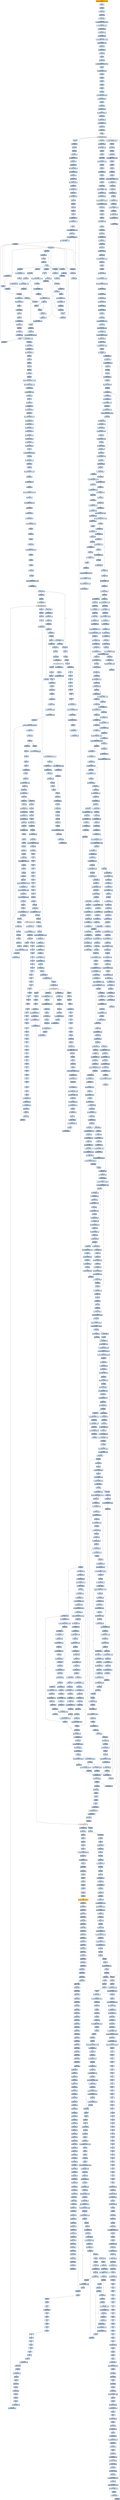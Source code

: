 digraph G {
node[shape=rectangle,style=filled,fillcolor=lightsteelblue,color=lightsteelblue]
bgcolor="transparent"
a0x00401220movl_0x431fd4UINT32_eax[label="start\nmovl $0x431fd4<UINT32>, %eax",color="lightgrey",fillcolor="orange"];
a0x00401225pushl_eax[label="0x00401225\npushl %eax"];
a0x00401226pushl_fs_0[label="0x00401226\npushl %fs:0"];
a0x0040122dmovl_esp_fs_0[label="0x0040122d\nmovl %esp, %fs:0"];
a0x00401234xorl_eax_eax[label="0x00401234\nxorl %eax, %eax"];
a0x00401236movl_ecx_eax_[label="0x00401236\nmovl %ecx, (%eax)"];
a0x00431fd4movl_0xf0430d59UINT32_eax[label="0x00431fd4\nmovl $0xf0430d59<UINT32>, %eax"];
a0x00431fd9leal_0x1000129eeax__ecx[label="0x00431fd9\nleal 0x1000129e(%eax), %ecx"];
a0x00431fdfmovl_eax_0x1ecx_[label="0x00431fdf\nmovl %eax, 0x1(%ecx)"];
a0x00431fe2movl_0x4esp__edx[label="0x00431fe2\nmovl 0x4(%esp), %edx"];
a0x00431fe6movl_0xcedx__edx[label="0x00431fe6\nmovl 0xc(%edx), %edx"];
a0x00431fe9movb_0xffffffe9UINT8_edx_[label="0x00431fe9\nmovb $0xffffffe9<UINT8>, (%edx)"];
a0x00431fecaddl_0x5UINT8_edx[label="0x00431fec\naddl $0x5<UINT8>, %edx"];
a0x00431fefsubl_edx_ecx[label="0x00431fef\nsubl %edx, %ecx"];
a0x00431ff1movl_ecx__4edx_[label="0x00431ff1\nmovl %ecx, -4(%edx)"];
a0x00431ff4xorl_eax_eax[label="0x00431ff4\nxorl %eax, %eax"];
a0x00431ff6ret[label="0x00431ff6\nret"];
a0x00401236jmp_0x00431ff7[label="0x00401236\njmp 0x00431ff7"];
a0x00431ff7movl_0xf0430d59UINT32_eax[label="0x00431ff7\nmovl $0xf0430d59<UINT32>, %eax"];
a0x00431ffcpopl_fs_0[label="0x00431ffc\npopl %fs:0"];
a0x00432003addl_0x4UINT8_esp[label="0x00432003\naddl $0x4<UINT8>, %esp"];
a0x00432006pushl_ebp[label="0x00432006\npushl %ebp"];
a0x00432007pushl_ebx[label="0x00432007\npushl %ebx"];
a0x00432008pushl_ecx[label="0x00432008\npushl %ecx"];
a0x00432009pushl_edi[label="0x00432009\npushl %edi"];
a0x0043200apushl_esi[label="0x0043200a\npushl %esi"];
a0x0043200bpushl_edx[label="0x0043200b\npushl %edx"];
a0x0043200cleal_0x10001257eax__ebx[label="0x0043200c\nleal 0x10001257(%eax), %ebx"];
a0x00432012movl_0x18ebx__edx[label="0x00432012\nmovl 0x18(%ebx), %edx"];
a0x00432015pushl_edx[label="0x00432015\npushl %edx"];
a0x00432016movl_eax_ebp[label="0x00432016\nmovl %eax, %ebp"];
a0x00432018pushl_0x40UINT8[label="0x00432018\npushl $0x40<UINT8>"];
a0x0043201apushl_0x1000UINT32[label="0x0043201a\npushl $0x1000<UINT32>"];
a0x0043201fpushl_0x4ebx_[label="0x0043201f\npushl 0x4(%ebx)"];
a0x00432022pushl_0x0UINT8[label="0x00432022\npushl $0x0<UINT8>"];
a0x00432024movl_0x10ebx__ecx[label="0x00432024\nmovl 0x10(%ebx), %ecx"];
a0x00432027addl_edx_ecx[label="0x00432027\naddl %edx, %ecx"];
a0x00432029movl_ecx__eax[label="0x00432029\nmovl (%ecx), %eax"];
a0x0043202bcall_eax[label="0x0043202b\ncall %eax"];
VirtualAlloc_kernel32_dll[label="VirtualAlloc@kernel32.dll",color="lightgrey",fillcolor="lightgrey"];
a0x0043202dpopl_edx[label="0x0043202d\npopl %edx"];
a0x0043202emovl_eax_edi[label="0x0043202e\nmovl %eax, %edi"];
a0x00432030pushl_eax[label="0x00432030\npushl %eax"];
a0x00432031pushl_edx[label="0x00432031\npushl %edx"];
a0x00432032movl_ebx__esi[label="0x00432032\nmovl (%ebx), %esi"];
a0x00432034movl_0x20ebx__eax[label="0x00432034\nmovl 0x20(%ebx), %eax"];
a0x00432037addl_edx_eax[label="0x00432037\naddl %edx, %eax"];
a0x00432039movl_eax__ecx[label="0x00432039\nmovl (%eax), %ecx"];
a0x0043203bmovl_ecx_0x20ebx_[label="0x0043203b\nmovl %ecx, 0x20(%ebx)"];
a0x0043203emovl_0x1cebx__eax[label="0x0043203e\nmovl 0x1c(%ebx), %eax"];
a0x00432041addl_edx_eax[label="0x00432041\naddl %edx, %eax"];
a0x00432043movl_eax__ecx[label="0x00432043\nmovl (%eax), %ecx"];
a0x00432045movl_ecx_0x1cebx_[label="0x00432045\nmovl %ecx, 0x1c(%ebx)"];
a0x00432048addl_edx_esi[label="0x00432048\naddl %edx, %esi"];
a0x0043204amovl_0xcebx__ecx[label="0x0043204a\nmovl 0xc(%ebx), %ecx"];
a0x0043204daddl_edx_ecx[label="0x0043204d\naddl %edx, %ecx"];
a0x0043204fleal_0x1cebx__eax[label="0x0043204f\nleal 0x1c(%ebx), %eax"];
a0x00432052pushl_eax[label="0x00432052\npushl %eax"];
a0x00432053pushl_edi[label="0x00432053\npushl %edi"];
a0x00432054pushl_esi[label="0x00432054\npushl %esi"];
a0x00432055call_ecx[label="0x00432055\ncall %ecx"];
a0x00431f05pusha_[label="0x00431f05\npusha "];
a0x00431f06movl_0x24esp__esi[label="0x00431f06\nmovl 0x24(%esp), %esi"];
a0x00431f0amovl_0x28esp__edi[label="0x00431f0a\nmovl 0x28(%esp), %edi"];
a0x00431f0ecld_[label="0x00431f0e\ncld "];
a0x00431f0fmovb_0xffffff80UINT8_dl[label="0x00431f0f\nmovb $0xffffff80<UINT8>, %dl"];
a0x00431f11xorl_ebx_ebx[label="0x00431f11\nxorl %ebx, %ebx"];
a0x00431f13movsb_ds_esi__es_edi_[label="0x00431f13\nmovsb %ds:(%esi), %es:(%edi)"];
a0x00431f14movb_0x2UINT8_bl[label="0x00431f14\nmovb $0x2<UINT8>, %bl"];
a0x00431f16call_0x00431f88[label="0x00431f16\ncall 0x00431f88"];
a0x00431f88addb_dl_dl[label="0x00431f88\naddb %dl, %dl"];
a0x00431f8ajne_0x00431f91[label="0x00431f8a\njne 0x00431f91"];
a0x00431f8cmovb_esi__dl[label="0x00431f8c\nmovb (%esi), %dl"];
a0x00431f8eincl_esi[label="0x00431f8e\nincl %esi"];
a0x00431f8fadcb_dl_dl[label="0x00431f8f\nadcb %dl, %dl"];
a0x00431f91ret[label="0x00431f91\nret"];
a0x00431f1bjae_0x00431f13[label="0x00431f1b\njae 0x00431f13"];
a0x00431f1dxorl_ecx_ecx[label="0x00431f1d\nxorl %ecx, %ecx"];
a0x00431f1fcall_0x00431f88[label="0x00431f1f\ncall 0x00431f88"];
a0x00431f24jae_0x00431f42[label="0x00431f24\njae 0x00431f42"];
a0x00431f26xorl_eax_eax[label="0x00431f26\nxorl %eax, %eax"];
a0x00431f28call_0x00431f88[label="0x00431f28\ncall 0x00431f88"];
a0x00431f2djae_0x00431f52[label="0x00431f2d\njae 0x00431f52"];
a0x00431f2fmovb_0x2UINT8_bl[label="0x00431f2f\nmovb $0x2<UINT8>, %bl"];
a0x00431f31incl_ecx[label="0x00431f31\nincl %ecx"];
a0x00431f32movb_0x10UINT8_al[label="0x00431f32\nmovb $0x10<UINT8>, %al"];
a0x00431f34call_0x00431f88[label="0x00431f34\ncall 0x00431f88"];
a0x00431f39adcb_al_al[label="0x00431f39\nadcb %al, %al"];
a0x00431f3bjae_0x00431f34[label="0x00431f3b\njae 0x00431f34"];
a0x00431f3djne_0x00431f7e[label="0x00431f3d\njne 0x00431f7e"];
a0x00431f3fstosb_al_es_edi_[label="0x00431f3f\nstosb %al, %es:(%edi)"];
a0x00431f40jmp_0x00431f16[label="0x00431f40\njmp 0x00431f16"];
a0x00431f42call_0x00431f94[label="0x00431f42\ncall 0x00431f94"];
a0x00431f94incl_ecx[label="0x00431f94\nincl %ecx"];
a0x00431f95call_0x00431f88[label="0x00431f95\ncall 0x00431f88"];
a0x00431f9aadcl_ecx_ecx[label="0x00431f9a\nadcl %ecx, %ecx"];
a0x00431f9ccall_0x00431f88[label="0x00431f9c\ncall 0x00431f88"];
a0x00431fa1jb_0x00431f95[label="0x00431fa1\njb 0x00431f95"];
a0x00431fa3ret[label="0x00431fa3\nret"];
a0x00431f47subl_ebx_ecx[label="0x00431f47\nsubl %ebx, %ecx"];
a0x00431f49jne_0x00431f5b[label="0x00431f49\njne 0x00431f5b"];
a0x00431f5bxchgl_eax_ecx[label="0x00431f5b\nxchgl %eax, %ecx"];
a0x00431f5cdecl_eax[label="0x00431f5c\ndecl %eax"];
a0x00431f5dshll_0x8UINT8_eax[label="0x00431f5d\nshll $0x8<UINT8>, %eax"];
a0x00431f60lodsb_ds_esi__al[label="0x00431f60\nlodsb %ds:(%esi), %al"];
a0x00431f61call_0x00431f92[label="0x00431f61\ncall 0x00431f92"];
a0x00431f92xorl_ecx_ecx[label="0x00431f92\nxorl %ecx, %ecx"];
a0x00431f66cmpl_0x7d00UINT32_eax[label="0x00431f66\ncmpl $0x7d00<UINT32>, %eax"];
a0x00431f6bjae_0x00431f77[label="0x00431f6b\njae 0x00431f77"];
a0x00431f6dcmpb_0x5UINT8_ah[label="0x00431f6d\ncmpb $0x5<UINT8>, %ah"];
a0x00431f70jae_0x00431f78[label="0x00431f70\njae 0x00431f78"];
a0x00431f72cmpl_0x7fUINT8_eax[label="0x00431f72\ncmpl $0x7f<UINT8>, %eax"];
a0x00431f75ja_0x00431f79[label="0x00431f75\nja 0x00431f79"];
a0x00431f77incl_ecx[label="0x00431f77\nincl %ecx"];
a0x00431f78incl_ecx[label="0x00431f78\nincl %ecx"];
a0x00431f79xchgl_eax_ebp[label="0x00431f79\nxchgl %eax, %ebp"];
a0x00431f7amovl_ebp_eax[label="0x00431f7a\nmovl %ebp, %eax"];
a0x00431f7cmovb_0x1UINT8_bl[label="0x00431f7c\nmovb $0x1<UINT8>, %bl"];
a0x00431f7epushl_esi[label="0x00431f7e\npushl %esi"];
a0x00431f7fmovl_edi_esi[label="0x00431f7f\nmovl %edi, %esi"];
a0x00431f81subl_eax_esi[label="0x00431f81\nsubl %eax, %esi"];
a0x00431f83repz_movsb_ds_esi__es_edi_[label="0x00431f83\nrepz movsb %ds:(%esi), %es:(%edi)"];
a0x00431f85popl_esi[label="0x00431f85\npopl %esi"];
a0x00431f86jmp_0x00431f16[label="0x00431f86\njmp 0x00431f16"];
a0x00431f52lodsb_ds_esi__al[label="0x00431f52\nlodsb %ds:(%esi), %al"];
a0x00431f53shrl_eax[label="0x00431f53\nshrl %eax"];
a0x00431f55je_0x00431fa4[label="0x00431f55\nje 0x00431fa4"];
a0x00431f57adcl_ecx_ecx[label="0x00431f57\nadcl %ecx, %ecx"];
a0x00431f59jmp_0x00431f77[label="0x00431f59\njmp 0x00431f77"];
a0x00431f4bcall_0x00431f92[label="0x00431f4b\ncall 0x00431f92"];
a0x00431f50jmp_0x00431f7a[label="0x00431f50\njmp 0x00431f7a"];
a0x00431fa4subl_0x28esp__edi[label="0x00431fa4\nsubl 0x28(%esp), %edi"];
a0x00431fa8movl_edi_0x1cesp_[label="0x00431fa8\nmovl %edi, 0x1c(%esp)"];
a0x00431facpopa_[label="0x00431fac\npopa "];
a0x00431fadret_0xcUINT16[label="0x00431fad\nret $0xc<UINT16>"];
a0x00432057popl_edx[label="0x00432057\npopl %edx"];
a0x00432058popl_eax[label="0x00432058\npopl %eax"];
a0x00432059addl_0x8ebx__eax[label="0x00432059\naddl 0x8(%ebx), %eax"];
a0x0043205cmovl_eax_edi[label="0x0043205c\nmovl %eax, %edi"];
a0x0043205epushl_edx[label="0x0043205e\npushl %edx"];
a0x0043205fmovl_eax_esi[label="0x0043205f\nmovl %eax, %esi"];
a0x00432061movl__4esi__eax[label="0x00432061\nmovl -4(%esi), %eax"];
a0x00432064addl_0x4UINT8_eax[label="0x00432064\naddl $0x4<UINT8>, %eax"];
a0x00432067subl_eax_esi[label="0x00432067\nsubl %eax, %esi"];
a0x00432069movl_edx_0x8esi_[label="0x00432069\nmovl %edx, 0x8(%esi)"];
a0x0043206cmovl_0xcebx__ecx[label="0x0043206c\nmovl 0xc(%ebx), %ecx"];
a0x0043206fmovl_ecx_0x14esi_[label="0x0043206f\nmovl %ecx, 0x14(%esi)"];
a0x00432072call_edi[label="0x00432072\ncall %edi"];
a0x035c0910pushl_ebx[label="0x035c0910\npushl %ebx"];
a0x035c0911pushl_edi[label="0x035c0911\npushl %edi"];
a0x035c0912pushl_esi[label="0x035c0912\npushl %esi"];
a0x035c0913pushl_ebp[label="0x035c0913\npushl %ebp"];
a0x035c0914call_0x35c0919[label="0x035c0914\ncall 0x35c0919"];
a0x035c0919popl_ebp[label="0x035c0919\npopl %ebp"];
a0x035c091asubl_0x1000134cUINT32_ebp[label="0x035c091a\nsubl $0x1000134c<UINT32>, %ebp"];
a0x035c0920leal_0x10001343ebp__esi[label="0x035c0920\nleal 0x10001343(%ebp), %esi"];
a0x035c0926movl__4esi__eax[label="0x035c0926\nmovl -4(%esi), %eax"];
a0x035c0929addl_0x4UINT8_eax[label="0x035c0929\naddl $0x4<UINT8>, %eax"];
a0x035c092csubl_eax_esi[label="0x035c092c\nsubl %eax, %esi"];
a0x035c092ecld_[label="0x035c092e\ncld "];
a0x035c092fmovl_esi_ebx[label="0x035c092f\nmovl %esi, %ebx"];
a0x035c0931movl_0x8esi__edx[label="0x035c0931\nmovl 0x8(%esi), %edx"];
a0x035c0934movl_0x1cesi__esi[label="0x035c0934\nmovl 0x1c(%esi), %esi"];
a0x035c0937addl_edx_esi[label="0x035c0937\naddl %edx, %esi"];
a0x035c0939leal_0x10002f2febp__edi[label="0x035c0939\nleal 0x10002f2f(%ebp), %edi"];
a0x035c093flodsl_ds_esi__eax[label="0x035c093f\nlodsl %ds:(%esi), %eax"];
a0x035c0940stosl_eax_es_edi_[label="0x035c0940\nstosl %eax, %es:(%edi)"];
a0x035c0941lodsl_ds_esi__eax[label="0x035c0941\nlodsl %ds:(%esi), %eax"];
a0x035c0942stosl_eax_es_edi_[label="0x035c0942\nstosl %eax, %es:(%edi)"];
a0x035c0943lodsl_ds_esi__eax[label="0x035c0943\nlodsl %ds:(%esi), %eax"];
a0x035c0944stosl_eax_es_edi_[label="0x035c0944\nstosl %eax, %es:(%edi)"];
a0x035c0945lodsl_ds_esi__eax[label="0x035c0945\nlodsl %ds:(%esi), %eax"];
a0x035c0946stosl_eax_es_edi_[label="0x035c0946\nstosl %eax, %es:(%edi)"];
a0x035c0947nop_[label="0x035c0947\nnop "];
a0x035c0948cmpl_0x1UINT8_0x48ebx_[label="0x035c0948\ncmpl $0x1<UINT8>, 0x48(%ebx)"];
a0x035c094cje_0x35c0963[label="0x035c094c\nje 0x35c0963"];
a0x035c094emovl_0x44ebx__esi[label="0x035c094e\nmovl 0x44(%ebx), %esi"];
a0x035c0951testl_esi_esi[label="0x035c0951\ntestl %esi, %esi"];
a0x035c0953je_0x35c0963[label="0x035c0953\nje 0x35c0963"];
a0x035c0955movl_0x23UINT32_ecx[label="0x035c0955\nmovl $0x23<UINT32>, %ecx"];
a0x035c095aaddl_edx_esi[label="0x035c095a\naddl %edx, %esi"];
a0x035c095cmovl_0x40ebx__edi[label="0x035c095c\nmovl 0x40(%ebx), %edi"];
a0x035c095faddl_edx_edi[label="0x035c095f\naddl %edx, %edi"];
a0x035c0961repz_movsb_ds_esi__es_edi_[label="0x035c0961\nrepz movsb %ds:(%esi), %es:(%edi)"];
a0x035c0963movl_ebx_esi[label="0x035c0963\nmovl %ebx, %esi"];
a0x035c0965leal_0x10002f1bebp__edi[label="0x035c0965\nleal 0x10002f1b(%ebp), %edi"];
a0x035c096baddl_ebp_edi_[label="0x035c096b\naddl %ebp, (%edi)"];
a0x035c096daddl_ebp_0x4edi_[label="0x035c096d\naddl %ebp, 0x4(%edi)"];
a0x035c0970addl_ebp_0x8edi_[label="0x035c0970\naddl %ebp, 0x8(%edi)"];
a0x035c0973leal_0x10002effebp__ecx[label="0x035c0973\nleal 0x10002eff(%ebp), %ecx"];
a0x035c0979pushl_ecx[label="0x035c0979\npushl %ecx"];
a0x035c097acall_0x35c0ac5[label="0x035c097a\ncall 0x35c0ac5"];
a0x035c0ac5pushl_ebp[label="0x035c0ac5\npushl %ebp"];
a0x035c0ac6movl_esp_ebp[label="0x035c0ac6\nmovl %esp, %ebp"];
a0x035c0ac8addl_0xfffffffcUINT8_esp[label="0x035c0ac8\naddl $0xfffffffc<UINT8>, %esp"];
a0x035c0acbpushl_ebx[label="0x035c0acb\npushl %ebx"];
a0x035c0accpushl_edi[label="0x035c0acc\npushl %edi"];
a0x035c0acdpushl_esi[label="0x035c0acd\npushl %esi"];
a0x035c0acecall_0x35c0ad3[label="0x035c0ace\ncall 0x35c0ad3"];
a0x035c0ad3popl_ebx[label="0x035c0ad3\npopl %ebx"];
a0x035c0ad4subl_0x10001506UINT32_ebx[label="0x035c0ad4\nsubl $0x10001506<UINT32>, %ebx"];
a0x035c0adamovl_0x8ebp__esi[label="0x035c0ada\nmovl 0x8(%ebp), %esi"];
a0x035c0addmovl_esi__ecx[label="0x035c0add\nmovl (%esi), %ecx"];
a0x035c0adfaddl_ebx_ecx[label="0x035c0adf\naddl %ebx, %ecx"];
a0x035c0ae1pushl_ecx[label="0x035c0ae1\npushl %ecx"];
a0x035c0ae2call_0x10002f2febx_[label="0x035c0ae2\ncall 0x10002f2f(%ebx)"];
LoadLibraryA_kernel32_dll[label="LoadLibraryA@kernel32.dll",color="lightgrey",fillcolor="lightgrey"];
a0x035c0ae8movl_eax__4ebp_[label="0x035c0ae8\nmovl %eax, -4(%ebp)"];
a0x035c0aebmovl_0x4esi__edx[label="0x035c0aeb\nmovl 0x4(%esi), %edx"];
a0x035c0aeemovl_0x8esi__edi[label="0x035c0aee\nmovl 0x8(%esi), %edi"];
a0x035c0af1addl_ebx_edx[label="0x035c0af1\naddl %ebx, %edx"];
a0x035c0af3addl_ebx_edi[label="0x035c0af3\naddl %ebx, %edi"];
a0x035c0af5xorl_eax_eax[label="0x035c0af5\nxorl %eax, %eax"];
a0x035c0af7addl_edx__eax[label="0x035c0af7\naddl (%edx), %eax"];
a0x035c0af9je_0x35c0b11[label="0x035c0af9\nje 0x35c0b11"];
a0x035c0afbpushl_edx[label="0x035c0afb\npushl %edx"];
a0x035c0afcmovl_edx__eax[label="0x035c0afc\nmovl (%edx), %eax"];
a0x035c0afeaddl_ebx_eax[label="0x035c0afe\naddl %ebx, %eax"];
a0x035c0b00pushl_eax[label="0x035c0b00\npushl %eax"];
a0x035c0b01pushl__4ebp_[label="0x035c0b01\npushl -4(%ebp)"];
a0x035c0b04call_0x10002f33ebx_[label="0x035c0b04\ncall 0x10002f33(%ebx)"];
GetProcAddress_kernel32_dll[label="GetProcAddress@kernel32.dll",color="lightgrey",fillcolor="lightgrey"];
a0x035c0b0astosl_eax_es_edi_[label="0x035c0b0a\nstosl %eax, %es:(%edi)"];
a0x035c0b0bpopl_edx[label="0x035c0b0b\npopl %edx"];
a0x035c0b0caddl_0x4UINT8_edx[label="0x035c0b0c\naddl $0x4<UINT8>, %edx"];
a0x035c0b0fjmp_0x35c0af5[label="0x035c0b0f\njmp 0x35c0af5"];
a0x035c0b11addl_0xcUINT8_esi[label="0x035c0b11\naddl $0xc<UINT8>, %esi"];
a0x035c0b14addl_esi__eax[label="0x035c0b14\naddl (%esi), %eax"];
a0x035c0b16jne_0x35c0add[label="0x035c0b16\njne 0x35c0add"];
a0x035c0b18popl_esi[label="0x035c0b18\npopl %esi"];
a0x035c0b19popl_edi[label="0x035c0b19\npopl %edi"];
a0x035c0b1apopl_ebx[label="0x035c0b1a\npopl %ebx"];
a0x035c0b1bleave_[label="0x035c0b1b\nleave "];
a0x035c0b1cret_0x4UINT16[label="0x035c0b1c\nret $0x4<UINT16>"];
a0x035c097fnop_[label="0x035c097f\nnop "];
a0x035c0980nop_[label="0x035c0980\nnop "];
a0x035c0981nop_[label="0x035c0981\nnop "];
a0x035c0982nop_[label="0x035c0982\nnop "];
a0x035c0983nop_[label="0x035c0983\nnop "];
a0x035c0984nop_[label="0x035c0984\nnop "];
a0x035c0985nop_[label="0x035c0985\nnop "];
a0x035c0986nop_[label="0x035c0986\nnop "];
a0x035c0987movl_0x2cesi__ecx[label="0x035c0987\nmovl 0x2c(%esi), %ecx"];
a0x035c098amovl_ecx_0x10002f2bebp_[label="0x035c098a\nmovl %ecx, 0x10002f2b(%ebp)"];
a0x035c0990pushl_0x4UINT8[label="0x035c0990\npushl $0x4<UINT8>"];
a0x035c0992pushl_0x1000UINT32[label="0x035c0992\npushl $0x1000<UINT32>"];
a0x035c0997pushl_ecx[label="0x035c0997\npushl %ecx"];
a0x035c0998pushl_0x0UINT8[label="0x035c0998\npushl $0x0<UINT8>"];
a0x035c099acall_0x10002f37ebp_[label="0x035c099a\ncall 0x10002f37(%ebp)"];
a0x035c09a0movl_eax_0x10002f27ebp_[label="0x035c09a0\nmovl %eax, 0x10002f27(%ebp)"];
a0x035c09a6pushl_esi[label="0x035c09a6\npushl %esi"];
a0x035c09a7call_0x35c0da2[label="0x035c09a7\ncall 0x35c0da2"];
a0x035c0da2pushl_ebp[label="0x035c0da2\npushl %ebp"];
a0x035c0da3movl_esp_ebp[label="0x035c0da3\nmovl %esp, %ebp"];
a0x035c0da5addl_0xffffffe8UINT8_esp[label="0x035c0da5\naddl $0xffffffe8<UINT8>, %esp"];
a0x035c0da8pushl_ebx[label="0x035c0da8\npushl %ebx"];
a0x035c0da9pushl_edi[label="0x035c0da9\npushl %edi"];
a0x035c0daapushl_esi[label="0x035c0daa\npushl %esi"];
a0x035c0dabcall_0x35c0db0[label="0x035c0dab\ncall 0x35c0db0"];
a0x035c0db0popl_ebx[label="0x035c0db0\npopl %ebx"];
a0x035c0db1subl_0x100017e3UINT32_ebx[label="0x035c0db1\nsubl $0x100017e3<UINT32>, %ebx"];
a0x035c0db7movl_0x8ebp__esi[label="0x035c0db7\nmovl 0x8(%ebp), %esi"];
a0x035c0dbaxorl_eax_eax[label="0x035c0dba\nxorl %eax, %eax"];
a0x035c0dbcxorl_ecx_ecx[label="0x035c0dbc\nxorl %ecx, %ecx"];
a0x035c0dbeaddl_0x3cesi__ecx[label="0x035c0dbe\naddl 0x3c(%esi), %ecx"];
a0x035c0dc1je_0x35c0dcd[label="0x035c0dc1\nje 0x35c0dcd"];
a0x035c0dc3movl_0x8esi__edx[label="0x035c0dc3\nmovl 0x8(%esi), %edx"];
a0x035c0dc6movl_esi_edi[label="0x035c0dc6\nmovl %esi, %edi"];
a0x035c0dc8addl_0x50UINT8_esi[label="0x035c0dc8\naddl $0x50<UINT8>, %esi"];
a0x035c0dcbjmp_0x35c0dd4[label="0x035c0dcb\njmp 0x35c0dd4"];
a0x035c0dd4movl_eax__4ebp_[label="0x035c0dd4\nmovl %eax, -4(%ebp)"];
a0x035c0dd7movzwl_0x2edi__eax[label="0x035c0dd7\nmovzwl 0x2(%edi), %eax"];
a0x035c0ddbmovl_eax__16ebp_[label="0x035c0ddb\nmovl %eax, -16(%ebp)"];
a0x035c0ddepushl_ecx[label="0x035c0dde\npushl %ecx"];
a0x035c0ddfpushl_edx[label="0x035c0ddf\npushl %edx"];
a0x035c0de0pushl_esi[label="0x035c0de0\npushl %esi"];
a0x035c0de1movzwl_0x10esi__eax[label="0x035c0de1\nmovzwl 0x10(%esi), %eax"];
a0x035c0de5testl_0x10UINT32_eax[label="0x035c0de5\ntestl $0x10<UINT32>, %eax"];
a0x035c0deaje_0x35c0ec6[label="0x035c0dea\nje 0x35c0ec6"];
a0x035c0df0pushl_esi[label="0x035c0df0\npushl %esi"];
a0x035c0df1movl_0x10002f27ebx__edi[label="0x035c0df1\nmovl 0x10002f27(%ebx), %edi"];
a0x035c0df7movl_edi__20ebp_[label="0x035c0df7\nmovl %edi, -20(%ebp)"];
a0x035c0dfamovl_0x8esi__ecx[label="0x035c0dfa\nmovl 0x8(%esi), %ecx"];
a0x035c0dfdmovl_0x14esi__eax[label="0x035c0dfd\nmovl 0x14(%esi), %eax"];
a0x035c0e00subl_eax_ecx[label="0x035c0e00\nsubl %eax, %ecx"];
a0x035c0e02movl_esi__esi[label="0x035c0e02\nmovl (%esi), %esi"];
a0x035c0e04addl_edx_esi[label="0x035c0e04\naddl %edx, %esi"];
a0x035c0e06movl_ecx_eax[label="0x035c0e06\nmovl %ecx, %eax"];
a0x035c0e08sarl_0x2UINT8_ecx[label="0x035c0e08\nsarl $0x2<UINT8>, %ecx"];
a0x035c0e0brepz_movsl_ds_esi__es_edi_[label="0x035c0e0b\nrepz movsl %ds:(%esi), %es:(%edi)"];
a0x035c0e0daddl_eax_ecx[label="0x035c0e0d\naddl %eax, %ecx"];
a0x035c0e0fandl_0x3UINT8_ecx[label="0x035c0e0f\nandl $0x3<UINT8>, %ecx"];
a0x035c0e12repz_movsb_ds_esi__es_edi_[label="0x035c0e12\nrepz movsb %ds:(%esi), %es:(%edi)"];
a0x035c0e14popl_esi[label="0x035c0e14\npopl %esi"];
a0x035c0e15nop_[label="0x035c0e15\nnop "];
a0x035c0e16nop_[label="0x035c0e16\nnop "];
a0x035c0e17nop_[label="0x035c0e17\nnop "];
a0x035c0e18nop_[label="0x035c0e18\nnop "];
a0x035c0e19nop_[label="0x035c0e19\nnop "];
a0x035c0e1anop_[label="0x035c0e1a\nnop "];
a0x035c0e1bnop_[label="0x035c0e1b\nnop "];
a0x035c0e1cnop_[label="0x035c0e1c\nnop "];
a0x035c0e1dnop_[label="0x035c0e1d\nnop "];
a0x035c0e1enop_[label="0x035c0e1e\nnop "];
a0x035c0e1fnop_[label="0x035c0e1f\nnop "];
a0x035c0e20nop_[label="0x035c0e20\nnop "];
a0x035c0e21nop_[label="0x035c0e21\nnop "];
a0x035c0e22nop_[label="0x035c0e22\nnop "];
a0x035c0e23nop_[label="0x035c0e23\nnop "];
a0x035c0e24nop_[label="0x035c0e24\nnop "];
a0x035c0e25nop_[label="0x035c0e25\nnop "];
a0x035c0e26nop_[label="0x035c0e26\nnop "];
a0x035c0e27nop_[label="0x035c0e27\nnop "];
a0x035c0e28nop_[label="0x035c0e28\nnop "];
a0x035c0e29nop_[label="0x035c0e29\nnop "];
a0x035c0e2anop_[label="0x035c0e2a\nnop "];
a0x035c0e2bnop_[label="0x035c0e2b\nnop "];
a0x035c0e2cnop_[label="0x035c0e2c\nnop "];
a0x035c0e2dnop_[label="0x035c0e2d\nnop "];
a0x035c0e2enop_[label="0x035c0e2e\nnop "];
a0x035c0e2fnop_[label="0x035c0e2f\nnop "];
a0x035c0e30nop_[label="0x035c0e30\nnop "];
a0x035c0e31nop_[label="0x035c0e31\nnop "];
a0x035c0e32nop_[label="0x035c0e32\nnop "];
a0x035c0e33nop_[label="0x035c0e33\nnop "];
a0x035c0e34nop_[label="0x035c0e34\nnop "];
a0x035c0e35nop_[label="0x035c0e35\nnop "];
a0x035c0e36nop_[label="0x035c0e36\nnop "];
a0x035c0e37nop_[label="0x035c0e37\nnop "];
a0x035c0e38nop_[label="0x035c0e38\nnop "];
a0x035c0e39nop_[label="0x035c0e39\nnop "];
a0x035c0e3anop_[label="0x035c0e3a\nnop "];
a0x035c0e3bmovl_0x4esi__eax[label="0x035c0e3b\nmovl 0x4(%esi), %eax"];
a0x035c0e3eaddl_edx_eax[label="0x035c0e3e\naddl %edx, %eax"];
a0x035c0e40movl_eax__24ebp_[label="0x035c0e40\nmovl %eax, -24(%ebp)"];
a0x035c0e43movl__16ebp__eax[label="0x035c0e43\nmovl -16(%ebp), %eax"];
a0x035c0e46decl_eax[label="0x035c0e46\ndecl %eax"];
a0x035c0e47movl_eax__12ebp_[label="0x035c0e47\nmovl %eax, -12(%ebp)"];
a0x035c0e4apushl_edx[label="0x035c0e4a\npushl %edx"];
a0x035c0e4bpushl_eax[label="0x035c0e4b\npushl %eax"];
a0x035c0e4cpushl_0x8ebp_[label="0x035c0e4c\npushl 0x8(%ebp)"];
a0x035c0e4fcall_0x35c1190[label="0x035c0e4f\ncall 0x35c1190"];
a0x035c1190pushl_ebp[label="0x035c1190\npushl %ebp"];
a0x035c1191movl_esp_ebp[label="0x035c1191\nmovl %esp, %ebp"];
a0x035c1193addl_0xfffffffcUINT8_esp[label="0x035c1193\naddl $0xfffffffc<UINT8>, %esp"];
a0x035c1196pushl_ebx[label="0x035c1196\npushl %ebx"];
a0x035c1197pushl_edi[label="0x035c1197\npushl %edi"];
a0x035c1198pushl_esi[label="0x035c1198\npushl %esi"];
a0x035c1199movl_0x8ebp__ebx[label="0x035c1199\nmovl 0x8(%ebp), %ebx"];
a0x035c119cmovl_ebx_esi[label="0x035c119c\nmovl %ebx, %esi"];
a0x035c119emovl_0x30ebx__ecx[label="0x035c119e\nmovl 0x30(%ebx), %ecx"];
a0x035c11a1subl_ecx_esi[label="0x035c11a1\nsubl %ecx, %esi"];
a0x035c11a3movl_esi__4ebp_[label="0x035c11a3\nmovl %esi, -4(%ebp)"];
a0x035c11a6xorl_ecx_ecx[label="0x035c11a6\nxorl %ecx, %ecx"];
a0x035c11a8lodsl_ds_esi__eax[label="0x035c11a8\nlodsl %ds:(%esi), %eax"];
a0x035c11a9testl_eax_eax[label="0x035c11a9\ntestl %eax, %eax"];
a0x035c11abje_0x35c11c9[label="0x035c11ab\nje 0x35c11c9"];
a0x035c11adcmpl_0xcebp__ecx[label="0x035c11ad\ncmpl 0xc(%ebp), %ecx"];
a0x035c11b0je_0x35c11b5[label="0x035c11b0\nje 0x35c11b5"];
a0x035c11b5nop_[label="0x035c11b5\nnop "];
a0x035c11b6nop_[label="0x035c11b6\nnop "];
a0x035c11b7nop_[label="0x035c11b7\nnop "];
a0x035c11b8nop_[label="0x035c11b8\nnop "];
a0x035c11b9nop_[label="0x035c11b9\nnop "];
a0x035c11banop_[label="0x035c11ba\nnop "];
a0x035c11bbnop_[label="0x035c11bb\nnop "];
a0x035c11bcnop_[label="0x035c11bc\nnop "];
a0x035c11bdnop_[label="0x035c11bd\nnop "];
a0x035c11benop_[label="0x035c11be\nnop "];
a0x035c11bfnop_[label="0x035c11bf\nnop "];
a0x035c11c0nop_[label="0x035c11c0\nnop "];
a0x035c11c1nop_[label="0x035c11c1\nnop "];
a0x035c11c2nop_[label="0x035c11c2\nnop "];
a0x035c11c3nop_[label="0x035c11c3\nnop "];
a0x035c11c4nop_[label="0x035c11c4\nnop "];
a0x035c11c5nop_[label="0x035c11c5\nnop "];
a0x035c11c6addl__4ebp__eax[label="0x035c11c6\naddl -4(%ebp), %eax"];
a0x035c11c9popl_esi[label="0x035c11c9\npopl %esi"];
a0x035c11capopl_edi[label="0x035c11ca\npopl %edi"];
a0x035c11cbpopl_ebx[label="0x035c11cb\npopl %ebx"];
a0x035c11ccleave_[label="0x035c11cc\nleave "];
a0x035c11cdret_0x8UINT16[label="0x035c11cd\nret $0x8<UINT16>"];
a0x035c0e54leal_0x10002f2febx__ecx[label="0x035c0e54\nleal 0x10002f2f(%ebx), %ecx"];
a0x035c0e5apushl_ecx[label="0x035c0e5a\npushl %ecx"];
a0x035c0e5bpushl__24ebp_[label="0x035c0e5b\npushl -24(%ebp)"];
a0x035c0e5epushl__20ebp_[label="0x035c0e5e\npushl -20(%ebp)"];
a0x035c0e61call_eax[label="0x035c0e61\ncall %eax"];
a0x035c0008jmp_0x35c0804[label="0x035c0008\njmp 0x35c0804"];
a0x035c0804pushl_ebp[label="0x035c0804\npushl %ebp"];
a0x035c0805movl_esp_ebp[label="0x035c0805\nmovl %esp, %ebp"];
a0x035c0807subl_0x10UINT8_esp[label="0x035c0807\nsubl $0x10<UINT8>, %esp"];
a0x035c080apushl_ebx[label="0x035c080a\npushl %ebx"];
a0x035c080bpushl_esi[label="0x035c080b\npushl %esi"];
a0x035c080cmovl_0x8ebp__esi[label="0x035c080c\nmovl 0x8(%ebp), %esi"];
a0x035c080fmovzbl_0x4esi__eax[label="0x035c080f\nmovzbl 0x4(%esi), %eax"];
a0x035c0813pushl_edi[label="0x035c0813\npushl %edi"];
a0x035c0814cltd_[label="0x035c0814\ncltd "];
a0x035c0815pushl_0x9UINT8[label="0x035c0815\npushl $0x9<UINT8>"];
a0x035c0817popl_ecx[label="0x035c0817\npopl %ecx"];
a0x035c0818idivl_ecx_eax[label="0x035c0818\nidivl %ecx, %eax"];
a0x035c081apushl_0x5UINT8[label="0x035c081a\npushl $0x5<UINT8>"];
a0x035c081cpopl_edi[label="0x035c081c\npopl %edi"];
a0x035c081dpushl_0x4UINT8[label="0x035c081d\npushl $0x4<UINT8>"];
a0x035c081fpushl_0x1000UINT32[label="0x035c081f\npushl $0x1000<UINT32>"];
a0x035c0824movzbl_al_eax[label="0x035c0824\nmovzbl %al, %eax"];
a0x035c0827movl_edx_ecx[label="0x035c0827\nmovl %edx, %ecx"];
a0x035c0829cltd_[label="0x035c0829\ncltd "];
a0x035c082aidivl_edi_eax[label="0x035c082a\nidivl %edi, %eax"];
a0x035c082cmovl_0x10ebp__edi[label="0x035c082c\nmovl 0x10(%ebp), %edi"];
a0x035c082fmovl_ecx__16ebp_[label="0x035c082f\nmovl %ecx, -16(%ebp)"];
a0x035c0832movl_eax__8ebp_[label="0x035c0832\nmovl %eax, -8(%ebp)"];
a0x035c0835movl_edx_eax[label="0x035c0835\nmovl %edx, %eax"];
a0x035c0837movl_eax__12ebp_[label="0x035c0837\nmovl %eax, -12(%ebp)"];
a0x035c083aaddl_eax_ecx[label="0x035c083a\naddl %eax, %ecx"];
a0x035c083cmovl_0x300UINT32_eax[label="0x035c083c\nmovl $0x300<UINT32>, %eax"];
a0x035c0841shll_cl_eax[label="0x035c0841\nshll %cl, %eax"];
a0x035c0843addl_0x736UINT32_eax[label="0x035c0843\naddl $0x736<UINT32>, %eax"];
a0x035c0848shll_0x4UINT8_eax[label="0x035c0848\nshll $0x4<UINT8>, %eax"];
a0x035c084bpushl_eax[label="0x035c084b\npushl %eax"];
a0x035c084cpushl_0x0UINT8[label="0x035c084c\npushl $0x0<UINT8>"];
a0x035c084ecall_0x8edi_[label="0x035c084e\ncall 0x8(%edi)"];
a0x035c0851movl_esi__ebx[label="0x035c0851\nmovl (%esi), %ebx"];
a0x035c0853movl_eax__4ebp_[label="0x035c0853\nmovl %eax, -4(%ebp)"];
a0x035c0856leal_0x8ebp__eax[label="0x035c0856\nleal 0x8(%ebp), %eax"];
a0x035c0859pushl_eax[label="0x035c0859\npushl %eax"];
a0x035c085apushl_ebx[label="0x035c085a\npushl %ebx"];
a0x035c085bpushl_0xcebp_[label="0x035c085b\npushl 0xc(%ebp)"];
a0x035c085eaddl_0x9UINT8_esi[label="0x035c085e\naddl $0x9<UINT8>, %esi"];
a0x035c0861pushl_ebx[label="0x035c0861\npushl %ebx"];
a0x035c0862pushl_esi[label="0x035c0862\npushl %esi"];
a0x035c0863leal__16ebp__eax[label="0x035c0863\nleal -16(%ebp), %eax"];
a0x035c0866pushl_eax[label="0x035c0866\npushl %eax"];
a0x035c0867call_0x35c000d[label="0x035c0867\ncall 0x35c000d"];
a0x035c000dpushl_ebp[label="0x035c000d\npushl %ebp"];
a0x035c000emovl_esp_ebp[label="0x035c000e\nmovl %esp, %ebp"];
a0x035c0010subl_0x34UINT8_esp[label="0x035c0010\nsubl $0x34<UINT8>, %esp"];
a0x035c0013movl_0x8ebp__eax[label="0x035c0013\nmovl 0x8(%ebp), %eax"];
a0x035c0016movl_0x8eax__ecx[label="0x035c0016\nmovl 0x8(%eax), %ecx"];
a0x035c0019andl_0x0UINT8__16ebp_[label="0x035c0019\nandl $0x0<UINT8>, -16(%ebp)"];
a0x035c001dandl_0x0UINT8__8ebp_[label="0x035c001d\nandl $0x0<UINT8>, -8(%ebp)"];
a0x035c0021xorl_edx_edx[label="0x035c0021\nxorl %edx, %edx"];
a0x035c0023incl_edx[label="0x035c0023\nincl %edx"];
a0x035c0024pushl_ebx[label="0x035c0024\npushl %ebx"];
a0x035c0025pushl_esi[label="0x035c0025\npushl %esi"];
a0x035c0026movl_0xceax__esi[label="0x035c0026\nmovl 0xc(%eax), %esi"];
a0x035c0029pushl_edi[label="0x035c0029\npushl %edi"];
a0x035c002amovl_edx_ebx[label="0x035c002a\nmovl %edx, %ebx"];
a0x035c002cshll_cl_ebx[label="0x035c002c\nshll %cl, %ebx"];
a0x035c002emovl_0x4eax__ecx[label="0x035c002e\nmovl 0x4(%eax), %ecx"];
a0x035c0031movl_eax__eax[label="0x035c0031\nmovl (%eax), %eax"];
a0x035c0033movl_edx_edi[label="0x035c0033\nmovl %edx, %edi"];
a0x035c0035shll_cl_edi[label="0x035c0035\nshll %cl, %edi"];
a0x035c0037movl_eax__44ebp_[label="0x035c0037\nmovl %eax, -44(%ebp)"];
a0x035c003aaddl_eax_ecx[label="0x035c003a\naddl %eax, %ecx"];
a0x035c003cmovl_0x300UINT32_eax[label="0x035c003c\nmovl $0x300<UINT32>, %eax"];
a0x035c0041shll_cl_eax[label="0x035c0041\nshll %cl, %eax"];
a0x035c0043decl_ebx[label="0x035c0043\ndecl %ebx"];
a0x035c0044decl_edi[label="0x035c0044\ndecl %edi"];
a0x035c0045movl_esi__20ebp_[label="0x035c0045\nmovl %esi, -20(%ebp)"];
a0x035c0048addl_0x736UINT32_eax[label="0x035c0048\naddl $0x736<UINT32>, %eax"];
a0x035c004dmovb_0x0UINT8_0xbebp_[label="0x035c004d\nmovb $0x0<UINT8>, 0xb(%ebp)"];
a0x035c0051movl_ebx__48ebp_[label="0x035c0051\nmovl %ebx, -48(%ebp)"];
a0x035c0054movl_edi__52ebp_[label="0x035c0054\nmovl %edi, -52(%ebp)"];
a0x035c0057movl_edx__24ebp_[label="0x035c0057\nmovl %edx, -24(%ebp)"];
a0x035c005amovl_edx__32ebp_[label="0x035c005a\nmovl %edx, -32(%ebp)"];
a0x035c005dmovl_edx__28ebp_[label="0x035c005d\nmovl %edx, -28(%ebp)"];
a0x035c0060movl_edx__36ebp_[label="0x035c0060\nmovl %edx, -36(%ebp)"];
a0x035c0063je_0x35c0070[label="0x035c0063\nje 0x35c0070"];
a0x035c0065movl_eax_ecx[label="0x035c0065\nmovl %eax, %ecx"];
a0x035c0067movl_0x400UINT32_eax[label="0x035c0067\nmovl $0x400<UINT32>, %eax"];
a0x035c006cmovl_esi_edi[label="0x035c006c\nmovl %esi, %edi"];
a0x035c006erepz_stosl_eax_es_edi_[label="0x035c006e\nrepz stosl %eax, %es:(%edi)"];
a0x035c0070movl_0xcebp__eax[label="0x035c0070\nmovl 0xc(%ebp), %eax"];
a0x035c0073andl_0x0UINT8_0xcebp_[label="0x035c0073\nandl $0x0<UINT8>, 0xc(%ebp)"];
a0x035c0077pushl_0x5UINT8[label="0x035c0077\npushl $0x5<UINT8>"];
a0x035c0079movl_eax__4ebp_[label="0x035c0079\nmovl %eax, -4(%ebp)"];
a0x035c007corl_0xffffffffUINT8_eax[label="0x035c007c\norl $0xffffffff<UINT8>, %eax"];
a0x035c007fpopl_ecx[label="0x035c007f\npopl %ecx"];
a0x035c0080movl__4ebp__esi[label="0x035c0080\nmovl -4(%ebp), %esi"];
a0x035c0083movl_0xcebp__edx[label="0x035c0083\nmovl 0xc(%ebp), %edx"];
a0x035c0086movzbl_esi__esi[label="0x035c0086\nmovzbl (%esi), %esi"];
a0x035c0089shll_0x8UINT8_edx[label="0x035c0089\nshll $0x8<UINT8>, %edx"];
a0x035c008corl_esi_edx[label="0x035c008c\norl %esi, %edx"];
a0x035c008eincl__4ebp_[label="0x035c008e\nincl -4(%ebp)"];
a0x035c0091decl_ecx[label="0x035c0091\ndecl %ecx"];
a0x035c0092movl_edx_0xcebp_[label="0x035c0092\nmovl %edx, 0xc(%ebp)"];
a0x035c0095jne_0x35c0080[label="0x035c0095\njne 0x35c0080"];
a0x035c0097cmpl_ecx_0x18ebp_[label="0x035c0097\ncmpl %ecx, 0x18(%ebp)"];
a0x035c009aja_0x35c00a8[label="0x035c009a\nja 0x35c00a8"];
a0x035c00a8andl__16ebp__ebx[label="0x035c00a8\nandl -16(%ebp), %ebx"];
a0x035c00abmovl__8ebp__ecx[label="0x035c00ab\nmovl -8(%ebp), %ecx"];
a0x035c00aemovl__20ebp__edx[label="0x035c00ae\nmovl -20(%ebp), %edx"];
a0x035c00b1shll_0x4UINT8_ecx[label="0x035c00b1\nshll $0x4<UINT8>, %ecx"];
a0x035c00b4addl_ebx_ecx[label="0x035c00b4\naddl %ebx, %ecx"];
a0x035c00b6leal_edxecx4__edi[label="0x035c00b6\nleal (%edx,%ecx,4), %edi"];
a0x035c00b9cmpl_0x1000000UINT32_eax[label="0x035c00b9\ncmpl $0x1000000<UINT32>, %eax"];
a0x035c00bejae_0x35c00d7[label="0x035c00be\njae 0x35c00d7"];
a0x035c00d7movl_edi__ecx[label="0x035c00d7\nmovl (%edi), %ecx"];
a0x035c00d9movl_eax_esi[label="0x035c00d9\nmovl %eax, %esi"];
a0x035c00dbshrl_0xbUINT8_esi[label="0x035c00db\nshrl $0xb<UINT8>, %esi"];
a0x035c00deimull_ecx_esi[label="0x035c00de\nimull %ecx, %esi"];
a0x035c00e1cmpl_esi_0xcebp_[label="0x035c00e1\ncmpl %esi, 0xc(%ebp)"];
a0x035c00e4jae_0x35c0269[label="0x035c00e4\njae 0x35c0269"];
a0x035c00eamovl_esi_eax[label="0x035c00ea\nmovl %esi, %eax"];
a0x035c00ecmovl_0x800UINT32_esi[label="0x035c00ec\nmovl $0x800<UINT32>, %esi"];
a0x035c00f1subl_ecx_esi[label="0x035c00f1\nsubl %ecx, %esi"];
a0x035c00f3shrl_0x5UINT8_esi[label="0x035c00f3\nshrl $0x5<UINT8>, %esi"];
a0x035c00f6addl_ecx_esi[label="0x035c00f6\naddl %ecx, %esi"];
a0x035c00f8movl_esi_edi_[label="0x035c00f8\nmovl %esi, (%edi)"];
a0x035c00famovzbl_0xbebp__esi[label="0x035c00fa\nmovzbl 0xb(%ebp), %esi"];
a0x035c00femovl__52ebp__edi[label="0x035c00fe\nmovl -52(%ebp), %edi"];
a0x035c0101andl__16ebp__edi[label="0x035c0101\nandl -16(%ebp), %edi"];
a0x035c0104pushl_0x8UINT8[label="0x035c0104\npushl $0x8<UINT8>"];
a0x035c0106popl_ecx[label="0x035c0106\npopl %ecx"];
a0x035c0107subb__44ebp__cl[label="0x035c0107\nsubb -44(%ebp), %cl"];
a0x035c010axorl_edx_edx[label="0x035c010a\nxorl %edx, %edx"];
a0x035c010cshrl_cl_esi[label="0x035c010c\nshrl %cl, %esi"];
a0x035c010emovl__44ebp__ecx[label="0x035c010e\nmovl -44(%ebp), %ecx"];
a0x035c0111shll_cl_edi[label="0x035c0111\nshll %cl, %edi"];
a0x035c0113movl__20ebp__ecx[label="0x035c0113\nmovl -20(%ebp), %ecx"];
a0x035c0116incl_edx[label="0x035c0116\nincl %edx"];
a0x035c0117addl_edi_esi[label="0x035c0117\naddl %edi, %esi"];
a0x035c0119imull_0xc00UINT32_esi_esi[label="0x035c0119\nimull $0xc00<UINT32>, %esi, %esi"];
a0x035c011fcmpl_0x7UINT8__8ebp_[label="0x035c011f\ncmpl $0x7<UINT8>, -8(%ebp)"];
a0x035c0123leal_0x1cd8esiecx__ecx[label="0x035c0123\nleal 0x1cd8(%esi,%ecx), %ecx"];
a0x035c012amovl_ecx_0x8ebp_[label="0x035c012a\nmovl %ecx, 0x8(%ebp)"];
a0x035c012djl_0x35c01d2[label="0x035c012d\njl 0x35c01d2"];
a0x035c01d2movl_0x8ebp__ecx[label="0x035c01d2\nmovl 0x8(%ebp), %ecx"];
a0x035c01d5leal_ecxedx4__edi[label="0x035c01d5\nleal (%ecx,%edx,4), %edi"];
a0x035c01d8cmpl_0x1000000UINT32_eax[label="0x035c01d8\ncmpl $0x1000000<UINT32>, %eax"];
a0x035c01ddjae_0x35c01f6[label="0x035c01dd\njae 0x35c01f6"];
a0x035c01f6movl_edi__ecx[label="0x035c01f6\nmovl (%edi), %ecx"];
a0x035c01f8movl_eax_esi[label="0x035c01f8\nmovl %eax, %esi"];
a0x035c01fashrl_0xbUINT8_esi[label="0x035c01fa\nshrl $0xb<UINT8>, %esi"];
a0x035c01fdimull_ecx_esi[label="0x035c01fd\nimull %ecx, %esi"];
a0x035c0200cmpl_esi_0xcebp_[label="0x035c0200\ncmpl %esi, 0xc(%ebp)"];
a0x035c0203jae_0x35c0219[label="0x035c0203\njae 0x35c0219"];
a0x035c0205movl_esi_eax[label="0x035c0205\nmovl %esi, %eax"];
a0x035c0207movl_0x800UINT32_esi[label="0x035c0207\nmovl $0x800<UINT32>, %esi"];
a0x035c020csubl_ecx_esi[label="0x035c020c\nsubl %ecx, %esi"];
a0x035c020eshrl_0x5UINT8_esi[label="0x035c020e\nshrl $0x5<UINT8>, %esi"];
a0x035c0211addl_ecx_esi[label="0x035c0211\naddl %ecx, %esi"];
a0x035c0213movl_esi_edi_[label="0x035c0213\nmovl %esi, (%edi)"];
a0x035c0215addl_edx_edx[label="0x035c0215\naddl %edx, %edx"];
a0x035c0217jmp_0x35c022b[label="0x035c0217\njmp 0x35c022b"];
a0x035c022bcmpl_0x100UINT32_edx[label="0x035c022b\ncmpl $0x100<UINT32>, %edx"];
a0x035c0231jl_0x35c01d2[label="0x035c0231\njl 0x35c01d2"];
a0x035c01dfmovl__4ebp__esi[label="0x035c01df\nmovl -4(%ebp), %esi"];
a0x035c01e2movl_0xcebp__ecx[label="0x035c01e2\nmovl 0xc(%ebp), %ecx"];
a0x035c01e5movzbl_esi__esi[label="0x035c01e5\nmovzbl (%esi), %esi"];
a0x035c01e8shll_0x8UINT8_ecx[label="0x035c01e8\nshll $0x8<UINT8>, %ecx"];
a0x035c01eborl_esi_ecx[label="0x035c01eb\norl %esi, %ecx"];
a0x035c01edshll_0x8UINT8_eax[label="0x035c01ed\nshll $0x8<UINT8>, %eax"];
a0x035c01f0incl__4ebp_[label="0x035c01f0\nincl -4(%ebp)"];
a0x035c01f3movl_ecx_0xcebp_[label="0x035c01f3\nmovl %ecx, 0xc(%ebp)"];
a0x035c0233movl__16ebp__esi[label="0x035c0233\nmovl -16(%ebp), %esi"];
a0x035c0236movl_0x14ebp__ecx[label="0x035c0236\nmovl 0x14(%ebp), %ecx"];
a0x035c0239incl__16ebp_[label="0x035c0239\nincl -16(%ebp)"];
a0x035c023ccmpl_0x4UINT8__8ebp_[label="0x035c023c\ncmpl $0x4<UINT8>, -8(%ebp)"];
a0x035c0240movb_dl_0xbebp_[label="0x035c0240\nmovb %dl, 0xb(%ebp)"];
a0x035c0243movb_dl_esiecx_[label="0x035c0243\nmovb %dl, (%esi,%ecx)"];
a0x035c0246jnl_0x35c0251[label="0x035c0246\njnl 0x35c0251"];
a0x035c0248andl_0x0UINT8__8ebp_[label="0x035c0248\nandl $0x0<UINT8>, -8(%ebp)"];
a0x035c024cjmp_0x35c07eb[label="0x035c024c\njmp 0x35c07eb"];
a0x035c07ebmovl_0x18ebp__ecx[label="0x035c07eb\nmovl 0x18(%ebp), %ecx"];
a0x035c07eecmpl_ecx__16ebp_[label="0x035c07ee\ncmpl %ecx, -16(%ebp)"];
a0x035c07f1jb_0x35c00a5[label="0x035c07f1\njb 0x35c00a5"];
a0x035c00a5movl__48ebp__ebx[label="0x035c00a5\nmovl -48(%ebp), %ebx"];
a0x035c0269subl_esi_0xcebp_[label="0x035c0269\nsubl %esi, 0xc(%ebp)"];
a0x035c026cmovl_ecx_edx[label="0x035c026c\nmovl %ecx, %edx"];
a0x035c026eshrl_0x5UINT8_edx[label="0x035c026e\nshrl $0x5<UINT8>, %edx"];
a0x035c0271subl_edx_ecx[label="0x035c0271\nsubl %edx, %ecx"];
a0x035c0273movl__20ebp__edx[label="0x035c0273\nmovl -20(%ebp), %edx"];
a0x035c0276subl_esi_eax[label="0x035c0276\nsubl %esi, %eax"];
a0x035c0278movl_ecx_edi_[label="0x035c0278\nmovl %ecx, (%edi)"];
a0x035c027amovl__8ebp__ecx[label="0x035c027a\nmovl -8(%ebp), %ecx"];
a0x035c027dleal_0x300edxecx4__edx[label="0x035c027d\nleal 0x300(%edx,%ecx,4), %edx"];
a0x035c0284cmpl_0x1000000UINT32_eax[label="0x035c0284\ncmpl $0x1000000<UINT32>, %eax"];
a0x035c0289jae_0x35c02a2[label="0x035c0289\njae 0x35c02a2"];
a0x035c02a2movl_edx__ecx[label="0x035c02a2\nmovl (%edx), %ecx"];
a0x035c02a4movl_eax_esi[label="0x035c02a4\nmovl %eax, %esi"];
a0x035c02a6shrl_0xbUINT8_esi[label="0x035c02a6\nshrl $0xb<UINT8>, %esi"];
a0x035c02a9imull_ecx_esi[label="0x035c02a9\nimull %ecx, %esi"];
a0x035c02accmpl_esi_0xcebp_[label="0x035c02ac\ncmpl %esi, 0xc(%ebp)"];
a0x035c02afjae_0x35c02f4[label="0x035c02af\njae 0x35c02f4"];
a0x035c02f4subl_esi_0xcebp_[label="0x035c02f4\nsubl %esi, 0xc(%ebp)"];
a0x035c02f7subl_esi_eax[label="0x035c02f7\nsubl %esi, %eax"];
a0x035c02f9movl_ecx_esi[label="0x035c02f9\nmovl %ecx, %esi"];
a0x035c02fbshrl_0x5UINT8_esi[label="0x035c02fb\nshrl $0x5<UINT8>, %esi"];
a0x035c02fesubl_esi_ecx[label="0x035c02fe\nsubl %esi, %ecx"];
a0x035c0300movl_ecx_edx_[label="0x035c0300\nmovl %ecx, (%edx)"];
a0x035c0302movl__8ebp__ecx[label="0x035c0302\nmovl -8(%ebp), %ecx"];
a0x035c0305movl__20ebp__edx[label="0x035c0305\nmovl -20(%ebp), %edx"];
a0x035c0308leal_0x330edxecx4__edi[label="0x035c0308\nleal 0x330(%edx,%ecx,4), %edi"];
a0x035c030fcmpl_0x1000000UINT32_eax[label="0x035c030f\ncmpl $0x1000000<UINT32>, %eax"];
a0x035c0314jae_0x35c032d[label="0x035c0314\njae 0x35c032d"];
a0x035c032dmovl_edi__ecx[label="0x035c032d\nmovl (%edi), %ecx"];
a0x035c032fmovl_eax_edx[label="0x035c032f\nmovl %eax, %edx"];
a0x035c0331shrl_0xbUINT8_edx[label="0x035c0331\nshrl $0xb<UINT8>, %edx"];
a0x035c0334imull_ecx_edx[label="0x035c0334\nimull %ecx, %edx"];
a0x035c0337cmpl_edx_0xcebp_[label="0x035c0337\ncmpl %edx, 0xc(%ebp)"];
a0x035c033ajae_0x35c03eb[label="0x035c033a\njae 0x35c03eb"];
a0x035c0340movl_0x800UINT32_esi[label="0x035c0340\nmovl $0x800<UINT32>, %esi"];
a0x035c0345subl_ecx_esi[label="0x035c0345\nsubl %ecx, %esi"];
a0x035c0347shrl_0x5UINT8_esi[label="0x035c0347\nshrl $0x5<UINT8>, %esi"];
a0x035c034aaddl_ecx_esi[label="0x035c034a\naddl %ecx, %esi"];
a0x035c034cmovl__8ebp__ecx[label="0x035c034c\nmovl -8(%ebp), %ecx"];
a0x035c034faddl_0xfUINT8_ecx[label="0x035c034f\naddl $0xf<UINT8>, %ecx"];
a0x035c0352shll_0x4UINT8_ecx[label="0x035c0352\nshll $0x4<UINT8>, %ecx"];
a0x035c0355movl_esi_edi_[label="0x035c0355\nmovl %esi, (%edi)"];
a0x035c0357movl__20ebp__esi[label="0x035c0357\nmovl -20(%ebp), %esi"];
a0x035c035aaddl_ebx_ecx[label="0x035c035a\naddl %ebx, %ecx"];
a0x035c035cmovl_edx_eax[label="0x035c035c\nmovl %edx, %eax"];
a0x035c035eleal_esiecx4__esi[label="0x035c035e\nleal (%esi,%ecx,4), %esi"];
a0x035c0361cmpl_0x1000000UINT32_edx[label="0x035c0361\ncmpl $0x1000000<UINT32>, %edx"];
a0x035c0367jae_0x35c0382[label="0x035c0367\njae 0x35c0382"];
a0x035c0382movl_esi__ecx[label="0x035c0382\nmovl (%esi), %ecx"];
a0x035c0384movl_eax_edx[label="0x035c0384\nmovl %eax, %edx"];
a0x035c0386shrl_0xbUINT8_edx[label="0x035c0386\nshrl $0xb<UINT8>, %edx"];
a0x035c0389imull_ecx_edx[label="0x035c0389\nimull %ecx, %edx"];
a0x035c038ccmpl_edx_0xcebp_[label="0x035c038c\ncmpl %edx, 0xc(%ebp)"];
a0x035c038fjae_0x35c03d8[label="0x035c038f\njae 0x35c03d8"];
a0x035c03d8subl_edx_0xcebp_[label="0x035c03d8\nsubl %edx, 0xc(%ebp)"];
a0x035c03dbsubl_edx_eax[label="0x035c03db\nsubl %edx, %eax"];
a0x035c03ddmovl_ecx_edx[label="0x035c03dd\nmovl %ecx, %edx"];
a0x035c03dfshrl_0x5UINT8_edx[label="0x035c03df\nshrl $0x5<UINT8>, %edx"];
a0x035c03e2subl_edx_ecx[label="0x035c03e2\nsubl %edx, %ecx"];
a0x035c03e4movl_ecx_esi_[label="0x035c03e4\nmovl %ecx, (%esi)"];
a0x035c03e6jmp_0x35c04cb[label="0x035c03e6\njmp 0x35c04cb"];
a0x035c04cbxorl_ecx_ecx[label="0x035c04cb\nxorl %ecx, %ecx"];
a0x035c04cdcmpl_0x7UINT8__8ebp_[label="0x035c04cd\ncmpl $0x7<UINT8>, -8(%ebp)"];
a0x035c04d1setge_cl[label="0x035c04d1\nsetge %cl"];
a0x035c04d4decl_ecx[label="0x035c04d4\ndecl %ecx"];
a0x035c04d5andl_0xfffffffdUINT8_ecx[label="0x035c04d5\nandl $0xfffffffd<UINT8>, %ecx"];
a0x035c04d8addl_0xbUINT8_ecx[label="0x035c04d8\naddl $0xb<UINT8>, %ecx"];
a0x035c04dbmovl_ecx__8ebp_[label="0x035c04db\nmovl %ecx, -8(%ebp)"];
a0x035c04demovl__20ebp__ecx[label="0x035c04de\nmovl -20(%ebp), %ecx"];
a0x035c04e1addl_0x14d0UINT32_ecx[label="0x035c04e1\naddl $0x14d0<UINT32>, %ecx"];
a0x035c04e7cmpl_0x1000000UINT32_eax[label="0x035c04e7\ncmpl $0x1000000<UINT32>, %eax"];
a0x035c04ecjae_0x35c0505[label="0x035c04ec\njae 0x35c0505"];
a0x035c0505movl_ecx__edx[label="0x035c0505\nmovl (%ecx), %edx"];
a0x035c0507movl_eax_esi[label="0x035c0507\nmovl %eax, %esi"];
a0x035c0509shrl_0xbUINT8_esi[label="0x035c0509\nshrl $0xb<UINT8>, %esi"];
a0x035c050cimull_edx_esi[label="0x035c050c\nimull %edx, %esi"];
a0x035c050fcmpl_esi_0xcebp_[label="0x035c050f\ncmpl %esi, 0xc(%ebp)"];
a0x035c0512jae_0x35c0539[label="0x035c0512\njae 0x35c0539"];
a0x035c0539subl_esi_0xcebp_[label="0x035c0539\nsubl %esi, 0xc(%ebp)"];
a0x035c053csubl_esi_eax[label="0x035c053c\nsubl %esi, %eax"];
a0x035c053emovl_edx_esi[label="0x035c053e\nmovl %edx, %esi"];
a0x035c0540shrl_0x5UINT8_esi[label="0x035c0540\nshrl $0x5<UINT8>, %esi"];
a0x035c0543subl_esi_edx[label="0x035c0543\nsubl %esi, %edx"];
a0x035c0545movl_edx_ecx_[label="0x035c0545\nmovl %edx, (%ecx)"];
a0x035c0547cmpl_0x1000000UINT32_eax[label="0x035c0547\ncmpl $0x1000000<UINT32>, %eax"];
a0x035c054cjae_0x35c0565[label="0x035c054c\njae 0x35c0565"];
a0x035c0565movl_0x4ecx__edx[label="0x035c0565\nmovl 0x4(%ecx), %edx"];
a0x035c0568movl_eax_esi[label="0x035c0568\nmovl %eax, %esi"];
a0x035c056ashrl_0xbUINT8_esi[label="0x035c056a\nshrl $0xb<UINT8>, %esi"];
a0x035c056dimull_edx_esi[label="0x035c056d\nimull %edx, %esi"];
a0x035c0570cmpl_esi_0xcebp_[label="0x035c0570\ncmpl %esi, 0xc(%ebp)"];
a0x035c0573jae_0x35c059b[label="0x035c0573\njae 0x35c059b"];
a0x035c059bsubl_esi_0xcebp_[label="0x035c059b\nsubl %esi, 0xc(%ebp)"];
a0x035c059esubl_esi_eax[label="0x035c059e\nsubl %esi, %eax"];
a0x035c05a0movl_edx_esi[label="0x035c05a0\nmovl %edx, %esi"];
a0x035c05a2shrl_0x5UINT8_esi[label="0x035c05a2\nshrl $0x5<UINT8>, %esi"];
a0x035c05a5subl_esi_edx[label="0x035c05a5\nsubl %esi, %edx"];
a0x035c05a7movl_edx_0x4ecx_[label="0x035c05a7\nmovl %edx, 0x4(%ecx)"];
a0x035c05aaaddl_0x408UINT32_ecx[label="0x035c05aa\naddl $0x408<UINT32>, %ecx"];
a0x035c05b0pushl_0x10UINT8[label="0x035c05b0\npushl $0x10<UINT8>"];
a0x035c05b2movl_0x8UINT32_0x8ebp_[label="0x035c05b2\nmovl $0x8<UINT32>, 0x8(%ebp)"];
a0x035c05b9popl_edi[label="0x035c05b9\npopl %edi"];
a0x035c05bamovl_0x8ebp__edx[label="0x035c05ba\nmovl 0x8(%ebp), %edx"];
a0x035c05bdmovl__24ebp__ebx[label="0x035c05bd\nmovl -24(%ebp), %ebx"];
a0x035c05c0movl_edx__40ebp_[label="0x035c05c0\nmovl %edx, -40(%ebp)"];
a0x035c05c3movl_0x1UINT32__12ebp_[label="0x035c05c3\nmovl $0x1<UINT32>, -12(%ebp)"];
a0x035c05cacmpl_0x1000000UINT32_eax[label="0x035c05ca\ncmpl $0x1000000<UINT32>, %eax"];
a0x035c05cfjae_0x35c05e8[label="0x035c05cf\njae 0x35c05e8"];
a0x035c05e8movl__12ebp__edx[label="0x035c05e8\nmovl -12(%ebp), %edx"];
a0x035c05ebmovl_ecxedx4__edx[label="0x035c05eb\nmovl (%ecx,%edx,4), %edx"];
a0x035c05eemovl_eax_esi[label="0x035c05ee\nmovl %eax, %esi"];
a0x035c05f0shrl_0xbUINT8_esi[label="0x035c05f0\nshrl $0xb<UINT8>, %esi"];
a0x035c05f3imull_edx_esi[label="0x035c05f3\nimull %edx, %esi"];
a0x035c05f6cmpl_esi_0xcebp_[label="0x035c05f6\ncmpl %esi, 0xc(%ebp)"];
a0x035c05f9jae_0x35c0614[label="0x035c05f9\njae 0x35c0614"];
a0x035c0614subl_esi_0xcebp_[label="0x035c0614\nsubl %esi, 0xc(%ebp)"];
a0x035c0617movl__24ebp__ebx[label="0x035c0617\nmovl -24(%ebp), %ebx"];
a0x035c061asubl_esi_eax[label="0x035c061a\nsubl %esi, %eax"];
a0x035c061cmovl_edx_esi[label="0x035c061c\nmovl %edx, %esi"];
a0x035c061eshrl_0x5UINT8_esi[label="0x035c061e\nshrl $0x5<UINT8>, %esi"];
a0x035c0621subl_esi_edx[label="0x035c0621\nsubl %esi, %edx"];
a0x035c0623movl__12ebp__esi[label="0x035c0623\nmovl -12(%ebp), %esi"];
a0x035c0626movl_edx_ecxesi4_[label="0x035c0626\nmovl %edx, (%ecx,%esi,4)"];
a0x035c0629leal_0x1esiesi__edx[label="0x035c0629\nleal 0x1(%esi,%esi), %edx"];
a0x035c062dmovl_edx__12ebp_[label="0x035c062d\nmovl %edx, -12(%ebp)"];
a0x035c0630decl__40ebp_[label="0x035c0630\ndecl -40(%ebp)"];
a0x035c0633jne_0x35c05ca[label="0x035c0633\njne 0x35c05ca"];
a0x035c05d1movl__4ebp__esi[label="0x035c05d1\nmovl -4(%ebp), %esi"];
a0x035c05d4movl_0xcebp__edx[label="0x035c05d4\nmovl 0xc(%ebp), %edx"];
a0x035c05d7movzbl_esi__esi[label="0x035c05d7\nmovzbl (%esi), %esi"];
a0x035c05dashll_0x8UINT8_edx[label="0x035c05da\nshll $0x8<UINT8>, %edx"];
a0x035c05ddorl_esi_edx[label="0x035c05dd\norl %esi, %edx"];
a0x035c05dfshll_0x8UINT8_eax[label="0x035c05df\nshll $0x8<UINT8>, %eax"];
a0x035c05e2incl__4ebp_[label="0x035c05e2\nincl -4(%ebp)"];
a0x035c05e5movl_edx_0xcebp_[label="0x035c05e5\nmovl %edx, 0xc(%ebp)"];
a0x035c05fbmovl_esi_eax[label="0x035c05fb\nmovl %esi, %eax"];
a0x035c05fdmovl_0x800UINT32_esi[label="0x035c05fd\nmovl $0x800<UINT32>, %esi"];
a0x035c0602subl_edx_esi[label="0x035c0602\nsubl %edx, %esi"];
a0x035c0604shrl_0x5UINT8_esi[label="0x035c0604\nshrl $0x5<UINT8>, %esi"];
a0x035c0607addl_edx_esi[label="0x035c0607\naddl %edx, %esi"];
a0x035c0609movl__12ebp__edx[label="0x035c0609\nmovl -12(%ebp), %edx"];
a0x035c060cshll__12ebp_[label="0x035c060c\nshll -12(%ebp)"];
a0x035c060fmovl_esi_ecxedx4_[label="0x035c060f\nmovl %esi, (%ecx,%edx,4)"];
a0x035c0612jmp_0x35c0630[label="0x035c0612\njmp 0x35c0630"];
a0x035c0635movl_0x8ebp__ecx[label="0x035c0635\nmovl 0x8(%ebp), %ecx"];
a0x035c0638xorl_edx_edx[label="0x035c0638\nxorl %edx, %edx"];
a0x035c063aincl_edx[label="0x035c063a\nincl %edx"];
a0x035c063bmovl_edx_esi[label="0x035c063b\nmovl %edx, %esi"];
a0x035c063dshll_cl_esi[label="0x035c063d\nshll %cl, %esi"];
a0x035c063fsubl_esi_edi[label="0x035c063f\nsubl %esi, %edi"];
a0x035c0641addl_edi__12ebp_[label="0x035c0641\naddl %edi, -12(%ebp)"];
a0x035c0644cmpl_0x4UINT8__8ebp_[label="0x035c0644\ncmpl $0x4<UINT8>, -8(%ebp)"];
a0x035c0648jge_0x35c07bc[label="0x035c0648\njge 0x35c07bc"];
a0x035c07bcmovl__16ebp__esi[label="0x035c07bc\nmovl -16(%ebp), %esi"];
a0x035c07bfaddl_0x2UINT8__12ebp_[label="0x035c07bf\naddl $0x2<UINT8>, -12(%ebp)"];
a0x035c07c3cmpl_esi_ebx[label="0x035c07c3\ncmpl %esi, %ebx"];
a0x035c07c5ja_0x35c07fc[label="0x035c07c5\nja 0x35c07fc"];
a0x035c07c7movl_0x14ebp__edi[label="0x035c07c7\nmovl 0x14(%ebp), %edi"];
a0x035c07camovl_esi_ecx[label="0x035c07ca\nmovl %esi, %ecx"];
a0x035c07ccsubl_ebx_ecx[label="0x035c07cc\nsubl %ebx, %ecx"];
a0x035c07ceaddl_edi_ecx[label="0x035c07ce\naddl %edi, %ecx"];
a0x035c07d0movb_ecx__dl[label="0x035c07d0\nmovb (%ecx), %dl"];
a0x035c07d2decl__12ebp_[label="0x035c07d2\ndecl -12(%ebp)"];
a0x035c07d5movb_dl_esiedi_[label="0x035c07d5\nmovb %dl, (%esi,%edi)"];
a0x035c07d8incl_esi[label="0x035c07d8\nincl %esi"];
a0x035c07d9incl_ecx[label="0x035c07d9\nincl %ecx"];
a0x035c07dacmpl_0x0UINT8__12ebp_[label="0x035c07da\ncmpl $0x0<UINT8>, -12(%ebp)"];
a0x035c07demovb_dl_0xbebp_[label="0x035c07de\nmovb %dl, 0xb(%ebp)"];
a0x035c07e1movl_esi__16ebp_[label="0x035c07e1\nmovl %esi, -16(%ebp)"];
a0x035c07e4je_0x35c07eb[label="0x035c07e4\nje 0x35c07eb"];
a0x035c07e6cmpl_0x18ebp__esi[label="0x035c07e6\ncmpl 0x18(%ebp), %esi"];
a0x035c07e9jb_0x35c07d0[label="0x035c07e9\njb 0x35c07d0"];
a0x035c0133movl__16ebp__ecx[label="0x035c0133\nmovl -16(%ebp), %ecx"];
a0x035c0136subl__24ebp__ecx[label="0x035c0136\nsubl -24(%ebp), %ecx"];
a0x035c0139movl_0x14ebp__esi[label="0x035c0139\nmovl 0x14(%ebp), %esi"];
a0x035c013cmovzbl_ecxesi__ecx[label="0x035c013c\nmovzbl (%ecx,%esi), %ecx"];
a0x035c0140movl_ecx__12ebp_[label="0x035c0140\nmovl %ecx, -12(%ebp)"];
a0x035c0143shll__12ebp_[label="0x035c0143\nshll -12(%ebp)"];
a0x035c0146movl__12ebp__edi[label="0x035c0146\nmovl -12(%ebp), %edi"];
a0x035c0149movl_0x8ebp__esi[label="0x035c0149\nmovl 0x8(%ebp), %esi"];
a0x035c014candl_0x100UINT32_edi[label="0x035c014c\nandl $0x100<UINT32>, %edi"];
a0x035c0152leal_ediedx__ecx[label="0x035c0152\nleal (%edi,%edx), %ecx"];
a0x035c0155leal_0x400esiecx4__ecx[label="0x035c0155\nleal 0x400(%esi,%ecx,4), %ecx"];
a0x035c015cmovl_ecx__40ebp_[label="0x035c015c\nmovl %ecx, -40(%ebp)"];
a0x035c015fcmpl_0x1000000UINT32_eax[label="0x035c015f\ncmpl $0x1000000<UINT32>, %eax"];
a0x035c0164jae_0x35c017d[label="0x035c0164\njae 0x35c017d"];
a0x035c0166movl__4ebp__ebx[label="0x035c0166\nmovl -4(%ebp), %ebx"];
a0x035c0169movl_0xcebp__esi[label="0x035c0169\nmovl 0xc(%ebp), %esi"];
a0x035c016cmovzbl_ebx__ebx[label="0x035c016c\nmovzbl (%ebx), %ebx"];
a0x035c016fshll_0x8UINT8_esi[label="0x035c016f\nshll $0x8<UINT8>, %esi"];
a0x035c0172orl_ebx_esi[label="0x035c0172\norl %ebx, %esi"];
a0x035c0174shll_0x8UINT8_eax[label="0x035c0174\nshll $0x8<UINT8>, %eax"];
a0x035c0177incl__4ebp_[label="0x035c0177\nincl -4(%ebp)"];
a0x035c017amovl_esi_0xcebp_[label="0x035c017a\nmovl %esi, 0xc(%ebp)"];
a0x035c017dmovl_ecx__ecx[label="0x035c017d\nmovl (%ecx), %ecx"];
a0x035c017fmovl_eax_esi[label="0x035c017f\nmovl %eax, %esi"];
a0x035c0181shrl_0xbUINT8_esi[label="0x035c0181\nshrl $0xb<UINT8>, %esi"];
a0x035c0184imull_ecx_esi[label="0x035c0184\nimull %ecx, %esi"];
a0x035c0187cmpl_esi_0xcebp_[label="0x035c0187\ncmpl %esi, 0xc(%ebp)"];
a0x035c018ajae_0x35c01ab[label="0x035c018a\njae 0x35c01ab"];
a0x035c01absubl_esi_0xcebp_[label="0x035c01ab\nsubl %esi, 0xc(%ebp)"];
a0x035c01aesubl_esi_eax[label="0x035c01ae\nsubl %esi, %eax"];
a0x035c01b0movl_ecx_esi[label="0x035c01b0\nmovl %ecx, %esi"];
a0x035c01b2shrl_0x5UINT8_esi[label="0x035c01b2\nshrl $0x5<UINT8>, %esi"];
a0x035c01b5subl_esi_ecx[label="0x035c01b5\nsubl %esi, %ecx"];
a0x035c01b7movl__40ebp__esi[label="0x035c01b7\nmovl -40(%ebp), %esi"];
a0x035c01bamovl_ecx_esi_[label="0x035c01ba\nmovl %ecx, (%esi)"];
a0x035c01bcleal_0x1edxedx__edx[label="0x035c01bc\nleal 0x1(%edx,%edx), %edx"];
a0x035c01c0testl_edi_edi[label="0x035c01c0\ntestl %edi, %edi"];
a0x035c01c2je_0x35c022b[label="0x035c01c2\nje 0x35c022b"];
a0x035c0219subl_esi_0xcebp_[label="0x035c0219\nsubl %esi, 0xc(%ebp)"];
a0x035c021csubl_esi_eax[label="0x035c021c\nsubl %esi, %eax"];
a0x035c021emovl_ecx_esi[label="0x035c021e\nmovl %ecx, %esi"];
a0x035c0220shrl_0x5UINT8_esi[label="0x035c0220\nshrl $0x5<UINT8>, %esi"];
a0x035c0223subl_esi_ecx[label="0x035c0223\nsubl %esi, %ecx"];
a0x035c0225movl_ecx_edi_[label="0x035c0225\nmovl %ecx, (%edi)"];
a0x035c0227leal_0x1edxedx__edx[label="0x035c0227\nleal 0x1(%edx,%edx), %edx"];
a0x035c0251cmpl_0xaUINT8__8ebp_[label="0x035c0251\ncmpl $0xa<UINT8>, -8(%ebp)"];
a0x035c0255jnl_0x35c0260[label="0x035c0255\njnl 0x35c0260"];
a0x035c0257subl_0x3UINT8__8ebp_[label="0x035c0257\nsubl $0x3<UINT8>, -8(%ebp)"];
a0x035c025bjmp_0x35c07eb[label="0x035c025b\njmp 0x35c07eb"];
a0x035c00c0movl__4ebp__edx[label="0x035c00c0\nmovl -4(%ebp), %edx"];
a0x035c00c3movl_0xcebp__ecx[label="0x035c00c3\nmovl 0xc(%ebp), %ecx"];
a0x035c00c6movzbl_edx__edx[label="0x035c00c6\nmovzbl (%edx), %edx"];
a0x035c00c9shll_0x8UINT8_ecx[label="0x035c00c9\nshll $0x8<UINT8>, %ecx"];
a0x035c00ccorl_edx_ecx[label="0x035c00cc\norl %edx, %ecx"];
a0x035c00ceshll_0x8UINT8_eax[label="0x035c00ce\nshll $0x8<UINT8>, %eax"];
a0x035c00d1incl__4ebp_[label="0x035c00d1\nincl -4(%ebp)"];
a0x035c00d4movl_ecx_0xcebp_[label="0x035c00d4\nmovl %ecx, 0xc(%ebp)"];
a0x035c02b1movl_esi_eax[label="0x035c02b1\nmovl %esi, %eax"];
a0x035c02b3movl_0x800UINT32_esi[label="0x035c02b3\nmovl $0x800<UINT32>, %esi"];
a0x035c02b8subl_ecx_esi[label="0x035c02b8\nsubl %ecx, %esi"];
a0x035c02bashrl_0x5UINT8_esi[label="0x035c02ba\nshrl $0x5<UINT8>, %esi"];
a0x035c02bdaddl_ecx_esi[label="0x035c02bd\naddl %ecx, %esi"];
a0x035c02bfcmpl_0x7UINT8__8ebp_[label="0x035c02bf\ncmpl $0x7<UINT8>, -8(%ebp)"];
a0x035c02c3movl__28ebp__ecx[label="0x035c02c3\nmovl -28(%ebp), %ecx"];
a0x035c02c6movl_ecx__36ebp_[label="0x035c02c6\nmovl %ecx, -36(%ebp)"];
a0x035c02c9movl__32ebp__ecx[label="0x035c02c9\nmovl -32(%ebp), %ecx"];
a0x035c02ccmovl_ecx__28ebp_[label="0x035c02cc\nmovl %ecx, -28(%ebp)"];
a0x035c02cfmovl__24ebp__ecx[label="0x035c02cf\nmovl -24(%ebp), %ecx"];
a0x035c02d2movl_esi_edx_[label="0x035c02d2\nmovl %esi, (%edx)"];
a0x035c02d4movl_ecx__32ebp_[label="0x035c02d4\nmovl %ecx, -32(%ebp)"];
a0x035c02d7jnl_0x35c02df[label="0x035c02d7\njnl 0x35c02df"];
a0x035c02d9andl_0x0UINT8__8ebp_[label="0x035c02d9\nandl $0x0<UINT8>, -8(%ebp)"];
a0x035c02ddjmp_0x35c02e6[label="0x035c02dd\njmp 0x35c02e6"];
a0x035c02e6movl__20ebp__ecx[label="0x035c02e6\nmovl -20(%ebp), %ecx"];
a0x035c02e9addl_0xcc8UINT32_ecx[label="0x035c02e9\naddl $0xcc8<UINT32>, %ecx"];
a0x035c02efjmp_0x35c04e7[label="0x035c02ef\njmp 0x35c04e7"];
a0x035c0514movl_esi_eax[label="0x035c0514\nmovl %esi, %eax"];
a0x035c0516movl_0x800UINT32_esi[label="0x035c0516\nmovl $0x800<UINT32>, %esi"];
a0x035c051bsubl_edx_esi[label="0x035c051b\nsubl %edx, %esi"];
a0x035c051dshrl_0x5UINT8_esi[label="0x035c051d\nshrl $0x5<UINT8>, %esi"];
a0x035c0520addl_edx_esi[label="0x035c0520\naddl %edx, %esi"];
a0x035c0522shll_0x5UINT8_ebx[label="0x035c0522\nshll $0x5<UINT8>, %ebx"];
a0x035c0525movl_esi_ecx_[label="0x035c0525\nmovl %esi, (%ecx)"];
a0x035c0527leal_0x8ebxecx__ecx[label="0x035c0527\nleal 0x8(%ebx,%ecx), %ecx"];
a0x035c052bxorl_edi_edi[label="0x035c052b\nxorl %edi, %edi"];
a0x035c052dmovl_0x3UINT32_0x8ebp_[label="0x035c052d\nmovl $0x3<UINT32>, 0x8(%ebp)"];
a0x035c0534jmp_0x35c05ba[label="0x035c0534\njmp 0x35c05ba"];
a0x035c064eaddl_0x7UINT8__8ebp_[label="0x035c064e\naddl $0x7<UINT8>, -8(%ebp)"];
a0x035c0652cmpl_0x4UINT8__12ebp_[label="0x035c0652\ncmpl $0x4<UINT8>, -12(%ebp)"];
a0x035c0656jnl_0x35c065d[label="0x035c0656\njnl 0x35c065d"];
a0x035c0658movl__12ebp__ecx[label="0x035c0658\nmovl -12(%ebp), %ecx"];
a0x035c065bjmp_0x35c0660[label="0x035c065b\njmp 0x35c0660"];
a0x035c0660movl__20ebp__edi[label="0x035c0660\nmovl -20(%ebp), %edi"];
a0x035c0663shll_0x8UINT8_ecx[label="0x035c0663\nshll $0x8<UINT8>, %ecx"];
a0x035c0666leal_0x6c0ecxedi__ebx[label="0x035c0666\nleal 0x6c0(%ecx,%edi), %ebx"];
a0x035c066dmovl_0x6UINT32_0x8ebp_[label="0x035c066d\nmovl $0x6<UINT32>, 0x8(%ebp)"];
a0x035c0674cmpl_0x1000000UINT32_eax[label="0x035c0674\ncmpl $0x1000000<UINT32>, %eax"];
a0x035c0679jae_0x35c0692[label="0x035c0679\njae 0x35c0692"];
a0x035c0692movl_ebxedx4__ecx[label="0x035c0692\nmovl (%ebx,%edx,4), %ecx"];
a0x035c0695movl_eax_esi[label="0x035c0695\nmovl %eax, %esi"];
a0x035c0697shrl_0xbUINT8_esi[label="0x035c0697\nshrl $0xb<UINT8>, %esi"];
a0x035c069aimull_ecx_esi[label="0x035c069a\nimull %ecx, %esi"];
a0x035c069dcmpl_esi_0xcebp_[label="0x035c069d\ncmpl %esi, 0xc(%ebp)"];
a0x035c06a0jae_0x35c06b7[label="0x035c06a0\njae 0x35c06b7"];
a0x035c06a2movl_esi_eax[label="0x035c06a2\nmovl %esi, %eax"];
a0x035c06a4movl_0x800UINT32_esi[label="0x035c06a4\nmovl $0x800<UINT32>, %esi"];
a0x035c06a9subl_ecx_esi[label="0x035c06a9\nsubl %ecx, %esi"];
a0x035c06abshrl_0x5UINT8_esi[label="0x035c06ab\nshrl $0x5<UINT8>, %esi"];
a0x035c06aeaddl_ecx_esi[label="0x035c06ae\naddl %ecx, %esi"];
a0x035c06b0movl_esi_ebxedx4_[label="0x035c06b0\nmovl %esi, (%ebx,%edx,4)"];
a0x035c06b3addl_edx_edx[label="0x035c06b3\naddl %edx, %edx"];
a0x035c06b5jmp_0x35c06cd[label="0x035c06b5\njmp 0x35c06cd"];
a0x035c06cddecl_0x8ebp_[label="0x035c06cd\ndecl 0x8(%ebp)"];
a0x035c06d0jne_0x35c0674[label="0x035c06d0\njne 0x35c0674"];
a0x035c06b7subl_esi_0xcebp_[label="0x035c06b7\nsubl %esi, 0xc(%ebp)"];
a0x035c06bamovl__20ebp__edi[label="0x035c06ba\nmovl -20(%ebp), %edi"];
a0x035c06bdsubl_esi_eax[label="0x035c06bd\nsubl %esi, %eax"];
a0x035c06bfmovl_ecx_esi[label="0x035c06bf\nmovl %ecx, %esi"];
a0x035c06c1shrl_0x5UINT8_esi[label="0x035c06c1\nshrl $0x5<UINT8>, %esi"];
a0x035c06c4subl_esi_ecx[label="0x035c06c4\nsubl %esi, %ecx"];
a0x035c06c6movl_ecx_ebxedx4_[label="0x035c06c6\nmovl %ecx, (%ebx,%edx,4)"];
a0x035c06c9leal_0x1edxedx__edx[label="0x035c06c9\nleal 0x1(%edx,%edx), %edx"];
a0x035c06d2subl_0x40UINT8_edx[label="0x035c06d2\nsubl $0x40<UINT8>, %edx"];
a0x035c06d5cmpl_0x4UINT8_edx[label="0x035c06d5\ncmpl $0x4<UINT8>, %edx"];
a0x035c06d8movl_edx_ebx[label="0x035c06d8\nmovl %edx, %ebx"];
a0x035c06dajl_0x35c07b2[label="0x035c06da\njl 0x35c07b2"];
a0x035c06e0movl_edx_ecx[label="0x035c06e0\nmovl %edx, %ecx"];
a0x035c06e2sarl_ecx[label="0x035c06e2\nsarl %ecx"];
a0x035c06e4andl_0x1UINT8_ebx[label="0x035c06e4\nandl $0x1<UINT8>, %ebx"];
a0x035c06e7decl_ecx[label="0x035c06e7\ndecl %ecx"];
a0x035c06e8orl_0x2UINT8_ebx[label="0x035c06e8\norl $0x2<UINT8>, %ebx"];
a0x035c06ebcmpl_0xeUINT8_edx[label="0x035c06eb\ncmpl $0xe<UINT8>, %edx"];
a0x035c06eemovl_ecx__40ebp_[label="0x035c06ee\nmovl %ecx, -40(%ebp)"];
a0x035c06f1jnl_0x35c0702[label="0x035c06f1\njnl 0x35c0702"];
a0x035c06f3shll_cl_ebx[label="0x035c06f3\nshll %cl, %ebx"];
a0x035c06f5movl_ebx_ecx[label="0x035c06f5\nmovl %ebx, %ecx"];
a0x035c06f7subl_edx_ecx[label="0x035c06f7\nsubl %edx, %ecx"];
a0x035c06f9leal_0xabcediecx4__ecx[label="0x035c06f9\nleal 0xabc(%edi,%ecx,4), %ecx"];
a0x035c0700jmp_0x35c0745[label="0x035c0700\njmp 0x35c0745"];
a0x035c0745xorl_edi_edi[label="0x035c0745\nxorl %edi, %edi"];
a0x035c0747incl_edi[label="0x035c0747\nincl %edi"];
a0x035c0748movl_ecx_0x8ebp_[label="0x035c0748\nmovl %ecx, 0x8(%ebp)"];
a0x035c074bmovl_edi__24ebp_[label="0x035c074b\nmovl %edi, -24(%ebp)"];
a0x035c074ecmpl_0x1000000UINT32_eax[label="0x035c074e\ncmpl $0x1000000<UINT32>, %eax"];
a0x035c0753jae_0x35c076c[label="0x035c0753\njae 0x35c076c"];
a0x035c0755movl__4ebp__esi[label="0x035c0755\nmovl -4(%ebp), %esi"];
a0x035c0758movl_0xcebp__edx[label="0x035c0758\nmovl 0xc(%ebp), %edx"];
a0x035c075bmovzbl_esi__esi[label="0x035c075b\nmovzbl (%esi), %esi"];
a0x035c075eshll_0x8UINT8_edx[label="0x035c075e\nshll $0x8<UINT8>, %edx"];
a0x035c0761orl_esi_edx[label="0x035c0761\norl %esi, %edx"];
a0x035c0763shll_0x8UINT8_eax[label="0x035c0763\nshll $0x8<UINT8>, %eax"];
a0x035c0766incl__4ebp_[label="0x035c0766\nincl -4(%ebp)"];
a0x035c0769movl_edx_0xcebp_[label="0x035c0769\nmovl %edx, 0xc(%ebp)"];
a0x035c076cmovl_ecxedi4__edx[label="0x035c076c\nmovl (%ecx,%edi,4), %edx"];
a0x035c076fmovl_eax_esi[label="0x035c076f\nmovl %eax, %esi"];
a0x035c0771shrl_0xbUINT8_esi[label="0x035c0771\nshrl $0xb<UINT8>, %esi"];
a0x035c0774imull_edx_esi[label="0x035c0774\nimull %edx, %esi"];
a0x035c0777cmpl_esi_0xcebp_[label="0x035c0777\ncmpl %esi, 0xc(%ebp)"];
a0x035c077ajae_0x35c0791[label="0x035c077a\njae 0x35c0791"];
a0x035c0791subl_esi_0xcebp_[label="0x035c0791\nsubl %esi, 0xc(%ebp)"];
a0x035c0794movl_edx_ecx[label="0x035c0794\nmovl %edx, %ecx"];
a0x035c0796shrl_0x5UINT8_ecx[label="0x035c0796\nshrl $0x5<UINT8>, %ecx"];
a0x035c0799subl_ecx_edx[label="0x035c0799\nsubl %ecx, %edx"];
a0x035c079bmovl_0x8ebp__ecx[label="0x035c079b\nmovl 0x8(%ebp), %ecx"];
a0x035c079esubl_esi_eax[label="0x035c079e\nsubl %esi, %eax"];
a0x035c07a0orl__24ebp__ebx[label="0x035c07a0\norl -24(%ebp), %ebx"];
a0x035c07a3movl_edx_ecxedi4_[label="0x035c07a3\nmovl %edx, (%ecx,%edi,4)"];
a0x035c07a6leal_0x1ediedi__edi[label="0x035c07a6\nleal 0x1(%edi,%edi), %edi"];
a0x035c07aashll__24ebp_[label="0x035c07aa\nshll -24(%ebp)"];
a0x035c07addecl__40ebp_[label="0x035c07ad\ndecl -40(%ebp)"];
a0x035c07b0jne_0x35c074e[label="0x035c07b0\njne 0x35c074e"];
a0x035c07b2incl_ebx[label="0x035c07b2\nincl %ebx"];
a0x035c07b3movl_ebx__24ebp_[label="0x035c07b3\nmovl %ebx, -24(%ebp)"];
a0x035c07b6je_0x35c009c[label="0x035c07b6\nje 0x35c009c"];
a0x035c018cmovl_esi_eax[label="0x035c018c\nmovl %esi, %eax"];
a0x035c018emovl_0x800UINT32_esi[label="0x035c018e\nmovl $0x800<UINT32>, %esi"];
a0x035c0193subl_ecx_esi[label="0x035c0193\nsubl %ecx, %esi"];
a0x035c0195shrl_0x5UINT8_esi[label="0x035c0195\nshrl $0x5<UINT8>, %esi"];
a0x035c0198addl_ecx_esi[label="0x035c0198\naddl %ecx, %esi"];
a0x035c019amovl__40ebp__ecx[label="0x035c019a\nmovl -40(%ebp), %ecx"];
a0x035c019daddl_edx_edx[label="0x035c019d\naddl %edx, %edx"];
a0x035c019fmovl_esi_ecx_[label="0x035c019f\nmovl %esi, (%ecx)"];
a0x035c01a1testl_edi_edi[label="0x035c01a1\ntestl %edi, %edi"];
a0x035c01a3jne_0x35c022b[label="0x035c01a3\njne 0x35c022b"];
a0x035c01a9jmp_0x35c01c4[label="0x035c01a9\njmp 0x35c01c4"];
a0x035c01c4cmpl_0x100UINT32_edx[label="0x035c01c4\ncmpl $0x100<UINT32>, %edx"];
a0x035c01cajl_0x35c0143[label="0x035c01ca\njl 0x35c0143"];
a0x035c04eemovl__4ebp__esi[label="0x035c04ee\nmovl -4(%ebp), %esi"];
a0x035c04f1movl_0xcebp__edx[label="0x035c04f1\nmovl 0xc(%ebp), %edx"];
a0x035c04f4movzbl_esi__esi[label="0x035c04f4\nmovzbl (%esi), %esi"];
a0x035c04f7shll_0x8UINT8_edx[label="0x035c04f7\nshll $0x8<UINT8>, %edx"];
a0x035c04faorl_esi_edx[label="0x035c04fa\norl %esi, %edx"];
a0x035c04fcshll_0x8UINT8_eax[label="0x035c04fc\nshll $0x8<UINT8>, %eax"];
a0x035c04ffincl__4ebp_[label="0x035c04ff\nincl -4(%ebp)"];
a0x035c0502movl_edx_0xcebp_[label="0x035c0502\nmovl %edx, 0xc(%ebp)"];
a0x035c0316movl__4ebp__edx[label="0x035c0316\nmovl -4(%ebp), %edx"];
a0x035c0319movl_0xcebp__ecx[label="0x035c0319\nmovl 0xc(%ebp), %ecx"];
a0x035c031cmovzbl_edx__edx[label="0x035c031c\nmovzbl (%edx), %edx"];
a0x035c031fshll_0x8UINT8_ecx[label="0x035c031f\nshll $0x8<UINT8>, %ecx"];
a0x035c0322orl_edx_ecx[label="0x035c0322\norl %edx, %ecx"];
a0x035c0324shll_0x8UINT8_eax[label="0x035c0324\nshll $0x8<UINT8>, %eax"];
a0x035c0327incl__4ebp_[label="0x035c0327\nincl -4(%ebp)"];
a0x035c032amovl_ecx_0xcebp_[label="0x035c032a\nmovl %ecx, 0xc(%ebp)"];
a0x035c0369movl_0xcebp__ecx[label="0x035c0369\nmovl 0xc(%ebp), %ecx"];
a0x035c036cshll_0x8UINT8_edx[label="0x035c036c\nshll $0x8<UINT8>, %edx"];
a0x035c036fmovl_edx_eax[label="0x035c036f\nmovl %edx, %eax"];
a0x035c0371movl__4ebp__edx[label="0x035c0371\nmovl -4(%ebp), %edx"];
a0x035c0374movzbl_edx__edx[label="0x035c0374\nmovzbl (%edx), %edx"];
a0x035c0377shll_0x8UINT8_ecx[label="0x035c0377\nshll $0x8<UINT8>, %ecx"];
a0x035c037aorl_edx_ecx[label="0x035c037a\norl %edx, %ecx"];
a0x035c037cincl__4ebp_[label="0x035c037c\nincl -4(%ebp)"];
a0x035c037fmovl_ecx_0xcebp_[label="0x035c037f\nmovl %ecx, 0xc(%ebp)"];
a0x035c028bmovl__4ebp__esi[label="0x035c028b\nmovl -4(%ebp), %esi"];
a0x035c028emovl_0xcebp__ecx[label="0x035c028e\nmovl 0xc(%ebp), %ecx"];
a0x035c0291movzbl_esi__esi[label="0x035c0291\nmovzbl (%esi), %esi"];
a0x035c0294shll_0x8UINT8_ecx[label="0x035c0294\nshll $0x8<UINT8>, %ecx"];
a0x035c0297orl_esi_ecx[label="0x035c0297\norl %esi, %ecx"];
a0x035c0299shll_0x8UINT8_eax[label="0x035c0299\nshll $0x8<UINT8>, %eax"];
a0x035c029cincl__4ebp_[label="0x035c029c\nincl -4(%ebp)"];
a0x035c029fmovl_ecx_0xcebp_[label="0x035c029f\nmovl %ecx, 0xc(%ebp)"];
a0x035c03ebsubl_edx_0xcebp_[label="0x035c03eb\nsubl %edx, 0xc(%ebp)"];
a0x035c03eesubl_edx_eax[label="0x035c03ee\nsubl %edx, %eax"];
a0x035c03f0movl_ecx_edx[label="0x035c03f0\nmovl %ecx, %edx"];
a0x035c03f2shrl_0x5UINT8_edx[label="0x035c03f2\nshrl $0x5<UINT8>, %edx"];
a0x035c03f5subl_edx_ecx[label="0x035c03f5\nsubl %edx, %ecx"];
a0x035c03f7movl__20ebp__edx[label="0x035c03f7\nmovl -20(%ebp), %edx"];
a0x035c03famovl_ecx_edi_[label="0x035c03fa\nmovl %ecx, (%edi)"];
a0x035c03fcmovl__8ebp__ecx[label="0x035c03fc\nmovl -8(%ebp), %ecx"];
a0x035c03ffleal_0x360edxecx4__edx[label="0x035c03ff\nleal 0x360(%edx,%ecx,4), %edx"];
a0x035c0406cmpl_0x1000000UINT32_eax[label="0x035c0406\ncmpl $0x1000000<UINT32>, %eax"];
a0x035c040bjae_0x35c0424[label="0x035c040b\njae 0x35c0424"];
a0x035c0424movl_edx__ecx[label="0x035c0424\nmovl (%edx), %ecx"];
a0x035c0426movl_eax_esi[label="0x035c0426\nmovl %eax, %esi"];
a0x035c0428shrl_0xbUINT8_esi[label="0x035c0428\nshrl $0xb<UINT8>, %esi"];
a0x035c042bimull_ecx_esi[label="0x035c042b\nimull %ecx, %esi"];
a0x035c042ecmpl_esi_0xcebp_[label="0x035c042e\ncmpl %esi, 0xc(%ebp)"];
a0x035c0431jae_0x35c0448[label="0x035c0431\njae 0x35c0448"];
a0x035c0433movl_esi_eax[label="0x035c0433\nmovl %esi, %eax"];
a0x035c0435movl_0x800UINT32_esi[label="0x035c0435\nmovl $0x800<UINT32>, %esi"];
a0x035c043asubl_ecx_esi[label="0x035c043a\nsubl %ecx, %esi"];
a0x035c043cshrl_0x5UINT8_esi[label="0x035c043c\nshrl $0x5<UINT8>, %esi"];
a0x035c043faddl_ecx_esi[label="0x035c043f\naddl %ecx, %esi"];
a0x035c0441movl__32ebp__ecx[label="0x035c0441\nmovl -32(%ebp), %ecx"];
a0x035c0444movl_esi_edx_[label="0x035c0444\nmovl %esi, (%edx)"];
a0x035c0446jmp_0x35c04c2[label="0x035c0446\njmp 0x35c04c2"];
a0x035c04c2movl__24ebp__edx[label="0x035c04c2\nmovl -24(%ebp), %edx"];
a0x035c04c5movl_edx__32ebp_[label="0x035c04c5\nmovl %edx, -32(%ebp)"];
a0x035c04c8movl_ecx__24ebp_[label="0x035c04c8\nmovl %ecx, -24(%ebp)"];
a0x035c0260subl_0x6UINT8__8ebp_[label="0x035c0260\nsubl $0x6<UINT8>, -8(%ebp)"];
a0x035c0264jmp_0x35c07eb[label="0x035c0264\njmp 0x35c07eb"];
a0x035c067bmovl__4ebp__esi[label="0x035c067b\nmovl -4(%ebp), %esi"];
a0x035c067emovl_0xcebp__ecx[label="0x035c067e\nmovl 0xc(%ebp), %ecx"];
a0x035c0681movzbl_esi__esi[label="0x035c0681\nmovzbl (%esi), %esi"];
a0x035c0684shll_0x8UINT8_ecx[label="0x035c0684\nshll $0x8<UINT8>, %ecx"];
a0x035c0687orl_esi_ecx[label="0x035c0687\norl %esi, %ecx"];
a0x035c0689shll_0x8UINT8_eax[label="0x035c0689\nshll $0x8<UINT8>, %eax"];
a0x035c068cincl__4ebp_[label="0x035c068c\nincl -4(%ebp)"];
a0x035c068fmovl_ecx_0xcebp_[label="0x035c068f\nmovl %ecx, 0xc(%ebp)"];
a0x035c077cmovl_esi_eax[label="0x035c077c\nmovl %esi, %eax"];
a0x035c077emovl_0x800UINT32_esi[label="0x035c077e\nmovl $0x800<UINT32>, %esi"];
a0x035c0783subl_edx_esi[label="0x035c0783\nsubl %edx, %esi"];
a0x035c0785shrl_0x5UINT8_esi[label="0x035c0785\nshrl $0x5<UINT8>, %esi"];
a0x035c0788addl_edx_esi[label="0x035c0788\naddl %edx, %esi"];
a0x035c078amovl_esi_ecxedi4_[label="0x035c078a\nmovl %esi, (%ecx,%edi,4)"];
a0x035c078daddl_edi_edi[label="0x035c078d\naddl %edi, %edi"];
a0x035c078fjmp_0x35c07aa[label="0x035c078f\njmp 0x35c07aa"];
a0x035c0391movl_edx_eax[label="0x035c0391\nmovl %edx, %eax"];
a0x035c0393movl_0x800UINT32_edx[label="0x035c0393\nmovl $0x800<UINT32>, %edx"];
a0x035c0398subl_ecx_edx[label="0x035c0398\nsubl %ecx, %edx"];
a0x035c039ashrl_0x5UINT8_edx[label="0x035c039a\nshrl $0x5<UINT8>, %edx"];
a0x035c039daddl_ecx_edx[label="0x035c039d\naddl %ecx, %edx"];
a0x035c039fcmpl_0x0UINT8__16ebp_[label="0x035c039f\ncmpl $0x0<UINT8>, -16(%ebp)"];
a0x035c03a3movl_edx_esi_[label="0x035c03a3\nmovl %edx, (%esi)"];
a0x035c03a5je_0x35c07fc[label="0x035c03a5\nje 0x35c07fc"];
a0x035c03abmovl_0x14ebp__edx[label="0x035c03ab\nmovl 0x14(%ebp), %edx"];
a0x035c03aemovl__16ebp__esi[label="0x035c03ae\nmovl -16(%ebp), %esi"];
a0x035c03b1xorl_ecx_ecx[label="0x035c03b1\nxorl %ecx, %ecx"];
a0x035c03b3cmpl_0x7UINT8__8ebp_[label="0x035c03b3\ncmpl $0x7<UINT8>, -8(%ebp)"];
a0x035c03b7setge_cl[label="0x035c03b7\nsetge %cl"];
a0x035c03baleal_0x9ecxecx__ecx[label="0x035c03ba\nleal 0x9(%ecx,%ecx), %ecx"];
a0x035c03bemovl_ecx__8ebp_[label="0x035c03be\nmovl %ecx, -8(%ebp)"];
a0x035c03c1movl__16ebp__ecx[label="0x035c03c1\nmovl -16(%ebp), %ecx"];
a0x035c03c4subl__24ebp__ecx[label="0x035c03c4\nsubl -24(%ebp), %ecx"];
a0x035c03c7incl__16ebp_[label="0x035c03c7\nincl -16(%ebp)"];
a0x035c03camovb_ecxedx__cl[label="0x035c03ca\nmovb (%ecx,%edx), %cl"];
a0x035c03cdmovb_cl_0xbebp_[label="0x035c03cd\nmovb %cl, 0xb(%ebp)"];
a0x035c03d0movb_cl_esiedx_[label="0x035c03d0\nmovb %cl, (%esi,%edx)"];
a0x035c03d3jmp_0x35c07eb[label="0x035c03d3\njmp 0x35c07eb"];
a0x035c040dmovl__4ebp__esi[label="0x035c040d\nmovl -4(%ebp), %esi"];
a0x035c0410movl_0xcebp__ecx[label="0x035c0410\nmovl 0xc(%ebp), %ecx"];
a0x035c0413movzbl_esi__esi[label="0x035c0413\nmovzbl (%esi), %esi"];
a0x035c0416shll_0x8UINT8_ecx[label="0x035c0416\nshll $0x8<UINT8>, %ecx"];
a0x035c0419orl_esi_ecx[label="0x035c0419\norl %esi, %ecx"];
a0x035c041bshll_0x8UINT8_eax[label="0x035c041b\nshll $0x8<UINT8>, %eax"];
a0x035c041eincl__4ebp_[label="0x035c041e\nincl -4(%ebp)"];
a0x035c0421movl_ecx_0xcebp_[label="0x035c0421\nmovl %ecx, 0xc(%ebp)"];
a0x035c0448subl_esi_0xcebp_[label="0x035c0448\nsubl %esi, 0xc(%ebp)"];
a0x035c044bsubl_esi_eax[label="0x035c044b\nsubl %esi, %eax"];
a0x035c044dmovl_ecx_esi[label="0x035c044d\nmovl %ecx, %esi"];
a0x035c044fshrl_0x5UINT8_esi[label="0x035c044f\nshrl $0x5<UINT8>, %esi"];
a0x035c0452subl_esi_ecx[label="0x035c0452\nsubl %esi, %ecx"];
a0x035c0454movl_ecx_edx_[label="0x035c0454\nmovl %ecx, (%edx)"];
a0x035c0456movl__8ebp__ecx[label="0x035c0456\nmovl -8(%ebp), %ecx"];
a0x035c0459movl__20ebp__edx[label="0x035c0459\nmovl -20(%ebp), %edx"];
a0x035c045cleal_0x390edxecx4__edx[label="0x035c045c\nleal 0x390(%edx,%ecx,4), %edx"];
a0x035c0463cmpl_0x1000000UINT32_eax[label="0x035c0463\ncmpl $0x1000000<UINT32>, %eax"];
a0x035c0468jae_0x35c0481[label="0x035c0468\njae 0x35c0481"];
a0x035c0481movl_edx__ecx[label="0x035c0481\nmovl (%edx), %ecx"];
a0x035c0483movl_eax_esi[label="0x035c0483\nmovl %eax, %esi"];
a0x035c0485shrl_0xbUINT8_esi[label="0x035c0485\nshrl $0xb<UINT8>, %esi"];
a0x035c0488imull_ecx_esi[label="0x035c0488\nimull %ecx, %esi"];
a0x035c048bcmpl_esi_0xcebp_[label="0x035c048b\ncmpl %esi, 0xc(%ebp)"];
a0x035c048ejae_0x35c04a5[label="0x035c048e\njae 0x35c04a5"];
a0x035c04a5subl_esi_0xcebp_[label="0x035c04a5\nsubl %esi, 0xc(%ebp)"];
a0x035c04a8subl_esi_eax[label="0x035c04a8\nsubl %esi, %eax"];
a0x035c04aamovl_ecx_esi[label="0x035c04aa\nmovl %ecx, %esi"];
a0x035c04acshrl_0x5UINT8_esi[label="0x035c04ac\nshrl $0x5<UINT8>, %esi"];
a0x035c04afsubl_esi_ecx[label="0x035c04af\nsubl %esi, %ecx"];
a0x035c04b1movl_ecx_edx_[label="0x035c04b1\nmovl %ecx, (%edx)"];
a0x035c04b3movl__28ebp__edx[label="0x035c04b3\nmovl -28(%ebp), %edx"];
a0x035c04b6movl__36ebp__ecx[label="0x035c04b6\nmovl -36(%ebp), %ecx"];
a0x035c04b9movl_edx__36ebp_[label="0x035c04b9\nmovl %edx, -36(%ebp)"];
a0x035c04bcmovl__32ebp__edx[label="0x035c04bc\nmovl -32(%ebp), %edx"];
a0x035c04bfmovl_edx__28ebp_[label="0x035c04bf\nmovl %edx, -28(%ebp)"];
a0x035c065dpushl_0x3UINT8[label="0x035c065d\npushl $0x3<UINT8>"];
a0x035c065fpopl_ecx[label="0x035c065f\npopl %ecx"];
a0x035c0575movl_esi_eax[label="0x035c0575\nmovl %esi, %eax"];
a0x035c0577movl_0x800UINT32_esi[label="0x035c0577\nmovl $0x800<UINT32>, %esi"];
a0x035c057csubl_edx_esi[label="0x035c057c\nsubl %edx, %esi"];
a0x035c057eshrl_0x5UINT8_esi[label="0x035c057e\nshrl $0x5<UINT8>, %esi"];
a0x035c0581addl_edx_esi[label="0x035c0581\naddl %edx, %esi"];
a0x035c0583shll_0x5UINT8_ebx[label="0x035c0583\nshll $0x5<UINT8>, %ebx"];
a0x035c0586movl_esi_0x4ecx_[label="0x035c0586\nmovl %esi, 0x4(%ecx)"];
a0x035c0589leal_0x208ebxecx__ecx[label="0x035c0589\nleal 0x208(%ebx,%ecx), %ecx"];
a0x035c0590pushl_0x8UINT8[label="0x035c0590\npushl $0x8<UINT8>"];
a0x035c0592movl_0x3UINT32_0x8ebp_[label="0x035c0592\nmovl $0x3<UINT32>, 0x8(%ebp)"];
a0x035c0599jmp_0x35c05b9[label="0x035c0599\njmp 0x35c05b9"];
a0x035c0490movl_esi_eax[label="0x035c0490\nmovl %esi, %eax"];
a0x035c0492movl_0x800UINT32_esi[label="0x035c0492\nmovl $0x800<UINT32>, %esi"];
a0x035c0497subl_ecx_esi[label="0x035c0497\nsubl %ecx, %esi"];
a0x035c0499shrl_0x5UINT8_esi[label="0x035c0499\nshrl $0x5<UINT8>, %esi"];
a0x035c049caddl_ecx_esi[label="0x035c049c\naddl %ecx, %esi"];
a0x035c049emovl__28ebp__ecx[label="0x035c049e\nmovl -28(%ebp), %ecx"];
a0x035c04a1movl_esi_edx_[label="0x035c04a1\nmovl %esi, (%edx)"];
a0x035c04a3jmp_0x35c04bc[label="0x035c04a3\njmp 0x35c04bc"];
a0x035c0702subl_0x4UINT8_ecx[label="0x035c0702\nsubl $0x4<UINT8>, %ecx"];
a0x035c0705cmpl_0x1000000UINT32_eax[label="0x035c0705\ncmpl $0x1000000<UINT32>, %eax"];
a0x035c070ajae_0x35c0723[label="0x035c070a\njae 0x35c0723"];
a0x035c070cmovl__4ebp__esi[label="0x035c070c\nmovl -4(%ebp), %esi"];
a0x035c070fmovl_0xcebp__edx[label="0x035c070f\nmovl 0xc(%ebp), %edx"];
a0x035c0712movzbl_esi__esi[label="0x035c0712\nmovzbl (%esi), %esi"];
a0x035c0715shll_0x8UINT8_edx[label="0x035c0715\nshll $0x8<UINT8>, %edx"];
a0x035c0718orl_esi_edx[label="0x035c0718\norl %esi, %edx"];
a0x035c071ashll_0x8UINT8_eax[label="0x035c071a\nshll $0x8<UINT8>, %eax"];
a0x035c071dincl__4ebp_[label="0x035c071d\nincl -4(%ebp)"];
a0x035c0720movl_edx_0xcebp_[label="0x035c0720\nmovl %edx, 0xc(%ebp)"];
a0x035c0723shrl_eax[label="0x035c0723\nshrl %eax"];
a0x035c0725addl_ebx_ebx[label="0x035c0725\naddl %ebx, %ebx"];
a0x035c0727cmpl_eax_0xcebp_[label="0x035c0727\ncmpl %eax, 0xc(%ebp)"];
a0x035c072ajb_0x35c0732[label="0x035c072a\njb 0x35c0732"];
a0x035c0732decl_ecx[label="0x035c0732\ndecl %ecx"];
a0x035c0733jne_0x35c0705[label="0x035c0733\njne 0x35c0705"];
a0x035c072csubl_eax_0xcebp_[label="0x035c072c\nsubl %eax, 0xc(%ebp)"];
a0x035c072forl_0x1UINT8_ebx[label="0x035c072f\norl $0x1<UINT8>, %ebx"];
a0x035c0735leal_0xc88edi__ecx[label="0x035c0735\nleal 0xc88(%edi), %ecx"];
a0x035c073bshll_0x4UINT8_ebx[label="0x035c073b\nshll $0x4<UINT8>, %ebx"];
a0x035c073emovl_0x4UINT32__40ebp_[label="0x035c073e\nmovl $0x4<UINT32>, -40(%ebp)"];
a0x035c02dfmovl_0x3UINT32__8ebp_[label="0x035c02df\nmovl $0x3<UINT32>, -8(%ebp)"];
a0x035c054emovl__4ebp__esi[label="0x035c054e\nmovl -4(%ebp), %esi"];
a0x035c0551movl_0xcebp__edx[label="0x035c0551\nmovl 0xc(%ebp), %edx"];
a0x035c0554movzbl_esi__esi[label="0x035c0554\nmovzbl (%esi), %esi"];
a0x035c0557shll_0x8UINT8_edx[label="0x035c0557\nshll $0x8<UINT8>, %edx"];
a0x035c055aorl_esi_edx[label="0x035c055a\norl %esi, %edx"];
a0x035c055cshll_0x8UINT8_eax[label="0x035c055c\nshll $0x8<UINT8>, %eax"];
a0x035c055fincl__4ebp_[label="0x035c055f\nincl -4(%ebp)"];
a0x035c0562movl_edx_0xcebp_[label="0x035c0562\nmovl %edx, 0xc(%ebp)"];
a0x035c046amovl__4ebp__esi[label="0x035c046a\nmovl -4(%ebp), %esi"];
a0x035c046dmovl_0xcebp__ecx[label="0x035c046d\nmovl 0xc(%ebp), %ecx"];
a0x035c0470movzbl_esi__esi[label="0x035c0470\nmovzbl (%esi), %esi"];
a0x035c0473shll_0x8UINT8_ecx[label="0x035c0473\nshll $0x8<UINT8>, %ecx"];
a0x035c0476orl_esi_ecx[label="0x035c0476\norl %esi, %ecx"];
a0x035c0478shll_0x8UINT8_eax[label="0x035c0478\nshll $0x8<UINT8>, %eax"];
a0x035c047bincl__4ebp_[label="0x035c047b\nincl -4(%ebp)"];
a0x035c047emovl_ecx_0xcebp_[label="0x035c047e\nmovl %ecx, 0xc(%ebp)"];
a0x035c01d0jmp_0x35c0233[label="0x035c01d0\njmp 0x35c0233"];
a0x035c07f7jmp_0x35c009c[label="0x035c07f7\njmp 0x35c009c"];
a0x035c009cxorl_eax_eax[label="0x035c009c\nxorl %eax, %eax"];
a0x035c009epopl_edi[label="0x035c009e\npopl %edi"];
a0x035c009fpopl_esi[label="0x035c009f\npopl %esi"];
a0x035c00a0popl_ebx[label="0x035c00a0\npopl %ebx"];
a0x035c00a1leave_[label="0x035c00a1\nleave "];
a0x035c00a2ret_0x18UINT16[label="0x035c00a2\nret $0x18<UINT16>"];
a0x035c086cpushl_0x8000UINT32[label="0x035c086c\npushl $0x8000<UINT32>"];
a0x035c0871pushl_0x0UINT8[label="0x035c0871\npushl $0x0<UINT8>"];
a0x035c0873pushl__4ebp_[label="0x035c0873\npushl -4(%ebp)"];
a0x035c0876call_0xcedi_[label="0x035c0876\ncall 0xc(%edi)"];
VirtualFree_kernel32_dll[label="VirtualFree@kernel32.dll",color="lightgrey",fillcolor="lightgrey"];
a0x035c0879popl_edi[label="0x035c0879\npopl %edi"];
a0x035c087apopl_esi[label="0x035c087a\npopl %esi"];
a0x035c087bmovl_ebx_eax[label="0x035c087b\nmovl %ebx, %eax"];
a0x035c087dpopl_ebx[label="0x035c087d\npopl %ebx"];
a0x035c087eleave_[label="0x035c087e\nleave "];
a0x035c087fret_0xcUINT16[label="0x035c087f\nret $0xc<UINT16>"];
a0x035c0e63movl_eax_ecx[label="0x035c0e63\nmovl %eax, %ecx"];
a0x035c0e65incl_eax[label="0x035c0e65\nincl %eax"];
a0x035c0e66je_0x35c0edc[label="0x035c0e66\nje 0x35c0edc"];
a0x035c0e68xorl_eax_eax[label="0x035c0e68\nxorl %eax, %eax"];
a0x035c0e6aaddl__12ebp__eax[label="0x035c0e6a\naddl -12(%ebp), %eax"];
a0x035c0e6dje_0x35c0e81[label="0x035c0e6d\nje 0x35c0e81"];
a0x035c0e81popl_edx[label="0x035c0e81\npopl %edx"];
a0x035c0e82pushl_esi[label="0x035c0e82\npushl %esi"];
a0x035c0e83movl_0x4esi__edi[label="0x035c0e83\nmovl 0x4(%esi), %edi"];
a0x035c0e86addl_edx_edi[label="0x035c0e86\naddl %edx, %edi"];
a0x035c0e88cmpl__24ebp__edi[label="0x035c0e88\ncmpl -24(%ebp), %edi"];
a0x035c0e8bjne_0x35c0e91[label="0x035c0e8b\njne 0x35c0e91"];
a0x035c0e8daddl_ecx_edi[label="0x035c0e8d\naddl %ecx, %edi"];
a0x035c0e8fjmp_0x35c0ea2[label="0x035c0e8f\njmp 0x35c0ea2"];
a0x035c0ea2movl_edi_eax[label="0x035c0ea2\nmovl %edi, %eax"];
a0x035c0ea4addl_0xfffUINT32_eax[label="0x035c0ea4\naddl $0xfff<UINT32>, %eax"];
a0x035c0ea9shrl_0xcUINT8_eax[label="0x035c0ea9\nshrl $0xc<UINT8>, %eax"];
a0x035c0eacshll_0xcUINT8_eax[label="0x035c0eac\nshll $0xc<UINT8>, %eax"];
a0x035c0eafsubl_edi_eax[label="0x035c0eaf\nsubl %edi, %eax"];
a0x035c0eb1movl_eax_ecx[label="0x035c0eb1\nmovl %eax, %ecx"];
a0x035c0eb3xorl_eax_eax[label="0x035c0eb3\nxorl %eax, %eax"];
a0x035c0eb5pushl_edx[label="0x035c0eb5\npushl %edx"];
a0x035c0eb6movl_ecx_edx[label="0x035c0eb6\nmovl %ecx, %edx"];
a0x035c0eb8sarl_0x2UINT8_ecx[label="0x035c0eb8\nsarl $0x2<UINT8>, %ecx"];
a0x035c0ebbrepz_stosl_eax_es_edi_[label="0x035c0ebb\nrepz stosl %eax, %es:(%edi)"];
a0x035c0ebdaddl_edx_ecx[label="0x035c0ebd\naddl %edx, %ecx"];
a0x035c0ebfandl_0x3UINT8_ecx[label="0x035c0ebf\nandl $0x3<UINT8>, %ecx"];
a0x035c0ec2repz_stosb_al_es_edi_[label="0x035c0ec2\nrepz stosb %al, %es:(%edi)"];
a0x035c0ec4popl_edx[label="0x035c0ec4\npopl %edx"];
a0x035c0ec5popl_esi[label="0x035c0ec5\npopl %esi"];
a0x035c0ec6popl_esi[label="0x035c0ec6\npopl %esi"];
a0x035c0ec7popl_edx[label="0x035c0ec7\npopl %edx"];
a0x035c0ec8popl_ecx[label="0x035c0ec8\npopl %ecx"];
a0x035c0ec9addl_0x1cUINT8_esi[label="0x035c0ec9\naddl $0x1c<UINT8>, %esi"];
a0x035c0eccdecl_ecx[label="0x035c0ecc\ndecl %ecx"];
a0x035c0ecdjne_0x35c0dde[label="0x035c0ecd\njne 0x35c0dde"];
a0x035c0ed3xorl_eax_eax[label="0x035c0ed3\nxorl %eax, %eax"];
a0x035c0ed5popl_esi[label="0x035c0ed5\npopl %esi"];
a0x035c0ed6popl_edi[label="0x035c0ed6\npopl %edi"];
a0x035c0ed7popl_ebx[label="0x035c0ed7\npopl %ebx"];
a0x035c0ed8leave_[label="0x035c0ed8\nleave "];
a0x035c0ed9ret_0x4UINT16[label="0x035c0ed9\nret $0x4<UINT16>"];
a0x035c09acleal_0x10002dbdebp__ecx[label="0x035c09ac\nleal 0x10002dbd(%ebp), %ecx"];
a0x035c09b2testl_eax_eax[label="0x035c09b2\ntestl %eax, %eax"];
a0x035c09b4jne_0x35c0a4e[label="0x035c09b4\njne 0x35c0a4e"];
a0x035c09bapushl_esi[label="0x035c09ba\npushl %esi"];
a0x035c09bbcall_0x35c0d00[label="0x035c09bb\ncall 0x35c0d00"];
a0x035c0d00pushl_ebp[label="0x035c0d00\npushl %ebp"];
a0x035c0d01movl_esp_ebp[label="0x035c0d01\nmovl %esp, %ebp"];
a0x035c0d03addl_0xffffffe8UINT8_esp[label="0x035c0d03\naddl $0xffffffe8<UINT8>, %esp"];
a0x035c0d06pushl_ebx[label="0x035c0d06\npushl %ebx"];
a0x035c0d07pushl_edi[label="0x035c0d07\npushl %edi"];
a0x035c0d08pushl_esi[label="0x035c0d08\npushl %esi"];
a0x035c0d09call_0x35c0d0e[label="0x035c0d09\ncall 0x35c0d0e"];
a0x035c0d0epopl_ebx[label="0x035c0d0e\npopl %ebx"];
a0x035c0d0fsubl_0x10001741UINT32_ebx[label="0x035c0d0f\nsubl $0x10001741<UINT32>, %ebx"];
a0x035c0d15movl_0x8ebp__esi[label="0x035c0d15\nmovl 0x8(%ebp), %esi"];
a0x035c0d18xorl_eax_eax[label="0x035c0d18\nxorl %eax, %eax"];
a0x035c0d1axorl_ecx_ecx[label="0x035c0d1a\nxorl %ecx, %ecx"];
a0x035c0d1caddl_0x3cesi__ecx[label="0x035c0d1c\naddl 0x3c(%esi), %ecx"];
a0x035c0d1fje_0x35c0d2b[label="0x035c0d1f\nje 0x35c0d2b"];
a0x035c0d21movl_0x8esi__edx[label="0x035c0d21\nmovl 0x8(%esi), %edx"];
a0x035c0d24movl_esi_edi[label="0x035c0d24\nmovl %esi, %edi"];
a0x035c0d26addl_0x50UINT8_esi[label="0x035c0d26\naddl $0x50<UINT8>, %esi"];
a0x035c0d29jmp_0x35c0d32[label="0x035c0d29\njmp 0x35c0d32"];
a0x035c0d32movl_0x10002f27ebx__eax[label="0x035c0d32\nmovl 0x10002f27(%ebx), %eax"];
a0x035c0d38movl_eax__4ebp_[label="0x035c0d38\nmovl %eax, -4(%ebp)"];
a0x035c0d3bmovl_esi_ebx[label="0x035c0d3b\nmovl %esi, %ebx"];
a0x035c0d3dmovzwl_0x10ebx__eax[label="0x035c0d3d\nmovzwl 0x10(%ebx), %eax"];
a0x035c0d41testl_0x2UINT32_eax[label="0x035c0d41\ntestl $0x2<UINT32>, %eax"];
a0x035c0d46je_0x35c0d95[label="0x035c0d46\nje 0x35c0d95"];
a0x035c0d95addl_0x1cUINT8_ebx[label="0x035c0d95\naddl $0x1c<UINT8>, %ebx"];
a0x035c0d98decl_ecx[label="0x035c0d98\ndecl %ecx"];
a0x035c0d99jne_0x35c0d3d[label="0x035c0d99\njne 0x35c0d3d"];
a0x035c0d9bpopl_esi[label="0x035c0d9b\npopl %esi"];
a0x035c0d9cpopl_edi[label="0x035c0d9c\npopl %edi"];
a0x035c0d9dpopl_ebx[label="0x035c0d9d\npopl %ebx"];
a0x035c0d9eleave_[label="0x035c0d9e\nleave "];
a0x035c0d9fret_0x4UINT16[label="0x035c0d9f\nret $0x4<UINT16>"];
a0x035c09c0pushl_esi[label="0x035c09c0\npushl %esi"];
a0x035c09c1call_0x35c0c1b[label="0x035c09c1\ncall 0x35c0c1b"];
a0x035c0c1bpushl_ebp[label="0x035c0c1b\npushl %ebp"];
a0x035c0c1cmovl_esp_ebp[label="0x035c0c1c\nmovl %esp, %ebp"];
a0x035c0c1eaddl_0xffffffe8UINT8_esp[label="0x035c0c1e\naddl $0xffffffe8<UINT8>, %esp"];
a0x035c0c21pushl_ebx[label="0x035c0c21\npushl %ebx"];
a0x035c0c22pushl_edi[label="0x035c0c22\npushl %edi"];
a0x035c0c23pushl_esi[label="0x035c0c23\npushl %esi"];
a0x035c0c24call_0x35c0c29[label="0x035c0c24\ncall 0x35c0c29"];
a0x035c0c29popl_ebx[label="0x035c0c29\npopl %ebx"];
a0x035c0c2asubl_0x1000165cUINT32_ebx[label="0x035c0c2a\nsubl $0x1000165c<UINT32>, %ebx"];
a0x035c0c30movl_0x8ebp__esi[label="0x035c0c30\nmovl 0x8(%ebp), %esi"];
a0x035c0c33xorl_eax_eax[label="0x035c0c33\nxorl %eax, %eax"];
a0x035c0c35xorl_ecx_ecx[label="0x035c0c35\nxorl %ecx, %ecx"];
a0x035c0c37addl_0x3cesi__ecx[label="0x035c0c37\naddl 0x3c(%esi), %ecx"];
a0x035c0c3aje_0x35c0c46[label="0x035c0c3a\nje 0x35c0c46"];
a0x035c0c3cmovl_0x8esi__edx[label="0x035c0c3c\nmovl 0x8(%esi), %edx"];
a0x035c0c3fmovl_esi_edi[label="0x035c0c3f\nmovl %esi, %edi"];
a0x035c0c41addl_0x50UINT8_esi[label="0x035c0c41\naddl $0x50<UINT8>, %esi"];
a0x035c0c44jmp_0x35c0c4d[label="0x035c0c44\njmp 0x35c0c4d"];
a0x035c0c4dmovl_edx__8ebp_[label="0x035c0c4d\nmovl %edx, -8(%ebp)"];
a0x035c0c50movzwl_0x10esi__eax[label="0x035c0c50\nmovzwl 0x10(%esi), %eax"];
a0x035c0c54testl_0x200UINT32_eax[label="0x035c0c54\ntestl $0x200<UINT32>, %eax"];
a0x035c0c59jne_0x35c0cd8[label="0x035c0c59\njne 0x35c0cd8"];
a0x035c0c5btestl_0x8UINT32_eax[label="0x035c0c5b\ntestl $0x8<UINT32>, %eax"];
a0x035c0c60je_0x35c0cef[label="0x035c0c60\nje 0x35c0cef"];
a0x035c0cefaddl_0x1cUINT8_esi[label="0x035c0cef\naddl $0x1c<UINT8>, %esi"];
a0x035c0cf2decl_ecx[label="0x035c0cf2\ndecl %ecx"];
a0x035c0cf3jne_0x35c0c50[label="0x035c0cf3\njne 0x35c0c50"];
a0x035c0c66pushl_ecx[label="0x035c0c66\npushl %ecx"];
a0x035c0c67pushl_esi[label="0x035c0c67\npushl %esi"];
a0x035c0c68movl_0x8esi__edi[label="0x035c0c68\nmovl 0x8(%esi), %edi"];
a0x035c0c6bxorl_ecx_ecx[label="0x035c0c6b\nxorl %ecx, %ecx"];
a0x035c0c6dmovl_ecx__4ebp_[label="0x035c0c6d\nmovl %ecx, -4(%ebp)"];
a0x035c0c70movzwl_0x12esi__ebx[label="0x035c0c70\nmovzwl 0x12(%esi), %ebx"];
a0x035c0c74movl_esi__esi[label="0x035c0c74\nmovl (%esi), %esi"];
a0x035c0c76addl__8ebp__esi[label="0x035c0c76\naddl -8(%ebp), %esi"];
a0x035c0c79cmpl_edi_ecx[label="0x035c0c79\ncmpl %edi, %ecx"];
a0x035c0c7bjnl_0x35c0cb1[label="0x035c0c7b\njnl 0x35c0cb1"];
a0x035c0c7dmovl_esi__eax[label="0x035c0c7d\nmovl (%esi), %eax"];
a0x035c0c7fincl_esi[label="0x035c0c7f\nincl %esi"];
a0x035c0c80movzbl_al_edx[label="0x035c0c80\nmovzbl %al, %edx"];
a0x035c0c83addl_edx__4ebp_[label="0x035c0c83\naddl %edx, -4(%ebp)"];
a0x035c0c86subb_0xffffffe8UINT8_al[label="0x035c0c86\nsubb $0xffffffe8<UINT8>, %al"];
a0x035c0c88movl_ebx_edx[label="0x035c0c88\nmovl %ebx, %edx"];
a0x035c0c8aje_0x35c0c92[label="0x035c0c8a\nje 0x35c0c92"];
a0x035c0c8cdecb_al[label="0x035c0c8c\ndecb %al"];
a0x035c0c8emovb_bh_dl[label="0x035c0c8e\nmovb %bh, %dl"];
a0x035c0c90jne_0x35c0cae[label="0x035c0c90\njne 0x35c0cae"];
a0x035c0caeincl_ecx[label="0x035c0cae\nincl %ecx"];
a0x035c0cafjmp_0x35c0c79[label="0x035c0caf\njmp 0x35c0c79"];
a0x035c0c92movl_esi__eax[label="0x035c0c92\nmovl (%esi), %eax"];
a0x035c0c94cmpb_dl_al[label="0x035c0c94\ncmpb %dl, %al"];
a0x035c0c96jne_0x35c0ca5[label="0x035c0c96\njne 0x35c0ca5"];
a0x035c0c98shrw_0x8UINT8_ax[label="0x035c0c98\nshrw $0x8<UINT8>, %ax"];
a0x035c0c9croll_0x10UINT8_eax[label="0x035c0c9c\nroll $0x10<UINT8>, %eax"];
a0x035c0c9fxchgb_al_ah[label="0x035c0c9f\nxchgb %al, %ah"];
a0x035c0ca1subl_ecx_eax[label="0x035c0ca1\nsubl %ecx, %eax"];
a0x035c0ca3movl_eax_esi_[label="0x035c0ca3\nmovl %eax, (%esi)"];
a0x035c0ca5addl_eax__4ebp_[label="0x035c0ca5\naddl %eax, -4(%ebp)"];
a0x035c0ca8addl_0x4UINT8_esi[label="0x035c0ca8\naddl $0x4<UINT8>, %esi"];
a0x035c0cabaddl_0x4UINT8_ecx[label="0x035c0cab\naddl $0x4<UINT8>, %ecx"];
a0x035c0cb1popl_esi[label="0x035c0cb1\npopl %esi"];
a0x035c0cb2popl_ecx[label="0x035c0cb2\npopl %ecx"];
a0x035c0cb3xorl_eax_eax[label="0x035c0cb3\nxorl %eax, %eax"];
a0x035c0cb5addl_0x14esi__eax[label="0x035c0cb5\naddl 0x14(%esi), %eax"];
a0x035c0cb8je_0x35c0cef[label="0x035c0cb8\nje 0x35c0cef"];
a0x035c0cbacmpl__4ebp__eax[label="0x035c0cba\ncmpl -4(%ebp), %eax"];
a0x035c0cbdje_0x35c0cef[label="0x035c0cbd\nje 0x35c0cef"];
a0x035c0cf9popl_esi[label="0x035c0cf9\npopl %esi"];
a0x035c0cfapopl_edi[label="0x035c0cfa\npopl %edi"];
a0x035c0cfbpopl_ebx[label="0x035c0cfb\npopl %ebx"];
a0x035c0cfcleave_[label="0x035c0cfc\nleave "];
a0x035c0cfdret_0x4UINT16[label="0x035c0cfd\nret $0x4<UINT16>"];
a0x035c09c6nop_[label="0x035c09c6\nnop "];
a0x035c09c7nop_[label="0x035c09c7\nnop "];
a0x035c09c8nop_[label="0x035c09c8\nnop "];
a0x035c09c9nop_[label="0x035c09c9\nnop "];
a0x035c09canop_[label="0x035c09ca\nnop "];
a0x035c09cbnop_[label="0x035c09cb\nnop "];
a0x035c09ccnop_[label="0x035c09cc\nnop "];
a0x035c09cdnop_[label="0x035c09cd\nnop "];
a0x035c09cenop_[label="0x035c09ce\nnop "];
a0x035c09cfnop_[label="0x035c09cf\nnop "];
a0x035c09d0nop_[label="0x035c09d0\nnop "];
a0x035c09d1nop_[label="0x035c09d1\nnop "];
a0x035c09d2nop_[label="0x035c09d2\nnop "];
a0x035c09d3nop_[label="0x035c09d3\nnop "];
a0x035c09d4movl_0x34esi__ecx[label="0x035c09d4\nmovl 0x34(%esi), %ecx"];
a0x035c09d7testl_ecx_ecx[label="0x035c09d7\ntestl %ecx, %ecx"];
a0x035c09d9je_0x35c0a68[label="0x035c09d9\nje 0x35c0a68"];
a0x035c09dfaddl_0x8esi__ecx[label="0x035c09df\naddl 0x8(%esi), %ecx"];
a0x035c09e2pushl_ecx[label="0x035c09e2\npushl %ecx"];
a0x035c09e3pushl_esi[label="0x035c09e3\npushl %esi"];
a0x035c09e4call_0x35c1030[label="0x035c09e4\ncall 0x35c1030"];
a0x035c1030pushl_ebp[label="0x035c1030\npushl %ebp"];
a0x035c1031movl_esp_ebp[label="0x035c1031\nmovl %esp, %ebp"];
a0x035c1033pushl_ebx[label="0x035c1033\npushl %ebx"];
a0x035c1034pushl_edi[label="0x035c1034\npushl %edi"];
a0x035c1035pushl_esi[label="0x035c1035\npushl %esi"];
a0x035c1036movl_0xcebp__esi[label="0x035c1036\nmovl 0xc(%ebp), %esi"];
a0x035c1039movl_0x8ebp__ebx[label="0x035c1039\nmovl 0x8(%ebp), %ebx"];
a0x035c103cxorl_eax_eax[label="0x035c103c\nxorl %eax, %eax"];
a0x035c103ecmpl_eax_0x10esi_[label="0x035c103e\ncmpl %eax, 0x10(%esi)"];
a0x035c1041jne_0x35c1047[label="0x035c1041\njne 0x35c1047"];
a0x035c1047addl_esi__eax[label="0x035c1047\naddl (%esi), %eax"];
a0x035c1049je_0x35c104e[label="0x035c1049\nje 0x35c104e"];
a0x035c104baddl_0x8ebx__eax[label="0x035c104b\naddl 0x8(%ebx), %eax"];
a0x035c104emovl_0xcesi__ecx[label="0x035c104e\nmovl 0xc(%esi), %ecx"];
a0x035c1051addl_0x8ebx__ecx[label="0x035c1051\naddl 0x8(%ebx), %ecx"];
a0x035c1054movl_0x10esi__edi[label="0x035c1054\nmovl 0x10(%esi), %edi"];
a0x035c1057testl_edi_edi[label="0x035c1057\ntestl %edi, %edi"];
a0x035c1059je_0x35c105e[label="0x035c1059\nje 0x35c105e"];
a0x035c105baddl_0x8ebx__edi[label="0x035c105b\naddl 0x8(%ebx), %edi"];
a0x035c105epushl_eax[label="0x035c105e\npushl %eax"];
a0x035c105fpushl_edi[label="0x035c105f\npushl %edi"];
a0x035c1060pushl_ecx[label="0x035c1060\npushl %ecx"];
a0x035c1061pushl_ebx[label="0x035c1061\npushl %ebx"];
a0x035c1062call_0x35c1077[label="0x035c1062\ncall 0x35c1077"];
a0x035c1077pushl_ebp[label="0x035c1077\npushl %ebp"];
a0x035c1078movl_esp_ebp[label="0x035c1078\nmovl %esp, %ebp"];
a0x035c107aaddl_0xffffffe8UINT8_esp[label="0x035c107a\naddl $0xffffffe8<UINT8>, %esp"];
a0x035c107dpushl_ebx[label="0x035c107d\npushl %ebx"];
a0x035c107epushl_edi[label="0x035c107e\npushl %edi"];
a0x035c107fpushl_esi[label="0x035c107f\npushl %esi"];
a0x035c1080call_0x35c1085[label="0x035c1080\ncall 0x35c1085"];
a0x035c1085popl_ebx[label="0x035c1085\npopl %ebx"];
a0x035c1086subl_0x10001ab8UINT32_ebx[label="0x035c1086\nsubl $0x10001ab8<UINT32>, %ebx"];
a0x035c108cmovl_0xcebp__eax[label="0x035c108c\nmovl 0xc(%ebp), %eax"];
a0x035c108fmovl_eax_0x10002d9cebx_[label="0x035c108f\nmovl %eax, 0x10002d9c(%ebx)"];
a0x035c1095xorl_eax_eax[label="0x035c1095\nxorl %eax, %eax"];
a0x035c1097movl_eax_0x10002da0ebx_[label="0x035c1097\nmovl %eax, 0x10002da0(%ebx)"];
a0x035c109dxorl_esi_esi[label="0x035c109d\nxorl %esi, %esi"];
a0x035c109fincl_esi[label="0x035c109f\nincl %esi"];
a0x035c10a0incl_esi[label="0x035c10a0\nincl %esi"];
a0x035c10a1movl_0x10002eefebx__edx[label="0x035c10a1\nmovl 0x10002eef(%ebx), %edx"];
a0x035c10a7pushl_0xcebp_[label="0x035c10a7\npushl 0xc(%ebp)"];
a0x035c10aacall_edx[label="0x035c10aa\ncall %edx"];
GetModuleHandleA_kernel32[label="GetModuleHandleA@kernel32",color="lightgrey",fillcolor="lightgrey"];
a0x035c10acmovl_eax__4ebp_[label="0x035c10ac\nmovl %eax, -4(%ebp)"];
a0x035c10afmovl_0x10002f1bebx__edx[label="0x035c10af\nmovl 0x10002f1b(%ebx), %edx"];
a0x035c10b5testl_eax_eax[label="0x035c10b5\ntestl %eax, %eax"];
a0x035c10b7jne_0x35c10c6[label="0x035c10b7\njne 0x35c10c6"];
a0x035c10b9decl_esi[label="0x035c10b9\ndecl %esi"];
a0x035c10bajne_0x35c10a7[label="0x035c10ba\njne 0x35c10a7"];
a0x035c1238pushl_ebp[label="0x035c1238\npushl %ebp"];
a0x035c1239movl_esp_ebp[label="0x035c1239\nmovl %esp, %ebp"];
a0x035c123bpushl_ebx[label="0x035c123b\npushl %ebx"];
a0x035c123cpushl_edi[label="0x035c123c\npushl %edi"];
a0x035c123dpushl_esi[label="0x035c123d\npushl %esi"];
a0x035c123ecall_0x35c1243[label="0x035c123e\ncall 0x35c1243"];
a0x035c1243popl_ebx[label="0x035c1243\npopl %ebx"];
a0x035c1244subl_0x10001c76UINT32_ebx[label="0x035c1244\nsubl $0x10001c76<UINT32>, %ebx"];
a0x035c124apushl_0x8ebp_[label="0x035c124a\npushl 0x8(%ebp)"];
a0x035c124dcall_0x10002f2febx_[label="0x035c124d\ncall 0x10002f2f(%ebx)"];
a0x035c1253popl_esi[label="0x035c1253\npopl %esi"];
a0x035c1254popl_edi[label="0x035c1254\npopl %edi"];
a0x035c1255popl_ebx[label="0x035c1255\npopl %ebx"];
a0x035c1256leave_[label="0x035c1256\nleave "];
a0x035c1257ret_0x4UINT16[label="0x035c1257\nret $0x4<UINT16>"];
a0x035c10c6nop_[label="0x035c10c6\nnop "];
a0x035c10c7nop_[label="0x035c10c7\nnop "];
a0x035c10c8nop_[label="0x035c10c8\nnop "];
a0x035c10c9nop_[label="0x035c10c9\nnop "];
a0x035c10canop_[label="0x035c10ca\nnop "];
a0x035c10cbnop_[label="0x035c10cb\nnop "];
a0x035c10ccnop_[label="0x035c10cc\nnop "];
a0x035c10cdnop_[label="0x035c10cd\nnop "];
a0x035c10cenop_[label="0x035c10ce\nnop "];
a0x035c10cfnop_[label="0x035c10cf\nnop "];
a0x035c10d0nop_[label="0x035c10d0\nnop "];
a0x035c10d1nop_[label="0x035c10d1\nnop "];
a0x035c10d2nop_[label="0x035c10d2\nnop "];
a0x035c10d3nop_[label="0x035c10d3\nnop "];
a0x035c10d4nop_[label="0x035c10d4\nnop "];
a0x035c10d5nop_[label="0x035c10d5\nnop "];
a0x035c10d6nop_[label="0x035c10d6\nnop "];
a0x035c10d7nop_[label="0x035c10d7\nnop "];
a0x035c10d8nop_[label="0x035c10d8\nnop "];
a0x035c10d9nop_[label="0x035c10d9\nnop "];
a0x035c10danop_[label="0x035c10da\nnop "];
a0x035c10dbnop_[label="0x035c10db\nnop "];
a0x035c10dcnop_[label="0x035c10dc\nnop "];
a0x035c10ddnop_[label="0x035c10dd\nnop "];
a0x035c10denop_[label="0x035c10de\nnop "];
a0x035c10dfnop_[label="0x035c10df\nnop "];
a0x035c10e0nop_[label="0x035c10e0\nnop "];
a0x035c10e1nop_[label="0x035c10e1\nnop "];
a0x035c10e2nop_[label="0x035c10e2\nnop "];
a0x035c10e3nop_[label="0x035c10e3\nnop "];
a0x035c10e4nop_[label="0x035c10e4\nnop "];
a0x035c10e5nop_[label="0x035c10e5\nnop "];
a0x035c10e6nop_[label="0x035c10e6\nnop "];
a0x035c10e7nop_[label="0x035c10e7\nnop "];
a0x035c10e8nop_[label="0x035c10e8\nnop "];
a0x035c10e9nop_[label="0x035c10e9\nnop "];
a0x035c10eanop_[label="0x035c10ea\nnop "];
a0x035c10ebnop_[label="0x035c10eb\nnop "];
a0x035c10ecnop_[label="0x035c10ec\nnop "];
a0x035c10ednop_[label="0x035c10ed\nnop "];
a0x035c10eenop_[label="0x035c10ee\nnop "];
a0x035c10efnop_[label="0x035c10ef\nnop "];
a0x035c10f0movl_0x10ebp__esi[label="0x035c10f0\nmovl 0x10(%ebp), %esi"];
a0x035c10f3movl_0x8ebp__edi[label="0x035c10f3\nmovl 0x8(%ebp), %edi"];
a0x035c10f6movl_0x14ebp__edx[label="0x035c10f6\nmovl 0x14(%ebp), %edx"];
a0x035c10f9testl_edx_edx[label="0x035c10f9\ntestl %edx, %edx"];
a0x035c10fbjne_0x35c10ff[label="0x035c10fb\njne 0x35c10ff"];
a0x035c10fftestl_esi_esi[label="0x035c10ff\ntestl %esi, %esi"];
a0x035c1101jne_0x35c1105[label="0x035c1101\njne 0x35c1105"];
a0x035c1105movl_0x0UINT32_0x10002da0ebx_[label="0x035c1105\nmovl $0x0<UINT32>, 0x10002da0(%ebx)"];
a0x035c110fmovl_edx__eax[label="0x035c110f\nmovl (%edx), %eax"];
a0x035c1111testl_eax_eax[label="0x035c1111\ntestl %eax, %eax"];
a0x035c1113je_0x35c1159[label="0x035c1113\nje 0x35c1159"];
a0x035c1115pushl_edx[label="0x035c1115\npushl %edx"];
a0x035c1116movl_eax_0x10002da0ebx_[label="0x035c1116\nmovl %eax, 0x10002da0(%ebx)"];
a0x035c111ctestl_0x80000000UINT32_eax[label="0x035c111c\ntestl $0x80000000<UINT32>, %eax"];
a0x035c1121je_0x35c112c[label="0x035c1121\nje 0x35c112c"];
a0x035c112cmovl_0x8ebp__ecx[label="0x035c112c\nmovl 0x8(%ebp), %ecx"];
a0x035c112faddl_0x8ecx__eax[label="0x035c112f\naddl 0x8(%ecx), %eax"];
a0x035c1132xorl_ecx_ecx[label="0x035c1132\nxorl %ecx, %ecx"];
a0x035c1134movw_eax__cx[label="0x035c1134\nmovw (%eax), %cx"];
a0x035c1137pushl_ecx[label="0x035c1137\npushl %ecx"];
a0x035c1138incl_eax[label="0x035c1138\nincl %eax"];
a0x035c1139incl_eax[label="0x035c1139\nincl %eax"];
a0x035c113apushl_eax[label="0x035c113a\npushl %eax"];
a0x035c113bpushl__4ebp_[label="0x035c113b\npushl -4(%ebp)"];
a0x035c113ecall_0x10002f1febx_[label="0x035c113e\ncall 0x10002f1f(%ebx)"];
a0x035c125apushl_ebp[label="0x035c125a\npushl %ebp"];
a0x035c125bmovl_esp_ebp[label="0x035c125b\nmovl %esp, %ebp"];
a0x035c125dpushl_ebx[label="0x035c125d\npushl %ebx"];
a0x035c125epushl_edi[label="0x035c125e\npushl %edi"];
a0x035c125fpushl_esi[label="0x035c125f\npushl %esi"];
a0x035c1260call_0x35c1265[label="0x035c1260\ncall 0x35c1265"];
a0x035c1265popl_ebx[label="0x035c1265\npopl %ebx"];
a0x035c1266subl_0x10001c98UINT32_ebx[label="0x035c1266\nsubl $0x10001c98<UINT32>, %ebx"];
a0x035c126cpushl_0xcebp_[label="0x035c126c\npushl 0xc(%ebp)"];
a0x035c126fpushl_0x8ebp_[label="0x035c126f\npushl 0x8(%ebp)"];
a0x035c1272call_0x10002f33ebx_[label="0x035c1272\ncall 0x10002f33(%ebx)"];
a0x035c1278popl_esi[label="0x035c1278\npopl %esi"];
a0x035c1279popl_edi[label="0x035c1279\npopl %edi"];
a0x035c127apopl_ebx[label="0x035c127a\npopl %ebx"];
a0x035c127bleave_[label="0x035c127b\nleave "];
a0x035c127cret_0xcUINT16[label="0x035c127c\nret $0xc<UINT16>"];
a0x035c1144popl_edx[label="0x035c1144\npopl %edx"];
a0x035c1145testl_eax_eax[label="0x035c1145\ntestl %eax, %eax"];
a0x035c1147je_0x35c10bc[label="0x035c1147\nje 0x35c10bc"];
a0x035c114dmovl_eax_esi_[label="0x035c114d\nmovl %eax, (%esi)"];
a0x035c114fmovl_eax_edx_[label="0x035c114f\nmovl %eax, (%edx)"];
a0x035c1151addl_0x4UINT8_edx[label="0x035c1151\naddl $0x4<UINT8>, %edx"];
a0x035c1154addl_0x4UINT8_esi[label="0x035c1154\naddl $0x4<UINT8>, %esi"];
a0x035c1157jmp_0x35c1105[label="0x035c1157\njmp 0x35c1105"];
a0x035c1123andl_0x7fffffffUINT32_eax[label="0x035c1123\nandl $0x7fffffff<UINT32>, %eax"];
a0x035c1128pushl_0x0UINT8[label="0x035c1128\npushl $0x0<UINT8>"];
a0x035c112ajmp_0x35c113a[label="0x035c112a\njmp 0x35c113a"];
a0x035c1159xorl_eax_eax[label="0x035c1159\nxorl %eax, %eax"];
a0x035c115bpopl_esi[label="0x035c115b\npopl %esi"];
a0x035c115cpopl_edi[label="0x035c115c\npopl %edi"];
a0x035c115dpopl_ebx[label="0x035c115d\npopl %ebx"];
a0x035c115eleave_[label="0x035c115e\nleave "];
a0x035c115fret_0x10UINT16[label="0x035c115f\nret $0x10<UINT16>"];
a0x035c1067incl_eax[label="0x035c1067\nincl %eax"];
a0x035c1068jne_0x35c1072[label="0x035c1068\njne 0x35c1072"];
a0x035c1072addl_0x14UINT8_esi[label="0x035c1072\naddl $0x14<UINT8>, %esi"];
a0x035c1075jmp_0x35c103c[label="0x035c1075\njmp 0x35c103c"];
a0x035c1043cmpl_eax_esi_[label="0x035c1043\ncmpl %eax, (%esi)"];
a0x035c1045je_0x35c106b[label="0x035c1045\nje 0x35c106b"];
a0x035c106bpopl_esi[label="0x035c106b\npopl %esi"];
a0x035c106cpopl_edi[label="0x035c106c\npopl %edi"];
a0x035c106dpopl_ebx[label="0x035c106d\npopl %ebx"];
a0x035c106eleave_[label="0x035c106e\nleave "];
a0x035c106fret_0x8UINT16[label="0x035c106f\nret $0x8<UINT16>"];
a0x035c09e9testl_eax_eax[label="0x035c09e9\ntestl %eax, %eax"];
a0x035c09ebje_0x35c0a68[label="0x035c09eb\nje 0x35c0a68"];
a0x035c0a68movl_0x8ebx__edi[label="0x035c0a68\nmovl 0x8(%ebx), %edi"];
a0x035c0a6bmovl_esi_ebx[label="0x035c0a6b\nmovl %esi, %ebx"];
a0x035c0a6dcmpl_0x1UINT8_0x48ebx_[label="0x035c0a6d\ncmpl $0x1<UINT8>, 0x48(%ebx)"];
a0x035c0a71jne_0x35c0a88[label="0x035c0a71\njne 0x35c0a88"];
a0x035c0a88movl_ebx_esi[label="0x035c0a88\nmovl %ebx, %esi"];
a0x035c0a8anop_[label="0x035c0a8a\nnop "];
a0x035c0a8bnop_[label="0x035c0a8b\nnop "];
a0x035c0a8cnop_[label="0x035c0a8c\nnop "];
a0x035c0a8dnop_[label="0x035c0a8d\nnop "];
a0x035c0a8enop_[label="0x035c0a8e\nnop "];
a0x035c0a8fnop_[label="0x035c0a8f\nnop "];
a0x035c0a90nop_[label="0x035c0a90\nnop "];
a0x035c0a91nop_[label="0x035c0a91\nnop "];
a0x035c0a92nop_[label="0x035c0a92\nnop "];
a0x035c0a93nop_[label="0x035c0a93\nnop "];
a0x035c0a94nop_[label="0x035c0a94\nnop "];
a0x035c0a95nop_[label="0x035c0a95\nnop "];
a0x035c0a96pushl_esi[label="0x035c0a96\npushl %esi"];
a0x035c0a97call_0x35c127f[label="0x035c0a97\ncall 0x35c127f"];
a0x035c127fpushl_ebp[label="0x035c127f\npushl %ebp"];
a0x035c1280movl_esp_ebp[label="0x035c1280\nmovl %esp, %ebp"];
a0x035c1282addl_0xfffffffcUINT8_esp[label="0x035c1282\naddl $0xfffffffc<UINT8>, %esp"];
a0x035c1285pushl_ebx[label="0x035c1285\npushl %ebx"];
a0x035c1286pushl_edi[label="0x035c1286\npushl %edi"];
a0x035c1287pushl_esi[label="0x035c1287\npushl %esi"];
a0x035c1288call_0x35c128d[label="0x035c1288\ncall 0x35c128d"];
a0x035c128dpopl_ebx[label="0x035c128d\npopl %ebx"];
a0x035c128esubl_0x10001cc0UINT32_ebx[label="0x035c128e\nsubl $0x10001cc0<UINT32>, %ebx"];
a0x035c1294movl_0x8ebp__esi[label="0x035c1294\nmovl 0x8(%ebp), %esi"];
a0x035c1297movl_0x8esi__eax[label="0x035c1297\nmovl 0x8(%esi), %eax"];
a0x035c129aaddl_0x3ceax__eax[label="0x035c129a\naddl 0x3c(%eax), %eax"];
a0x035c129dleal_0x80eax__edi[label="0x035c129d\nleal 0x80(%eax), %edi"];
a0x035c12a3movl_edi_ecx[label="0x035c12a3\nmovl %edi, %ecx"];
a0x035c12a5shrl_0xcUINT8_ecx[label="0x035c12a5\nshrl $0xc<UINT8>, %ecx"];
a0x035c12a8shll_0xcUINT8_ecx[label="0x035c12a8\nshll $0xc<UINT8>, %ecx"];
a0x035c12abpushl_ecx[label="0x035c12ab\npushl %ecx"];
a0x035c12acleal__4ebp__eax[label="0x035c12ac\nleal -4(%ebp), %eax"];
a0x035c12afpushl_eax[label="0x035c12af\npushl %eax"];
a0x035c12b0pushl_0x4UINT8[label="0x035c12b0\npushl $0x4<UINT8>"];
a0x035c12b2pushl_0x1000UINT32[label="0x035c12b2\npushl $0x1000<UINT32>"];
a0x035c12b7pushl_ecx[label="0x035c12b7\npushl %ecx"];
a0x035c12b8call_0x10002efbebx_[label="0x035c12b8\ncall 0x10002efb(%ebx)"];
VirtualProtect_kernel32[label="VirtualProtect@kernel32",color="lightgrey",fillcolor="lightgrey"];
a0x035c12bemovl_0x34esi__edx[label="0x035c12be\nmovl 0x34(%esi), %edx"];
a0x035c12c1movl_edx_edi_[label="0x035c12c1\nmovl %edx, (%edi)"];
a0x035c12c3popl_ecx[label="0x035c12c3\npopl %ecx"];
a0x035c12c4leal__4ebp__eax[label="0x035c12c4\nleal -4(%ebp), %eax"];
a0x035c12c7pushl_eax[label="0x035c12c7\npushl %eax"];
a0x035c12c8pushl__4ebp_[label="0x035c12c8\npushl -4(%ebp)"];
a0x035c12cbpushl_0x1000UINT32[label="0x035c12cb\npushl $0x1000<UINT32>"];
a0x035c12d0pushl_ecx[label="0x035c12d0\npushl %ecx"];
a0x035c12d1call_0x10002efbebx_[label="0x035c12d1\ncall 0x10002efb(%ebx)"];
a0x035c12d7popl_esi[label="0x035c12d7\npopl %esi"];
a0x035c12d8popl_edi[label="0x035c12d8\npopl %edi"];
a0x035c12d9popl_ebx[label="0x035c12d9\npopl %ebx"];
a0x035c12daleave_[label="0x035c12da\nleave "];
a0x035c12dbret_0x4UINT16[label="0x035c12db\nret $0x4<UINT16>"];
a0x035c0a9cnop_[label="0x035c0a9c\nnop "];
a0x035c0a9dnop_[label="0x035c0a9d\nnop "];
a0x035c0a9enop_[label="0x035c0a9e\nnop "];
a0x035c0a9fnop_[label="0x035c0a9f\nnop "];
a0x035c0aa0nop_[label="0x035c0aa0\nnop "];
a0x035c0aa1nop_[label="0x035c0aa1\nnop "];
a0x035c0aa2pushl_edi[label="0x035c0aa2\npushl %edi"];
a0x035c0aa3call_0x35c11d0[label="0x035c0aa3\ncall 0x35c11d0"];
a0x035c11d0pushl_ebp[label="0x035c11d0\npushl %ebp"];
a0x035c11d1movl_esp_ebp[label="0x035c11d1\nmovl %esp, %ebp"];
a0x035c11d3addl_0xfffffffcUINT8_esp[label="0x035c11d3\naddl $0xfffffffc<UINT8>, %esp"];
a0x035c11d6pushl_ebx[label="0x035c11d6\npushl %ebx"];
a0x035c11d7pushl_edi[label="0x035c11d7\npushl %edi"];
a0x035c11d8pushl_esi[label="0x035c11d8\npushl %esi"];
a0x035c11d9call_0x35c11de[label="0x035c11d9\ncall 0x35c11de"];
a0x035c11depopl_ebx[label="0x035c11de\npopl %ebx"];
a0x035c11dfsubl_0x10001c11UINT32_ebx[label="0x035c11df\nsubl $0x10001c11<UINT32>, %ebx"];
a0x035c11e5movl_0x8ebp__eax[label="0x035c11e5\nmovl 0x8(%ebp), %eax"];
a0x035c11e8addl_0x3ceax__eax[label="0x035c11e8\naddl 0x3c(%eax), %eax"];
a0x035c11ebxorl_ecx_ecx[label="0x035c11eb\nxorl %ecx, %ecx"];
a0x035c11edmovw_0x14eax__cx[label="0x035c11ed\nmovw 0x14(%eax), %cx"];
a0x035c11f1leal_0x18ecxeax__edi[label="0x035c11f1\nleal 0x18(%ecx,%eax), %edi"];
a0x035c11f5addl_0x27UINT8_edi[label="0x035c11f5\naddl $0x27<UINT8>, %edi"];
a0x035c11f8movl_edi_ecx[label="0x035c11f8\nmovl %edi, %ecx"];
a0x035c11fashrl_0xcUINT8_ecx[label="0x035c11fa\nshrl $0xc<UINT8>, %ecx"];
a0x035c11fdshll_0xcUINT8_ecx[label="0x035c11fd\nshll $0xc<UINT8>, %ecx"];
a0x035c1200pushl_ecx[label="0x035c1200\npushl %ecx"];
a0x035c1201leal__4ebp__eax[label="0x035c1201\nleal -4(%ebp), %eax"];
a0x035c1204pushl_eax[label="0x035c1204\npushl %eax"];
a0x035c1205pushl_0x4UINT8[label="0x035c1205\npushl $0x4<UINT8>"];
a0x035c1207pushl_0x1000UINT32[label="0x035c1207\npushl $0x1000<UINT32>"];
a0x035c120cpushl_ecx[label="0x035c120c\npushl %ecx"];
a0x035c120dcall_0x10002efbebx_[label="0x035c120d\ncall 0x10002efb(%ebx)"];
a0x035c1213movb_edi__al[label="0x035c1213\nmovb (%edi), %al"];
a0x035c1215testb_0xffffff80UINT8_al[label="0x035c1215\ntestb $0xffffff80<UINT8>, %al"];
a0x035c1217je_0x35c121d[label="0x035c1217\nje 0x35c121d"];
a0x035c1219subb_0xffffff80UINT8_al[label="0x035c1219\nsubb $0xffffff80<UINT8>, %al"];
a0x035c121bmovb_al_edi_[label="0x035c121b\nmovb %al, (%edi)"];
a0x035c121dpopl_ecx[label="0x035c121d\npopl %ecx"];
a0x035c121eleal__4ebp__eax[label="0x035c121e\nleal -4(%ebp), %eax"];
a0x035c1221pushl_eax[label="0x035c1221\npushl %eax"];
a0x035c1222pushl__4ebp_[label="0x035c1222\npushl -4(%ebp)"];
a0x035c1225pushl_0x1000UINT32[label="0x035c1225\npushl $0x1000<UINT32>"];
a0x035c122apushl_ecx[label="0x035c122a\npushl %ecx"];
a0x035c122bcall_0x10002efbebx_[label="0x035c122b\ncall 0x10002efb(%ebx)"];
a0x035c1231popl_esi[label="0x035c1231\npopl %esi"];
a0x035c1232popl_edi[label="0x035c1232\npopl %edi"];
a0x035c1233popl_ebx[label="0x035c1233\npopl %ebx"];
a0x035c1234leave_[label="0x035c1234\nleave "];
a0x035c1235ret_0x4UINT16[label="0x035c1235\nret $0x4<UINT16>"];
a0x035c0aa8pushl_0x8000UINT32[label="0x035c0aa8\npushl $0x8000<UINT32>"];
a0x035c0aadpushl_0x0UINT8[label="0x035c0aad\npushl $0x0<UINT8>"];
a0x035c0aafpushl_0x10002f27ebp_[label="0x035c0aaf\npushl 0x10002f27(%ebp)"];
a0x035c0ab5call_0x10002f3bebp_[label="0x035c0ab5\ncall 0x10002f3b(%ebp)"];
a0x035c0abbmovl_0xcesi__eax[label="0x035c0abb\nmovl 0xc(%esi), %eax"];
a0x035c0abeaddl_edi_eax[label="0x035c0abe\naddl %edi, %eax"];
a0x035c0ac0popl_ebp[label="0x035c0ac0\npopl %ebp"];
a0x035c0ac1popl_esi[label="0x035c0ac1\npopl %esi"];
a0x035c0ac2popl_edi[label="0x035c0ac2\npopl %edi"];
a0x035c0ac3popl_ebx[label="0x035c0ac3\npopl %ebx"];
a0x035c0ac4ret[label="0x035c0ac4\nret"];
a0x00432074movl_eax_0x1000133febp_[label="0x00432074\nmovl %eax, 0x1000133f(%ebp)"];
a0x0043207amovl_eax_esi[label="0x0043207a\nmovl %eax, %esi"];
a0x0043207cmovl_0x14ebx__ecx[label="0x0043207c\nmovl 0x14(%ebx), %ecx"];
a0x0043207fpopl_edx[label="0x0043207f\npopl %edx"];
a0x00432080jmp_0x0043208e[label="0x00432080\njmp 0x0043208e"];
a0x0043208emovl_esi_eax[label="0x0043208e\nmovl %esi, %eax"];
a0x00432090popl_edx[label="0x00432090\npopl %edx"];
a0x00432091popl_esi[label="0x00432091\npopl %esi"];
a0x00432092popl_edi[label="0x00432092\npopl %edi"];
a0x00432093popl_ecx[label="0x00432093\npopl %ecx"];
a0x00432094popl_ebx[label="0x00432094\npopl %ebx"];
a0x00432095popl_ebp[label="0x00432095\npopl %ebp"];
a0x00432096jmp_eax[label="0x00432096\njmp %eax"];
a0x00401220pushl_0x40a4f8UINT32[label="start\npushl $0x40a4f8<UINT32>",color="lightgrey",fillcolor="orange"];
a0x00401225call_0x00401218[label="0x00401225\ncall 0x00401218"];
a0x00401218jmp_0x004010a8[label="0x00401218\njmp 0x004010a8"];
a0x00000064addb_al_eax_[label="0x00000064\naddb %al, (%eax)"];
a0x00000066addb_al_eax_[label="0x00000066\naddb %al, (%eax)"];
a0x00000068addb_al_eax_[label="0x00000068\naddb %al, (%eax)"];
a0x0000006aaddb_al_eax_[label="0x0000006a\naddb %al, (%eax)"];
a0x0000006caddb_al_eax_[label="0x0000006c\naddb %al, (%eax)"];
a0x0000006eaddb_al_eax_[label="0x0000006e\naddb %al, (%eax)"];
a0x00000070addb_al_eax_[label="0x00000070\naddb %al, (%eax)"];
a0x00000072addb_al_eax_[label="0x00000072\naddb %al, (%eax)"];
a0x00000074addb_al_eax_[label="0x00000074\naddb %al, (%eax)"];
a0x00000076addb_al_eax_[label="0x00000076\naddb %al, (%eax)"];
a0x00000078addb_al_eax_[label="0x00000078\naddb %al, (%eax)"];
a0x0000007aaddb_al_eax_[label="0x0000007a\naddb %al, (%eax)"];
a0x0000007caddb_al_eax_[label="0x0000007c\naddb %al, (%eax)"];
a0x0000007eaddb_al_eax_[label="0x0000007e\naddb %al, (%eax)"];
a0x00000080addb_al_eax_[label="0x00000080\naddb %al, (%eax)"];
a0x00000082addb_al_eax_[label="0x00000082\naddb %al, (%eax)"];
a0x00000084addb_al_eax_[label="0x00000084\naddb %al, (%eax)"];
a0x00000086addb_al_eax_[label="0x00000086\naddb %al, (%eax)"];
a0x00000088addb_al_eax_[label="0x00000088\naddb %al, (%eax)"];
a0x0000008aaddb_al_eax_[label="0x0000008a\naddb %al, (%eax)"];
a0x0000008caddb_al_eax_[label="0x0000008c\naddb %al, (%eax)"];
a0x0000008eaddb_al_eax_[label="0x0000008e\naddb %al, (%eax)"];
a0x00000090addb_al_eax_[label="0x00000090\naddb %al, (%eax)"];
a0x00000092addb_al_eax_[label="0x00000092\naddb %al, (%eax)"];
a0x00000094addb_al_eax_[label="0x00000094\naddb %al, (%eax)"];
a0x00000096addb_al_eax_[label="0x00000096\naddb %al, (%eax)"];
a0x00000098addb_al_eax_[label="0x00000098\naddb %al, (%eax)"];
a0x0000009aaddb_al_eax_[label="0x0000009a\naddb %al, (%eax)"];
a0x0000009caddb_al_eax_[label="0x0000009c\naddb %al, (%eax)"];
a0x0000009eaddb_al_eax_[label="0x0000009e\naddb %al, (%eax)"];
a0x000000a0addb_al_eax_[label="0x000000a0\naddb %al, (%eax)"];
a0x000000a2addb_al_eax_[label="0x000000a2\naddb %al, (%eax)"];
a0x000000a4addb_al_eax_[label="0x000000a4\naddb %al, (%eax)"];
a0x000000a6addb_al_eax_[label="0x000000a6\naddb %al, (%eax)"];
a0x000000a8addb_al_eax_[label="0x000000a8\naddb %al, (%eax)"];
a0x000000aaaddb_al_eax_[label="0x000000aa\naddb %al, (%eax)"];
a0x000000acaddb_al_eax_[label="0x000000ac\naddb %al, (%eax)"];
a0x000000aeaddb_al_eax_[label="0x000000ae\naddb %al, (%eax)"];
a0x000000b0addb_al_eax_[label="0x000000b0\naddb %al, (%eax)"];
a0x000000b2addb_al_eax_[label="0x000000b2\naddb %al, (%eax)"];
a0x000000b4addb_al_eax_[label="0x000000b4\naddb %al, (%eax)"];
a0x000000b6addb_al_eax_[label="0x000000b6\naddb %al, (%eax)"];
a0x000000b8addb_al_eax_[label="0x000000b8\naddb %al, (%eax)"];
a0x000000baaddb_al_eax_[label="0x000000ba\naddb %al, (%eax)"];
a0x000000bcaddb_al_eax_[label="0x000000bc\naddb %al, (%eax)"];
a0x000000beaddb_al_eax_[label="0x000000be\naddb %al, (%eax)"];
a0x000000c0addb_al_eax_[label="0x000000c0\naddb %al, (%eax)"];
a0x000000c2addb_al_eax_[label="0x000000c2\naddb %al, (%eax)"];
a0x000000c4addb_al_eax_[label="0x000000c4\naddb %al, (%eax)"];
a0x000000c6addb_al_eax_[label="0x000000c6\naddb %al, (%eax)"];
a0x000000c8addb_al_eax_[label="0x000000c8\naddb %al, (%eax)"];
a0x000000caaddb_al_eax_[label="0x000000ca\naddb %al, (%eax)"];
a0x000000ccaddb_al_eax_[label="0x000000cc\naddb %al, (%eax)"];
a0x000000ceaddb_al_eax_[label="0x000000ce\naddb %al, (%eax)"];
a0x000000d0addb_al_eax_[label="0x000000d0\naddb %al, (%eax)"];
a0x000000d2addb_al_eax_[label="0x000000d2\naddb %al, (%eax)"];
a0x000000d4addb_al_eax_[label="0x000000d4\naddb %al, (%eax)"];
a0x000000d6addb_al_eax_[label="0x000000d6\naddb %al, (%eax)"];
a0x000000d8addb_al_eax_[label="0x000000d8\naddb %al, (%eax)"];
a0x000000daaddb_al_eax_[label="0x000000da\naddb %al, (%eax)"];
a0x000000dcaddb_al_eax_[label="0x000000dc\naddb %al, (%eax)"];
a0x000000deaddb_al_eax_[label="0x000000de\naddb %al, (%eax)"];
a0x000000e0addb_al_eax_[label="0x000000e0\naddb %al, (%eax)"];
a0x000000e2addb_al_eax_[label="0x000000e2\naddb %al, (%eax)"];
a0x000000e4addb_al_eax_[label="0x000000e4\naddb %al, (%eax)"];
a0x000000e6addb_al_eax_[label="0x000000e6\naddb %al, (%eax)"];
a0x000000e8addb_al_eax_[label="0x000000e8\naddb %al, (%eax)"];
a0x000000eaaddb_al_eax_[label="0x000000ea\naddb %al, (%eax)"];
a0x000000ecaddb_al_eax_[label="0x000000ec\naddb %al, (%eax)"];
a0x000000eeaddb_al_eax_[label="0x000000ee\naddb %al, (%eax)"];
a0x000000f0addb_al_eax_[label="0x000000f0\naddb %al, (%eax)"];
a0x000000f2addb_al_eax_[label="0x000000f2\naddb %al, (%eax)"];
a0x000000f4addb_al_eax_[label="0x000000f4\naddb %al, (%eax)"];
a0x000000f6addb_al_eax_[label="0x000000f6\naddb %al, (%eax)"];
a0x000000f8addb_al_eax_[label="0x000000f8\naddb %al, (%eax)"];
a0x000000faaddb_al_eax_[label="0x000000fa\naddb %al, (%eax)"];
a0x000000fcaddb_al_eax_[label="0x000000fc\naddb %al, (%eax)"];
a0x000000feaddb_al_eax_[label="0x000000fe\naddb %al, (%eax)"];
a0x00000100addb_al_eax_[label="0x00000100\naddb %al, (%eax)"];
a0x00000102addb_al_eax_[label="0x00000102\naddb %al, (%eax)"];
a0x00000104addb_al_eax_[label="0x00000104\naddb %al, (%eax)"];
a0x00000106addb_al_eax_[label="0x00000106\naddb %al, (%eax)"];
a0x00000108addb_al_eax_[label="0x00000108\naddb %al, (%eax)"];
a0x0000010aaddb_al_eax_[label="0x0000010a\naddb %al, (%eax)"];
a0x0000010caddb_al_eax_[label="0x0000010c\naddb %al, (%eax)"];
a0x0000010eaddb_al_eax_[label="0x0000010e\naddb %al, (%eax)"];
a0x00000110addb_al_eax_[label="0x00000110\naddb %al, (%eax)"];
a0x00000112addb_al_eax_[label="0x00000112\naddb %al, (%eax)"];
a0x00000114addb_al_eax_[label="0x00000114\naddb %al, (%eax)"];
a0x00000116addb_al_eax_[label="0x00000116\naddb %al, (%eax)"];
a0x00000118addb_al_eax_[label="0x00000118\naddb %al, (%eax)"];
a0x0000011aaddb_al_eax_[label="0x0000011a\naddb %al, (%eax)"];
a0x0000011caddb_al_eax_[label="0x0000011c\naddb %al, (%eax)"];
a0x0000011eaddb_al_eax_[label="0x0000011e\naddb %al, (%eax)"];
a0x00000120addb_al_eax_[label="0x00000120\naddb %al, (%eax)"];
a0x00000122addb_al_eax_[label="0x00000122\naddb %al, (%eax)"];
a0x00000124addb_al_eax_[label="0x00000124\naddb %al, (%eax)"];
a0x00000126addb_al_eax_[label="0x00000126\naddb %al, (%eax)"];
a0x00000128addb_al_eax_[label="0x00000128\naddb %al, (%eax)"];
a0x0000012aaddb_al_eax_[label="0x0000012a\naddb %al, (%eax)"];
a0x0000012caddb_al_eax_[label="0x0000012c\naddb %al, (%eax)"];
a0x0000012eaddb_al_eax_[label="0x0000012e\naddb %al, (%eax)"];
a0x00401220movl_0x431fd4UINT32_eax -> a0x00401225pushl_eax [color="#000000"];
a0x00401225pushl_eax -> a0x00401226pushl_fs_0 [color="#000000"];
a0x00401226pushl_fs_0 -> a0x0040122dmovl_esp_fs_0 [color="#000000"];
a0x0040122dmovl_esp_fs_0 -> a0x00401234xorl_eax_eax [color="#000000"];
a0x00401234xorl_eax_eax -> a0x00401236movl_ecx_eax_ [color="#000000"];
a0x00401236movl_ecx_eax_ -> a0x00431fd4movl_0xf0430d59UINT32_eax [color="#000000"];
a0x00431fd4movl_0xf0430d59UINT32_eax -> a0x00431fd9leal_0x1000129eeax__ecx [color="#000000"];
a0x00431fd9leal_0x1000129eeax__ecx -> a0x00431fdfmovl_eax_0x1ecx_ [color="#000000"];
a0x00431fdfmovl_eax_0x1ecx_ -> a0x00431fe2movl_0x4esp__edx [color="#000000"];
a0x00431fe2movl_0x4esp__edx -> a0x00431fe6movl_0xcedx__edx [color="#000000"];
a0x00431fe6movl_0xcedx__edx -> a0x00431fe9movb_0xffffffe9UINT8_edx_ [color="#000000"];
a0x00431fe9movb_0xffffffe9UINT8_edx_ -> a0x00431fecaddl_0x5UINT8_edx [color="#000000"];
a0x00431fecaddl_0x5UINT8_edx -> a0x00431fefsubl_edx_ecx [color="#000000"];
a0x00431fefsubl_edx_ecx -> a0x00431ff1movl_ecx__4edx_ [color="#000000"];
a0x00431ff1movl_ecx__4edx_ -> a0x00431ff4xorl_eax_eax [color="#000000"];
a0x00431ff4xorl_eax_eax -> a0x00431ff6ret [color="#000000"];
a0x00431ff6ret -> a0x00401236jmp_0x00431ff7 [color="#000000"];
a0x00401236jmp_0x00431ff7 -> a0x00431ff7movl_0xf0430d59UINT32_eax [color="#000000"];
a0x00431ff7movl_0xf0430d59UINT32_eax -> a0x00431ffcpopl_fs_0 [color="#000000"];
a0x00431ffcpopl_fs_0 -> a0x00432003addl_0x4UINT8_esp [color="#000000"];
a0x00432003addl_0x4UINT8_esp -> a0x00432006pushl_ebp [color="#000000"];
a0x00432006pushl_ebp -> a0x00432007pushl_ebx [color="#000000"];
a0x00432007pushl_ebx -> a0x00432008pushl_ecx [color="#000000"];
a0x00432008pushl_ecx -> a0x00432009pushl_edi [color="#000000"];
a0x00432009pushl_edi -> a0x0043200apushl_esi [color="#000000"];
a0x0043200apushl_esi -> a0x0043200bpushl_edx [color="#000000"];
a0x0043200bpushl_edx -> a0x0043200cleal_0x10001257eax__ebx [color="#000000"];
a0x0043200cleal_0x10001257eax__ebx -> a0x00432012movl_0x18ebx__edx [color="#000000"];
a0x00432012movl_0x18ebx__edx -> a0x00432015pushl_edx [color="#000000"];
a0x00432015pushl_edx -> a0x00432016movl_eax_ebp [color="#000000"];
a0x00432016movl_eax_ebp -> a0x00432018pushl_0x40UINT8 [color="#000000"];
a0x00432018pushl_0x40UINT8 -> a0x0043201apushl_0x1000UINT32 [color="#000000"];
a0x0043201apushl_0x1000UINT32 -> a0x0043201fpushl_0x4ebx_ [color="#000000"];
a0x0043201fpushl_0x4ebx_ -> a0x00432022pushl_0x0UINT8 [color="#000000"];
a0x00432022pushl_0x0UINT8 -> a0x00432024movl_0x10ebx__ecx [color="#000000"];
a0x00432024movl_0x10ebx__ecx -> a0x00432027addl_edx_ecx [color="#000000"];
a0x00432027addl_edx_ecx -> a0x00432029movl_ecx__eax [color="#000000"];
a0x00432029movl_ecx__eax -> a0x0043202bcall_eax [color="#000000"];
a0x0043202bcall_eax -> VirtualAlloc_kernel32_dll [color="#000000"];
VirtualAlloc_kernel32_dll -> a0x0043202dpopl_edx [color="#000000"];
a0x0043202dpopl_edx -> a0x0043202emovl_eax_edi [color="#000000"];
a0x0043202emovl_eax_edi -> a0x00432030pushl_eax [color="#000000"];
a0x00432030pushl_eax -> a0x00432031pushl_edx [color="#000000"];
a0x00432031pushl_edx -> a0x00432032movl_ebx__esi [color="#000000"];
a0x00432032movl_ebx__esi -> a0x00432034movl_0x20ebx__eax [color="#000000"];
a0x00432034movl_0x20ebx__eax -> a0x00432037addl_edx_eax [color="#000000"];
a0x00432037addl_edx_eax -> a0x00432039movl_eax__ecx [color="#000000"];
a0x00432039movl_eax__ecx -> a0x0043203bmovl_ecx_0x20ebx_ [color="#000000"];
a0x0043203bmovl_ecx_0x20ebx_ -> a0x0043203emovl_0x1cebx__eax [color="#000000"];
a0x0043203emovl_0x1cebx__eax -> a0x00432041addl_edx_eax [color="#000000"];
a0x00432041addl_edx_eax -> a0x00432043movl_eax__ecx [color="#000000"];
a0x00432043movl_eax__ecx -> a0x00432045movl_ecx_0x1cebx_ [color="#000000"];
a0x00432045movl_ecx_0x1cebx_ -> a0x00432048addl_edx_esi [color="#000000"];
a0x00432048addl_edx_esi -> a0x0043204amovl_0xcebx__ecx [color="#000000"];
a0x0043204amovl_0xcebx__ecx -> a0x0043204daddl_edx_ecx [color="#000000"];
a0x0043204daddl_edx_ecx -> a0x0043204fleal_0x1cebx__eax [color="#000000"];
a0x0043204fleal_0x1cebx__eax -> a0x00432052pushl_eax [color="#000000"];
a0x00432052pushl_eax -> a0x00432053pushl_edi [color="#000000"];
a0x00432053pushl_edi -> a0x00432054pushl_esi [color="#000000"];
a0x00432054pushl_esi -> a0x00432055call_ecx [color="#000000"];
a0x00432055call_ecx -> a0x00431f05pusha_ [color="#000000"];
a0x00431f05pusha_ -> a0x00431f06movl_0x24esp__esi [color="#000000"];
a0x00431f06movl_0x24esp__esi -> a0x00431f0amovl_0x28esp__edi [color="#000000"];
a0x00431f0amovl_0x28esp__edi -> a0x00431f0ecld_ [color="#000000"];
a0x00431f0ecld_ -> a0x00431f0fmovb_0xffffff80UINT8_dl [color="#000000"];
a0x00431f0fmovb_0xffffff80UINT8_dl -> a0x00431f11xorl_ebx_ebx [color="#000000"];
a0x00431f11xorl_ebx_ebx -> a0x00431f13movsb_ds_esi__es_edi_ [color="#000000"];
a0x00431f13movsb_ds_esi__es_edi_ -> a0x00431f14movb_0x2UINT8_bl [color="#000000"];
a0x00431f14movb_0x2UINT8_bl -> a0x00431f16call_0x00431f88 [color="#000000"];
a0x00431f16call_0x00431f88 -> a0x00431f88addb_dl_dl [color="#000000"];
a0x00431f88addb_dl_dl -> a0x00431f8ajne_0x00431f91 [color="#000000"];
a0x00431f8ajne_0x00431f91 -> a0x00431f8cmovb_esi__dl [color="#000000",label="F"];
a0x00431f8cmovb_esi__dl -> a0x00431f8eincl_esi [color="#000000"];
a0x00431f8eincl_esi -> a0x00431f8fadcb_dl_dl [color="#000000"];
a0x00431f8fadcb_dl_dl -> a0x00431f91ret [color="#000000"];
a0x00431f91ret -> a0x00431f1bjae_0x00431f13 [color="#000000"];
a0x00431f1bjae_0x00431f13 -> a0x00431f1dxorl_ecx_ecx [color="#000000",label="F"];
a0x00431f1dxorl_ecx_ecx -> a0x00431f1fcall_0x00431f88 [color="#000000"];
a0x00431f1fcall_0x00431f88 -> a0x00431f88addb_dl_dl [color="#000000"];
a0x00431f8ajne_0x00431f91 -> a0x00431f91ret [color="#000000",label="T"];
a0x00431f91ret -> a0x00431f24jae_0x00431f42 [color="#000000"];
a0x00431f24jae_0x00431f42 -> a0x00431f26xorl_eax_eax [color="#000000",label="F"];
a0x00431f26xorl_eax_eax -> a0x00431f28call_0x00431f88 [color="#000000"];
a0x00431f28call_0x00431f88 -> a0x00431f88addb_dl_dl [color="#000000"];
a0x00431f91ret -> a0x00431f2djae_0x00431f52 [color="#000000"];
a0x00431f2djae_0x00431f52 -> a0x00431f2fmovb_0x2UINT8_bl [color="#000000",label="F"];
a0x00431f2fmovb_0x2UINT8_bl -> a0x00431f31incl_ecx [color="#000000"];
a0x00431f31incl_ecx -> a0x00431f32movb_0x10UINT8_al [color="#000000"];
a0x00431f32movb_0x10UINT8_al -> a0x00431f34call_0x00431f88 [color="#000000"];
a0x00431f34call_0x00431f88 -> a0x00431f88addb_dl_dl [color="#000000"];
a0x00431f91ret -> a0x00431f39adcb_al_al [color="#000000"];
a0x00431f39adcb_al_al -> a0x00431f3bjae_0x00431f34 [color="#000000"];
a0x00431f3bjae_0x00431f34 -> a0x00431f34call_0x00431f88 [color="#000000",label="T"];
a0x00431f3bjae_0x00431f34 -> a0x00431f3djne_0x00431f7e [color="#000000",label="F"];
a0x00431f3djne_0x00431f7e -> a0x00431f3fstosb_al_es_edi_ [color="#000000",label="F"];
a0x00431f3fstosb_al_es_edi_ -> a0x00431f40jmp_0x00431f16 [color="#000000"];
a0x00431f40jmp_0x00431f16 -> a0x00431f16call_0x00431f88 [color="#000000"];
a0x00431f24jae_0x00431f42 -> a0x00431f42call_0x00431f94 [color="#000000",label="T"];
a0x00431f42call_0x00431f94 -> a0x00431f94incl_ecx [color="#000000"];
a0x00431f94incl_ecx -> a0x00431f95call_0x00431f88 [color="#000000"];
a0x00431f95call_0x00431f88 -> a0x00431f88addb_dl_dl [color="#000000"];
a0x00431f91ret -> a0x00431f9aadcl_ecx_ecx [color="#000000"];
a0x00431f9aadcl_ecx_ecx -> a0x00431f9ccall_0x00431f88 [color="#000000"];
a0x00431f9ccall_0x00431f88 -> a0x00431f88addb_dl_dl [color="#000000"];
a0x00431f91ret -> a0x00431fa1jb_0x00431f95 [color="#000000"];
a0x00431fa1jb_0x00431f95 -> a0x00431fa3ret [color="#000000",label="F"];
a0x00431fa3ret -> a0x00431f47subl_ebx_ecx [color="#000000"];
a0x00431f47subl_ebx_ecx -> a0x00431f49jne_0x00431f5b [color="#000000"];
a0x00431f49jne_0x00431f5b -> a0x00431f5bxchgl_eax_ecx [color="#000000",label="T"];
a0x00431f5bxchgl_eax_ecx -> a0x00431f5cdecl_eax [color="#000000"];
a0x00431f5cdecl_eax -> a0x00431f5dshll_0x8UINT8_eax [color="#000000"];
a0x00431f5dshll_0x8UINT8_eax -> a0x00431f60lodsb_ds_esi__al [color="#000000"];
a0x00431f60lodsb_ds_esi__al -> a0x00431f61call_0x00431f92 [color="#000000"];
a0x00431f61call_0x00431f92 -> a0x00431f92xorl_ecx_ecx [color="#000000"];
a0x00431f92xorl_ecx_ecx -> a0x00431f94incl_ecx [color="#000000"];
a0x00431fa1jb_0x00431f95 -> a0x00431f95call_0x00431f88 [color="#000000",label="T"];
a0x00431fa3ret -> a0x00431f66cmpl_0x7d00UINT32_eax [color="#000000"];
a0x00431f66cmpl_0x7d00UINT32_eax -> a0x00431f6bjae_0x00431f77 [color="#000000"];
a0x00431f6bjae_0x00431f77 -> a0x00431f6dcmpb_0x5UINT8_ah [color="#000000",label="F"];
a0x00431f6dcmpb_0x5UINT8_ah -> a0x00431f70jae_0x00431f78 [color="#000000"];
a0x00431f70jae_0x00431f78 -> a0x00431f72cmpl_0x7fUINT8_eax [color="#000000",label="F"];
a0x00431f72cmpl_0x7fUINT8_eax -> a0x00431f75ja_0x00431f79 [color="#000000"];
a0x00431f75ja_0x00431f79 -> a0x00431f77incl_ecx [color="#000000",label="F"];
a0x00431f77incl_ecx -> a0x00431f78incl_ecx [color="#000000"];
a0x00431f78incl_ecx -> a0x00431f79xchgl_eax_ebp [color="#000000"];
a0x00431f79xchgl_eax_ebp -> a0x00431f7amovl_ebp_eax [color="#000000"];
a0x00431f7amovl_ebp_eax -> a0x00431f7cmovb_0x1UINT8_bl [color="#000000"];
a0x00431f7cmovb_0x1UINT8_bl -> a0x00431f7epushl_esi [color="#000000"];
a0x00431f7epushl_esi -> a0x00431f7fmovl_edi_esi [color="#000000"];
a0x00431f7fmovl_edi_esi -> a0x00431f81subl_eax_esi [color="#000000"];
a0x00431f81subl_eax_esi -> a0x00431f83repz_movsb_ds_esi__es_edi_ [color="#000000"];
a0x00431f83repz_movsb_ds_esi__es_edi_ -> a0x00431f85popl_esi [color="#000000"];
a0x00431f85popl_esi -> a0x00431f86jmp_0x00431f16 [color="#000000"];
a0x00431f86jmp_0x00431f16 -> a0x00431f16call_0x00431f88 [color="#000000"];
a0x00431f1bjae_0x00431f13 -> a0x00431f13movsb_ds_esi__es_edi_ [color="#000000",label="T"];
a0x00431f2djae_0x00431f52 -> a0x00431f52lodsb_ds_esi__al [color="#000000",label="T"];
a0x00431f52lodsb_ds_esi__al -> a0x00431f53shrl_eax [color="#000000"];
a0x00431f53shrl_eax -> a0x00431f55je_0x00431fa4 [color="#000000"];
a0x00431f55je_0x00431fa4 -> a0x00431f57adcl_ecx_ecx [color="#000000",label="F"];
a0x00431f57adcl_ecx_ecx -> a0x00431f59jmp_0x00431f77 [color="#000000"];
a0x00431f59jmp_0x00431f77 -> a0x00431f77incl_ecx [color="#000000"];
a0x00431f3djne_0x00431f7e -> a0x00431f7epushl_esi [color="#000000",label="T"];
a0x00431f49jne_0x00431f5b -> a0x00431f4bcall_0x00431f92 [color="#000000",label="F"];
a0x00431f4bcall_0x00431f92 -> a0x00431f92xorl_ecx_ecx [color="#000000"];
a0x00431fa3ret -> a0x00431f50jmp_0x00431f7a [color="#000000"];
a0x00431f50jmp_0x00431f7a -> a0x00431f7amovl_ebp_eax [color="#000000"];
a0x00431f75ja_0x00431f79 -> a0x00431f79xchgl_eax_ebp [color="#000000",label="T"];
a0x00431f70jae_0x00431f78 -> a0x00431f78incl_ecx [color="#000000",label="T"];
a0x00431f55je_0x00431fa4 -> a0x00431fa4subl_0x28esp__edi [color="#000000",label="T"];
a0x00431fa4subl_0x28esp__edi -> a0x00431fa8movl_edi_0x1cesp_ [color="#000000"];
a0x00431fa8movl_edi_0x1cesp_ -> a0x00431facpopa_ [color="#000000"];
a0x00431facpopa_ -> a0x00431fadret_0xcUINT16 [color="#000000"];
a0x00431fadret_0xcUINT16 -> a0x00432057popl_edx [color="#000000"];
a0x00432057popl_edx -> a0x00432058popl_eax [color="#000000"];
a0x00432058popl_eax -> a0x00432059addl_0x8ebx__eax [color="#000000"];
a0x00432059addl_0x8ebx__eax -> a0x0043205cmovl_eax_edi [color="#000000"];
a0x0043205cmovl_eax_edi -> a0x0043205epushl_edx [color="#000000"];
a0x0043205epushl_edx -> a0x0043205fmovl_eax_esi [color="#000000"];
a0x0043205fmovl_eax_esi -> a0x00432061movl__4esi__eax [color="#000000"];
a0x00432061movl__4esi__eax -> a0x00432064addl_0x4UINT8_eax [color="#000000"];
a0x00432064addl_0x4UINT8_eax -> a0x00432067subl_eax_esi [color="#000000"];
a0x00432067subl_eax_esi -> a0x00432069movl_edx_0x8esi_ [color="#000000"];
a0x00432069movl_edx_0x8esi_ -> a0x0043206cmovl_0xcebx__ecx [color="#000000"];
a0x0043206cmovl_0xcebx__ecx -> a0x0043206fmovl_ecx_0x14esi_ [color="#000000"];
a0x0043206fmovl_ecx_0x14esi_ -> a0x00432072call_edi [color="#000000"];
a0x00432072call_edi -> a0x035c0910pushl_ebx [color="#000000"];
a0x035c0910pushl_ebx -> a0x035c0911pushl_edi [color="#000000"];
a0x035c0911pushl_edi -> a0x035c0912pushl_esi [color="#000000"];
a0x035c0912pushl_esi -> a0x035c0913pushl_ebp [color="#000000"];
a0x035c0913pushl_ebp -> a0x035c0914call_0x35c0919 [color="#000000"];
a0x035c0914call_0x35c0919 -> a0x035c0919popl_ebp [color="#000000"];
a0x035c0919popl_ebp -> a0x035c091asubl_0x1000134cUINT32_ebp [color="#000000"];
a0x035c091asubl_0x1000134cUINT32_ebp -> a0x035c0920leal_0x10001343ebp__esi [color="#000000"];
a0x035c0920leal_0x10001343ebp__esi -> a0x035c0926movl__4esi__eax [color="#000000"];
a0x035c0926movl__4esi__eax -> a0x035c0929addl_0x4UINT8_eax [color="#000000"];
a0x035c0929addl_0x4UINT8_eax -> a0x035c092csubl_eax_esi [color="#000000"];
a0x035c092csubl_eax_esi -> a0x035c092ecld_ [color="#000000"];
a0x035c092ecld_ -> a0x035c092fmovl_esi_ebx [color="#000000"];
a0x035c092fmovl_esi_ebx -> a0x035c0931movl_0x8esi__edx [color="#000000"];
a0x035c0931movl_0x8esi__edx -> a0x035c0934movl_0x1cesi__esi [color="#000000"];
a0x035c0934movl_0x1cesi__esi -> a0x035c0937addl_edx_esi [color="#000000"];
a0x035c0937addl_edx_esi -> a0x035c0939leal_0x10002f2febp__edi [color="#000000"];
a0x035c0939leal_0x10002f2febp__edi -> a0x035c093flodsl_ds_esi__eax [color="#000000"];
a0x035c093flodsl_ds_esi__eax -> a0x035c0940stosl_eax_es_edi_ [color="#000000"];
a0x035c0940stosl_eax_es_edi_ -> a0x035c0941lodsl_ds_esi__eax [color="#000000"];
a0x035c0941lodsl_ds_esi__eax -> a0x035c0942stosl_eax_es_edi_ [color="#000000"];
a0x035c0942stosl_eax_es_edi_ -> a0x035c0943lodsl_ds_esi__eax [color="#000000"];
a0x035c0943lodsl_ds_esi__eax -> a0x035c0944stosl_eax_es_edi_ [color="#000000"];
a0x035c0944stosl_eax_es_edi_ -> a0x035c0945lodsl_ds_esi__eax [color="#000000"];
a0x035c0945lodsl_ds_esi__eax -> a0x035c0946stosl_eax_es_edi_ [color="#000000"];
a0x035c0946stosl_eax_es_edi_ -> a0x035c0947nop_ [color="#000000"];
a0x035c0947nop_ -> a0x035c0948cmpl_0x1UINT8_0x48ebx_ [color="#000000"];
a0x035c0948cmpl_0x1UINT8_0x48ebx_ -> a0x035c094cje_0x35c0963 [color="#000000"];
a0x035c094cje_0x35c0963 -> a0x035c094emovl_0x44ebx__esi [color="#000000",label="F"];
a0x035c094emovl_0x44ebx__esi -> a0x035c0951testl_esi_esi [color="#000000"];
a0x035c0951testl_esi_esi -> a0x035c0953je_0x35c0963 [color="#000000"];
a0x035c0953je_0x35c0963 -> a0x035c0955movl_0x23UINT32_ecx [color="#000000",label="F"];
a0x035c0955movl_0x23UINT32_ecx -> a0x035c095aaddl_edx_esi [color="#000000"];
a0x035c095aaddl_edx_esi -> a0x035c095cmovl_0x40ebx__edi [color="#000000"];
a0x035c095cmovl_0x40ebx__edi -> a0x035c095faddl_edx_edi [color="#000000"];
a0x035c095faddl_edx_edi -> a0x035c0961repz_movsb_ds_esi__es_edi_ [color="#000000"];
a0x035c0961repz_movsb_ds_esi__es_edi_ -> a0x035c0963movl_ebx_esi [color="#000000"];
a0x035c0963movl_ebx_esi -> a0x035c0965leal_0x10002f1bebp__edi [color="#000000"];
a0x035c0965leal_0x10002f1bebp__edi -> a0x035c096baddl_ebp_edi_ [color="#000000"];
a0x035c096baddl_ebp_edi_ -> a0x035c096daddl_ebp_0x4edi_ [color="#000000"];
a0x035c096daddl_ebp_0x4edi_ -> a0x035c0970addl_ebp_0x8edi_ [color="#000000"];
a0x035c0970addl_ebp_0x8edi_ -> a0x035c0973leal_0x10002effebp__ecx [color="#000000"];
a0x035c0973leal_0x10002effebp__ecx -> a0x035c0979pushl_ecx [color="#000000"];
a0x035c0979pushl_ecx -> a0x035c097acall_0x35c0ac5 [color="#000000"];
a0x035c097acall_0x35c0ac5 -> a0x035c0ac5pushl_ebp [color="#000000"];
a0x035c0ac5pushl_ebp -> a0x035c0ac6movl_esp_ebp [color="#000000"];
a0x035c0ac6movl_esp_ebp -> a0x035c0ac8addl_0xfffffffcUINT8_esp [color="#000000"];
a0x035c0ac8addl_0xfffffffcUINT8_esp -> a0x035c0acbpushl_ebx [color="#000000"];
a0x035c0acbpushl_ebx -> a0x035c0accpushl_edi [color="#000000"];
a0x035c0accpushl_edi -> a0x035c0acdpushl_esi [color="#000000"];
a0x035c0acdpushl_esi -> a0x035c0acecall_0x35c0ad3 [color="#000000"];
a0x035c0acecall_0x35c0ad3 -> a0x035c0ad3popl_ebx [color="#000000"];
a0x035c0ad3popl_ebx -> a0x035c0ad4subl_0x10001506UINT32_ebx [color="#000000"];
a0x035c0ad4subl_0x10001506UINT32_ebx -> a0x035c0adamovl_0x8ebp__esi [color="#000000"];
a0x035c0adamovl_0x8ebp__esi -> a0x035c0addmovl_esi__ecx [color="#000000"];
a0x035c0addmovl_esi__ecx -> a0x035c0adfaddl_ebx_ecx [color="#000000"];
a0x035c0adfaddl_ebx_ecx -> a0x035c0ae1pushl_ecx [color="#000000"];
a0x035c0ae1pushl_ecx -> a0x035c0ae2call_0x10002f2febx_ [color="#000000"];
a0x035c0ae2call_0x10002f2febx_ -> LoadLibraryA_kernel32_dll [color="#000000"];
LoadLibraryA_kernel32_dll -> a0x035c0ae8movl_eax__4ebp_ [color="#000000"];
a0x035c0ae8movl_eax__4ebp_ -> a0x035c0aebmovl_0x4esi__edx [color="#000000"];
a0x035c0aebmovl_0x4esi__edx -> a0x035c0aeemovl_0x8esi__edi [color="#000000"];
a0x035c0aeemovl_0x8esi__edi -> a0x035c0af1addl_ebx_edx [color="#000000"];
a0x035c0af1addl_ebx_edx -> a0x035c0af3addl_ebx_edi [color="#000000"];
a0x035c0af3addl_ebx_edi -> a0x035c0af5xorl_eax_eax [color="#000000"];
a0x035c0af5xorl_eax_eax -> a0x035c0af7addl_edx__eax [color="#000000"];
a0x035c0af7addl_edx__eax -> a0x035c0af9je_0x35c0b11 [color="#000000"];
a0x035c0af9je_0x35c0b11 -> a0x035c0afbpushl_edx [color="#000000",label="F"];
a0x035c0afbpushl_edx -> a0x035c0afcmovl_edx__eax [color="#000000"];
a0x035c0afcmovl_edx__eax -> a0x035c0afeaddl_ebx_eax [color="#000000"];
a0x035c0afeaddl_ebx_eax -> a0x035c0b00pushl_eax [color="#000000"];
a0x035c0b00pushl_eax -> a0x035c0b01pushl__4ebp_ [color="#000000"];
a0x035c0b01pushl__4ebp_ -> a0x035c0b04call_0x10002f33ebx_ [color="#000000"];
a0x035c0b04call_0x10002f33ebx_ -> GetProcAddress_kernel32_dll [color="#000000"];
GetProcAddress_kernel32_dll -> a0x035c0b0astosl_eax_es_edi_ [color="#000000"];
a0x035c0b0astosl_eax_es_edi_ -> a0x035c0b0bpopl_edx [color="#000000"];
a0x035c0b0bpopl_edx -> a0x035c0b0caddl_0x4UINT8_edx [color="#000000"];
a0x035c0b0caddl_0x4UINT8_edx -> a0x035c0b0fjmp_0x35c0af5 [color="#000000"];
a0x035c0b0fjmp_0x35c0af5 -> a0x035c0af5xorl_eax_eax [color="#000000"];
a0x035c0af9je_0x35c0b11 -> a0x035c0b11addl_0xcUINT8_esi [color="#000000",label="T"];
a0x035c0b11addl_0xcUINT8_esi -> a0x035c0b14addl_esi__eax [color="#000000"];
a0x035c0b14addl_esi__eax -> a0x035c0b16jne_0x35c0add [color="#000000"];
a0x035c0b16jne_0x35c0add -> a0x035c0addmovl_esi__ecx [color="#000000",label="T"];
a0x035c0b16jne_0x35c0add -> a0x035c0b18popl_esi [color="#000000",label="F"];
a0x035c0b18popl_esi -> a0x035c0b19popl_edi [color="#000000"];
a0x035c0b19popl_edi -> a0x035c0b1apopl_ebx [color="#000000"];
a0x035c0b1apopl_ebx -> a0x035c0b1bleave_ [color="#000000"];
a0x035c0b1bleave_ -> a0x035c0b1cret_0x4UINT16 [color="#000000"];
a0x035c0b1cret_0x4UINT16 -> a0x035c097fnop_ [color="#000000"];
a0x035c097fnop_ -> a0x035c0980nop_ [color="#000000"];
a0x035c0980nop_ -> a0x035c0981nop_ [color="#000000"];
a0x035c0981nop_ -> a0x035c0982nop_ [color="#000000"];
a0x035c0982nop_ -> a0x035c0983nop_ [color="#000000"];
a0x035c0983nop_ -> a0x035c0984nop_ [color="#000000"];
a0x035c0984nop_ -> a0x035c0985nop_ [color="#000000"];
a0x035c0985nop_ -> a0x035c0986nop_ [color="#000000"];
a0x035c0986nop_ -> a0x035c0987movl_0x2cesi__ecx [color="#000000"];
a0x035c0987movl_0x2cesi__ecx -> a0x035c098amovl_ecx_0x10002f2bebp_ [color="#000000"];
a0x035c098amovl_ecx_0x10002f2bebp_ -> a0x035c0990pushl_0x4UINT8 [color="#000000"];
a0x035c0990pushl_0x4UINT8 -> a0x035c0992pushl_0x1000UINT32 [color="#000000"];
a0x035c0992pushl_0x1000UINT32 -> a0x035c0997pushl_ecx [color="#000000"];
a0x035c0997pushl_ecx -> a0x035c0998pushl_0x0UINT8 [color="#000000"];
a0x035c0998pushl_0x0UINT8 -> a0x035c099acall_0x10002f37ebp_ [color="#000000"];
a0x035c099acall_0x10002f37ebp_ -> VirtualAlloc_kernel32_dll [color="#000000"];
VirtualAlloc_kernel32_dll -> a0x035c09a0movl_eax_0x10002f27ebp_ [color="#000000"];
a0x035c09a0movl_eax_0x10002f27ebp_ -> a0x035c09a6pushl_esi [color="#000000"];
a0x035c09a6pushl_esi -> a0x035c09a7call_0x35c0da2 [color="#000000"];
a0x035c09a7call_0x35c0da2 -> a0x035c0da2pushl_ebp [color="#000000"];
a0x035c0da2pushl_ebp -> a0x035c0da3movl_esp_ebp [color="#000000"];
a0x035c0da3movl_esp_ebp -> a0x035c0da5addl_0xffffffe8UINT8_esp [color="#000000"];
a0x035c0da5addl_0xffffffe8UINT8_esp -> a0x035c0da8pushl_ebx [color="#000000"];
a0x035c0da8pushl_ebx -> a0x035c0da9pushl_edi [color="#000000"];
a0x035c0da9pushl_edi -> a0x035c0daapushl_esi [color="#000000"];
a0x035c0daapushl_esi -> a0x035c0dabcall_0x35c0db0 [color="#000000"];
a0x035c0dabcall_0x35c0db0 -> a0x035c0db0popl_ebx [color="#000000"];
a0x035c0db0popl_ebx -> a0x035c0db1subl_0x100017e3UINT32_ebx [color="#000000"];
a0x035c0db1subl_0x100017e3UINT32_ebx -> a0x035c0db7movl_0x8ebp__esi [color="#000000"];
a0x035c0db7movl_0x8ebp__esi -> a0x035c0dbaxorl_eax_eax [color="#000000"];
a0x035c0dbaxorl_eax_eax -> a0x035c0dbcxorl_ecx_ecx [color="#000000"];
a0x035c0dbcxorl_ecx_ecx -> a0x035c0dbeaddl_0x3cesi__ecx [color="#000000"];
a0x035c0dbeaddl_0x3cesi__ecx -> a0x035c0dc1je_0x35c0dcd [color="#000000"];
a0x035c0dc1je_0x35c0dcd -> a0x035c0dc3movl_0x8esi__edx [color="#000000",label="F"];
a0x035c0dc3movl_0x8esi__edx -> a0x035c0dc6movl_esi_edi [color="#000000"];
a0x035c0dc6movl_esi_edi -> a0x035c0dc8addl_0x50UINT8_esi [color="#000000"];
a0x035c0dc8addl_0x50UINT8_esi -> a0x035c0dcbjmp_0x35c0dd4 [color="#000000"];
a0x035c0dcbjmp_0x35c0dd4 -> a0x035c0dd4movl_eax__4ebp_ [color="#000000"];
a0x035c0dd4movl_eax__4ebp_ -> a0x035c0dd7movzwl_0x2edi__eax [color="#000000"];
a0x035c0dd7movzwl_0x2edi__eax -> a0x035c0ddbmovl_eax__16ebp_ [color="#000000"];
a0x035c0ddbmovl_eax__16ebp_ -> a0x035c0ddepushl_ecx [color="#000000"];
a0x035c0ddepushl_ecx -> a0x035c0ddfpushl_edx [color="#000000"];
a0x035c0ddfpushl_edx -> a0x035c0de0pushl_esi [color="#000000"];
a0x035c0de0pushl_esi -> a0x035c0de1movzwl_0x10esi__eax [color="#000000"];
a0x035c0de1movzwl_0x10esi__eax -> a0x035c0de5testl_0x10UINT32_eax [color="#000000"];
a0x035c0de5testl_0x10UINT32_eax -> a0x035c0deaje_0x35c0ec6 [color="#000000"];
a0x035c0deaje_0x35c0ec6 -> a0x035c0df0pushl_esi [color="#000000",label="F"];
a0x035c0df0pushl_esi -> a0x035c0df1movl_0x10002f27ebx__edi [color="#000000"];
a0x035c0df1movl_0x10002f27ebx__edi -> a0x035c0df7movl_edi__20ebp_ [color="#000000"];
a0x035c0df7movl_edi__20ebp_ -> a0x035c0dfamovl_0x8esi__ecx [color="#000000"];
a0x035c0dfamovl_0x8esi__ecx -> a0x035c0dfdmovl_0x14esi__eax [color="#000000"];
a0x035c0dfdmovl_0x14esi__eax -> a0x035c0e00subl_eax_ecx [color="#000000"];
a0x035c0e00subl_eax_ecx -> a0x035c0e02movl_esi__esi [color="#000000"];
a0x035c0e02movl_esi__esi -> a0x035c0e04addl_edx_esi [color="#000000"];
a0x035c0e04addl_edx_esi -> a0x035c0e06movl_ecx_eax [color="#000000"];
a0x035c0e06movl_ecx_eax -> a0x035c0e08sarl_0x2UINT8_ecx [color="#000000"];
a0x035c0e08sarl_0x2UINT8_ecx -> a0x035c0e0brepz_movsl_ds_esi__es_edi_ [color="#000000"];
a0x035c0e0brepz_movsl_ds_esi__es_edi_ -> a0x035c0e0daddl_eax_ecx [color="#000000"];
a0x035c0e0daddl_eax_ecx -> a0x035c0e0fandl_0x3UINT8_ecx [color="#000000"];
a0x035c0e0fandl_0x3UINT8_ecx -> a0x035c0e12repz_movsb_ds_esi__es_edi_ [color="#000000"];
a0x035c0e12repz_movsb_ds_esi__es_edi_ -> a0x035c0e14popl_esi [color="#000000"];
a0x035c0e14popl_esi -> a0x035c0e15nop_ [color="#000000"];
a0x035c0e15nop_ -> a0x035c0e16nop_ [color="#000000"];
a0x035c0e16nop_ -> a0x035c0e17nop_ [color="#000000"];
a0x035c0e17nop_ -> a0x035c0e18nop_ [color="#000000"];
a0x035c0e18nop_ -> a0x035c0e19nop_ [color="#000000"];
a0x035c0e19nop_ -> a0x035c0e1anop_ [color="#000000"];
a0x035c0e1anop_ -> a0x035c0e1bnop_ [color="#000000"];
a0x035c0e1bnop_ -> a0x035c0e1cnop_ [color="#000000"];
a0x035c0e1cnop_ -> a0x035c0e1dnop_ [color="#000000"];
a0x035c0e1dnop_ -> a0x035c0e1enop_ [color="#000000"];
a0x035c0e1enop_ -> a0x035c0e1fnop_ [color="#000000"];
a0x035c0e1fnop_ -> a0x035c0e20nop_ [color="#000000"];
a0x035c0e20nop_ -> a0x035c0e21nop_ [color="#000000"];
a0x035c0e21nop_ -> a0x035c0e22nop_ [color="#000000"];
a0x035c0e22nop_ -> a0x035c0e23nop_ [color="#000000"];
a0x035c0e23nop_ -> a0x035c0e24nop_ [color="#000000"];
a0x035c0e24nop_ -> a0x035c0e25nop_ [color="#000000"];
a0x035c0e25nop_ -> a0x035c0e26nop_ [color="#000000"];
a0x035c0e26nop_ -> a0x035c0e27nop_ [color="#000000"];
a0x035c0e27nop_ -> a0x035c0e28nop_ [color="#000000"];
a0x035c0e28nop_ -> a0x035c0e29nop_ [color="#000000"];
a0x035c0e29nop_ -> a0x035c0e2anop_ [color="#000000"];
a0x035c0e2anop_ -> a0x035c0e2bnop_ [color="#000000"];
a0x035c0e2bnop_ -> a0x035c0e2cnop_ [color="#000000"];
a0x035c0e2cnop_ -> a0x035c0e2dnop_ [color="#000000"];
a0x035c0e2dnop_ -> a0x035c0e2enop_ [color="#000000"];
a0x035c0e2enop_ -> a0x035c0e2fnop_ [color="#000000"];
a0x035c0e2fnop_ -> a0x035c0e30nop_ [color="#000000"];
a0x035c0e30nop_ -> a0x035c0e31nop_ [color="#000000"];
a0x035c0e31nop_ -> a0x035c0e32nop_ [color="#000000"];
a0x035c0e32nop_ -> a0x035c0e33nop_ [color="#000000"];
a0x035c0e33nop_ -> a0x035c0e34nop_ [color="#000000"];
a0x035c0e34nop_ -> a0x035c0e35nop_ [color="#000000"];
a0x035c0e35nop_ -> a0x035c0e36nop_ [color="#000000"];
a0x035c0e36nop_ -> a0x035c0e37nop_ [color="#000000"];
a0x035c0e37nop_ -> a0x035c0e38nop_ [color="#000000"];
a0x035c0e38nop_ -> a0x035c0e39nop_ [color="#000000"];
a0x035c0e39nop_ -> a0x035c0e3anop_ [color="#000000"];
a0x035c0e3anop_ -> a0x035c0e3bmovl_0x4esi__eax [color="#000000"];
a0x035c0e3bmovl_0x4esi__eax -> a0x035c0e3eaddl_edx_eax [color="#000000"];
a0x035c0e3eaddl_edx_eax -> a0x035c0e40movl_eax__24ebp_ [color="#000000"];
a0x035c0e40movl_eax__24ebp_ -> a0x035c0e43movl__16ebp__eax [color="#000000"];
a0x035c0e43movl__16ebp__eax -> a0x035c0e46decl_eax [color="#000000"];
a0x035c0e46decl_eax -> a0x035c0e47movl_eax__12ebp_ [color="#000000"];
a0x035c0e47movl_eax__12ebp_ -> a0x035c0e4apushl_edx [color="#000000"];
a0x035c0e4apushl_edx -> a0x035c0e4bpushl_eax [color="#000000"];
a0x035c0e4bpushl_eax -> a0x035c0e4cpushl_0x8ebp_ [color="#000000"];
a0x035c0e4cpushl_0x8ebp_ -> a0x035c0e4fcall_0x35c1190 [color="#000000"];
a0x035c0e4fcall_0x35c1190 -> a0x035c1190pushl_ebp [color="#000000"];
a0x035c1190pushl_ebp -> a0x035c1191movl_esp_ebp [color="#000000"];
a0x035c1191movl_esp_ebp -> a0x035c1193addl_0xfffffffcUINT8_esp [color="#000000"];
a0x035c1193addl_0xfffffffcUINT8_esp -> a0x035c1196pushl_ebx [color="#000000"];
a0x035c1196pushl_ebx -> a0x035c1197pushl_edi [color="#000000"];
a0x035c1197pushl_edi -> a0x035c1198pushl_esi [color="#000000"];
a0x035c1198pushl_esi -> a0x035c1199movl_0x8ebp__ebx [color="#000000"];
a0x035c1199movl_0x8ebp__ebx -> a0x035c119cmovl_ebx_esi [color="#000000"];
a0x035c119cmovl_ebx_esi -> a0x035c119emovl_0x30ebx__ecx [color="#000000"];
a0x035c119emovl_0x30ebx__ecx -> a0x035c11a1subl_ecx_esi [color="#000000"];
a0x035c11a1subl_ecx_esi -> a0x035c11a3movl_esi__4ebp_ [color="#000000"];
a0x035c11a3movl_esi__4ebp_ -> a0x035c11a6xorl_ecx_ecx [color="#000000"];
a0x035c11a6xorl_ecx_ecx -> a0x035c11a8lodsl_ds_esi__eax [color="#000000"];
a0x035c11a8lodsl_ds_esi__eax -> a0x035c11a9testl_eax_eax [color="#000000"];
a0x035c11a9testl_eax_eax -> a0x035c11abje_0x35c11c9 [color="#000000"];
a0x035c11abje_0x35c11c9 -> a0x035c11adcmpl_0xcebp__ecx [color="#000000",label="F"];
a0x035c11adcmpl_0xcebp__ecx -> a0x035c11b0je_0x35c11b5 [color="#000000"];
a0x035c11b0je_0x35c11b5 -> a0x035c11b5nop_ [color="#000000",label="T"];
a0x035c11b5nop_ -> a0x035c11b6nop_ [color="#000000"];
a0x035c11b6nop_ -> a0x035c11b7nop_ [color="#000000"];
a0x035c11b7nop_ -> a0x035c11b8nop_ [color="#000000"];
a0x035c11b8nop_ -> a0x035c11b9nop_ [color="#000000"];
a0x035c11b9nop_ -> a0x035c11banop_ [color="#000000"];
a0x035c11banop_ -> a0x035c11bbnop_ [color="#000000"];
a0x035c11bbnop_ -> a0x035c11bcnop_ [color="#000000"];
a0x035c11bcnop_ -> a0x035c11bdnop_ [color="#000000"];
a0x035c11bdnop_ -> a0x035c11benop_ [color="#000000"];
a0x035c11benop_ -> a0x035c11bfnop_ [color="#000000"];
a0x035c11bfnop_ -> a0x035c11c0nop_ [color="#000000"];
a0x035c11c0nop_ -> a0x035c11c1nop_ [color="#000000"];
a0x035c11c1nop_ -> a0x035c11c2nop_ [color="#000000"];
a0x035c11c2nop_ -> a0x035c11c3nop_ [color="#000000"];
a0x035c11c3nop_ -> a0x035c11c4nop_ [color="#000000"];
a0x035c11c4nop_ -> a0x035c11c5nop_ [color="#000000"];
a0x035c11c5nop_ -> a0x035c11c6addl__4ebp__eax [color="#000000"];
a0x035c11c6addl__4ebp__eax -> a0x035c11c9popl_esi [color="#000000"];
a0x035c11c9popl_esi -> a0x035c11capopl_edi [color="#000000"];
a0x035c11capopl_edi -> a0x035c11cbpopl_ebx [color="#000000"];
a0x035c11cbpopl_ebx -> a0x035c11ccleave_ [color="#000000"];
a0x035c11ccleave_ -> a0x035c11cdret_0x8UINT16 [color="#000000"];
a0x035c11cdret_0x8UINT16 -> a0x035c0e54leal_0x10002f2febx__ecx [color="#000000"];
a0x035c0e54leal_0x10002f2febx__ecx -> a0x035c0e5apushl_ecx [color="#000000"];
a0x035c0e5apushl_ecx -> a0x035c0e5bpushl__24ebp_ [color="#000000"];
a0x035c0e5bpushl__24ebp_ -> a0x035c0e5epushl__20ebp_ [color="#000000"];
a0x035c0e5epushl__20ebp_ -> a0x035c0e61call_eax [color="#000000"];
a0x035c0e61call_eax -> a0x035c0008jmp_0x35c0804 [color="#000000"];
a0x035c0008jmp_0x35c0804 -> a0x035c0804pushl_ebp [color="#000000"];
a0x035c0804pushl_ebp -> a0x035c0805movl_esp_ebp [color="#000000"];
a0x035c0805movl_esp_ebp -> a0x035c0807subl_0x10UINT8_esp [color="#000000"];
a0x035c0807subl_0x10UINT8_esp -> a0x035c080apushl_ebx [color="#000000"];
a0x035c080apushl_ebx -> a0x035c080bpushl_esi [color="#000000"];
a0x035c080bpushl_esi -> a0x035c080cmovl_0x8ebp__esi [color="#000000"];
a0x035c080cmovl_0x8ebp__esi -> a0x035c080fmovzbl_0x4esi__eax [color="#000000"];
a0x035c080fmovzbl_0x4esi__eax -> a0x035c0813pushl_edi [color="#000000"];
a0x035c0813pushl_edi -> a0x035c0814cltd_ [color="#000000"];
a0x035c0814cltd_ -> a0x035c0815pushl_0x9UINT8 [color="#000000"];
a0x035c0815pushl_0x9UINT8 -> a0x035c0817popl_ecx [color="#000000"];
a0x035c0817popl_ecx -> a0x035c0818idivl_ecx_eax [color="#000000"];
a0x035c0818idivl_ecx_eax -> a0x035c081apushl_0x5UINT8 [color="#000000"];
a0x035c081apushl_0x5UINT8 -> a0x035c081cpopl_edi [color="#000000"];
a0x035c081cpopl_edi -> a0x035c081dpushl_0x4UINT8 [color="#000000"];
a0x035c081dpushl_0x4UINT8 -> a0x035c081fpushl_0x1000UINT32 [color="#000000"];
a0x035c081fpushl_0x1000UINT32 -> a0x035c0824movzbl_al_eax [color="#000000"];
a0x035c0824movzbl_al_eax -> a0x035c0827movl_edx_ecx [color="#000000"];
a0x035c0827movl_edx_ecx -> a0x035c0829cltd_ [color="#000000"];
a0x035c0829cltd_ -> a0x035c082aidivl_edi_eax [color="#000000"];
a0x035c082aidivl_edi_eax -> a0x035c082cmovl_0x10ebp__edi [color="#000000"];
a0x035c082cmovl_0x10ebp__edi -> a0x035c082fmovl_ecx__16ebp_ [color="#000000"];
a0x035c082fmovl_ecx__16ebp_ -> a0x035c0832movl_eax__8ebp_ [color="#000000"];
a0x035c0832movl_eax__8ebp_ -> a0x035c0835movl_edx_eax [color="#000000"];
a0x035c0835movl_edx_eax -> a0x035c0837movl_eax__12ebp_ [color="#000000"];
a0x035c0837movl_eax__12ebp_ -> a0x035c083aaddl_eax_ecx [color="#000000"];
a0x035c083aaddl_eax_ecx -> a0x035c083cmovl_0x300UINT32_eax [color="#000000"];
a0x035c083cmovl_0x300UINT32_eax -> a0x035c0841shll_cl_eax [color="#000000"];
a0x035c0841shll_cl_eax -> a0x035c0843addl_0x736UINT32_eax [color="#000000"];
a0x035c0843addl_0x736UINT32_eax -> a0x035c0848shll_0x4UINT8_eax [color="#000000"];
a0x035c0848shll_0x4UINT8_eax -> a0x035c084bpushl_eax [color="#000000"];
a0x035c084bpushl_eax -> a0x035c084cpushl_0x0UINT8 [color="#000000"];
a0x035c084cpushl_0x0UINT8 -> a0x035c084ecall_0x8edi_ [color="#000000"];
a0x035c084ecall_0x8edi_ -> VirtualAlloc_kernel32_dll [color="#000000"];
VirtualAlloc_kernel32_dll -> a0x035c0851movl_esi__ebx [color="#000000"];
a0x035c0851movl_esi__ebx -> a0x035c0853movl_eax__4ebp_ [color="#000000"];
a0x035c0853movl_eax__4ebp_ -> a0x035c0856leal_0x8ebp__eax [color="#000000"];
a0x035c0856leal_0x8ebp__eax -> a0x035c0859pushl_eax [color="#000000"];
a0x035c0859pushl_eax -> a0x035c085apushl_ebx [color="#000000"];
a0x035c085apushl_ebx -> a0x035c085bpushl_0xcebp_ [color="#000000"];
a0x035c085bpushl_0xcebp_ -> a0x035c085eaddl_0x9UINT8_esi [color="#000000"];
a0x035c085eaddl_0x9UINT8_esi -> a0x035c0861pushl_ebx [color="#000000"];
a0x035c0861pushl_ebx -> a0x035c0862pushl_esi [color="#000000"];
a0x035c0862pushl_esi -> a0x035c0863leal__16ebp__eax [color="#000000"];
a0x035c0863leal__16ebp__eax -> a0x035c0866pushl_eax [color="#000000"];
a0x035c0866pushl_eax -> a0x035c0867call_0x35c000d [color="#000000"];
a0x035c0867call_0x35c000d -> a0x035c000dpushl_ebp [color="#000000"];
a0x035c000dpushl_ebp -> a0x035c000emovl_esp_ebp [color="#000000"];
a0x035c000emovl_esp_ebp -> a0x035c0010subl_0x34UINT8_esp [color="#000000"];
a0x035c0010subl_0x34UINT8_esp -> a0x035c0013movl_0x8ebp__eax [color="#000000"];
a0x035c0013movl_0x8ebp__eax -> a0x035c0016movl_0x8eax__ecx [color="#000000"];
a0x035c0016movl_0x8eax__ecx -> a0x035c0019andl_0x0UINT8__16ebp_ [color="#000000"];
a0x035c0019andl_0x0UINT8__16ebp_ -> a0x035c001dandl_0x0UINT8__8ebp_ [color="#000000"];
a0x035c001dandl_0x0UINT8__8ebp_ -> a0x035c0021xorl_edx_edx [color="#000000"];
a0x035c0021xorl_edx_edx -> a0x035c0023incl_edx [color="#000000"];
a0x035c0023incl_edx -> a0x035c0024pushl_ebx [color="#000000"];
a0x035c0024pushl_ebx -> a0x035c0025pushl_esi [color="#000000"];
a0x035c0025pushl_esi -> a0x035c0026movl_0xceax__esi [color="#000000"];
a0x035c0026movl_0xceax__esi -> a0x035c0029pushl_edi [color="#000000"];
a0x035c0029pushl_edi -> a0x035c002amovl_edx_ebx [color="#000000"];
a0x035c002amovl_edx_ebx -> a0x035c002cshll_cl_ebx [color="#000000"];
a0x035c002cshll_cl_ebx -> a0x035c002emovl_0x4eax__ecx [color="#000000"];
a0x035c002emovl_0x4eax__ecx -> a0x035c0031movl_eax__eax [color="#000000"];
a0x035c0031movl_eax__eax -> a0x035c0033movl_edx_edi [color="#000000"];
a0x035c0033movl_edx_edi -> a0x035c0035shll_cl_edi [color="#000000"];
a0x035c0035shll_cl_edi -> a0x035c0037movl_eax__44ebp_ [color="#000000"];
a0x035c0037movl_eax__44ebp_ -> a0x035c003aaddl_eax_ecx [color="#000000"];
a0x035c003aaddl_eax_ecx -> a0x035c003cmovl_0x300UINT32_eax [color="#000000"];
a0x035c003cmovl_0x300UINT32_eax -> a0x035c0041shll_cl_eax [color="#000000"];
a0x035c0041shll_cl_eax -> a0x035c0043decl_ebx [color="#000000"];
a0x035c0043decl_ebx -> a0x035c0044decl_edi [color="#000000"];
a0x035c0044decl_edi -> a0x035c0045movl_esi__20ebp_ [color="#000000"];
a0x035c0045movl_esi__20ebp_ -> a0x035c0048addl_0x736UINT32_eax [color="#000000"];
a0x035c0048addl_0x736UINT32_eax -> a0x035c004dmovb_0x0UINT8_0xbebp_ [color="#000000"];
a0x035c004dmovb_0x0UINT8_0xbebp_ -> a0x035c0051movl_ebx__48ebp_ [color="#000000"];
a0x035c0051movl_ebx__48ebp_ -> a0x035c0054movl_edi__52ebp_ [color="#000000"];
a0x035c0054movl_edi__52ebp_ -> a0x035c0057movl_edx__24ebp_ [color="#000000"];
a0x035c0057movl_edx__24ebp_ -> a0x035c005amovl_edx__32ebp_ [color="#000000"];
a0x035c005amovl_edx__32ebp_ -> a0x035c005dmovl_edx__28ebp_ [color="#000000"];
a0x035c005dmovl_edx__28ebp_ -> a0x035c0060movl_edx__36ebp_ [color="#000000"];
a0x035c0060movl_edx__36ebp_ -> a0x035c0063je_0x35c0070 [color="#000000"];
a0x035c0063je_0x35c0070 -> a0x035c0065movl_eax_ecx [color="#000000",label="F"];
a0x035c0065movl_eax_ecx -> a0x035c0067movl_0x400UINT32_eax [color="#000000"];
a0x035c0067movl_0x400UINT32_eax -> a0x035c006cmovl_esi_edi [color="#000000"];
a0x035c006cmovl_esi_edi -> a0x035c006erepz_stosl_eax_es_edi_ [color="#000000"];
a0x035c006erepz_stosl_eax_es_edi_ -> a0x035c0070movl_0xcebp__eax [color="#000000"];
a0x035c0070movl_0xcebp__eax -> a0x035c0073andl_0x0UINT8_0xcebp_ [color="#000000"];
a0x035c0073andl_0x0UINT8_0xcebp_ -> a0x035c0077pushl_0x5UINT8 [color="#000000"];
a0x035c0077pushl_0x5UINT8 -> a0x035c0079movl_eax__4ebp_ [color="#000000"];
a0x035c0079movl_eax__4ebp_ -> a0x035c007corl_0xffffffffUINT8_eax [color="#000000"];
a0x035c007corl_0xffffffffUINT8_eax -> a0x035c007fpopl_ecx [color="#000000"];
a0x035c007fpopl_ecx -> a0x035c0080movl__4ebp__esi [color="#000000"];
a0x035c0080movl__4ebp__esi -> a0x035c0083movl_0xcebp__edx [color="#000000"];
a0x035c0083movl_0xcebp__edx -> a0x035c0086movzbl_esi__esi [color="#000000"];
a0x035c0086movzbl_esi__esi -> a0x035c0089shll_0x8UINT8_edx [color="#000000"];
a0x035c0089shll_0x8UINT8_edx -> a0x035c008corl_esi_edx [color="#000000"];
a0x035c008corl_esi_edx -> a0x035c008eincl__4ebp_ [color="#000000"];
a0x035c008eincl__4ebp_ -> a0x035c0091decl_ecx [color="#000000"];
a0x035c0091decl_ecx -> a0x035c0092movl_edx_0xcebp_ [color="#000000"];
a0x035c0092movl_edx_0xcebp_ -> a0x035c0095jne_0x35c0080 [color="#000000"];
a0x035c0095jne_0x35c0080 -> a0x035c0080movl__4ebp__esi [color="#000000",label="T"];
a0x035c0095jne_0x35c0080 -> a0x035c0097cmpl_ecx_0x18ebp_ [color="#000000",label="F"];
a0x035c0097cmpl_ecx_0x18ebp_ -> a0x035c009aja_0x35c00a8 [color="#000000"];
a0x035c009aja_0x35c00a8 -> a0x035c00a8andl__16ebp__ebx [color="#000000",label="T"];
a0x035c00a8andl__16ebp__ebx -> a0x035c00abmovl__8ebp__ecx [color="#000000"];
a0x035c00abmovl__8ebp__ecx -> a0x035c00aemovl__20ebp__edx [color="#000000"];
a0x035c00aemovl__20ebp__edx -> a0x035c00b1shll_0x4UINT8_ecx [color="#000000"];
a0x035c00b1shll_0x4UINT8_ecx -> a0x035c00b4addl_ebx_ecx [color="#000000"];
a0x035c00b4addl_ebx_ecx -> a0x035c00b6leal_edxecx4__edi [color="#000000"];
a0x035c00b6leal_edxecx4__edi -> a0x035c00b9cmpl_0x1000000UINT32_eax [color="#000000"];
a0x035c00b9cmpl_0x1000000UINT32_eax -> a0x035c00bejae_0x35c00d7 [color="#000000"];
a0x035c00bejae_0x35c00d7 -> a0x035c00d7movl_edi__ecx [color="#000000",label="T"];
a0x035c00d7movl_edi__ecx -> a0x035c00d9movl_eax_esi [color="#000000"];
a0x035c00d9movl_eax_esi -> a0x035c00dbshrl_0xbUINT8_esi [color="#000000"];
a0x035c00dbshrl_0xbUINT8_esi -> a0x035c00deimull_ecx_esi [color="#000000"];
a0x035c00deimull_ecx_esi -> a0x035c00e1cmpl_esi_0xcebp_ [color="#000000"];
a0x035c00e1cmpl_esi_0xcebp_ -> a0x035c00e4jae_0x35c0269 [color="#000000"];
a0x035c00e4jae_0x35c0269 -> a0x035c00eamovl_esi_eax [color="#000000",label="F"];
a0x035c00eamovl_esi_eax -> a0x035c00ecmovl_0x800UINT32_esi [color="#000000"];
a0x035c00ecmovl_0x800UINT32_esi -> a0x035c00f1subl_ecx_esi [color="#000000"];
a0x035c00f1subl_ecx_esi -> a0x035c00f3shrl_0x5UINT8_esi [color="#000000"];
a0x035c00f3shrl_0x5UINT8_esi -> a0x035c00f6addl_ecx_esi [color="#000000"];
a0x035c00f6addl_ecx_esi -> a0x035c00f8movl_esi_edi_ [color="#000000"];
a0x035c00f8movl_esi_edi_ -> a0x035c00famovzbl_0xbebp__esi [color="#000000"];
a0x035c00famovzbl_0xbebp__esi -> a0x035c00femovl__52ebp__edi [color="#000000"];
a0x035c00femovl__52ebp__edi -> a0x035c0101andl__16ebp__edi [color="#000000"];
a0x035c0101andl__16ebp__edi -> a0x035c0104pushl_0x8UINT8 [color="#000000"];
a0x035c0104pushl_0x8UINT8 -> a0x035c0106popl_ecx [color="#000000"];
a0x035c0106popl_ecx -> a0x035c0107subb__44ebp__cl [color="#000000"];
a0x035c0107subb__44ebp__cl -> a0x035c010axorl_edx_edx [color="#000000"];
a0x035c010axorl_edx_edx -> a0x035c010cshrl_cl_esi [color="#000000"];
a0x035c010cshrl_cl_esi -> a0x035c010emovl__44ebp__ecx [color="#000000"];
a0x035c010emovl__44ebp__ecx -> a0x035c0111shll_cl_edi [color="#000000"];
a0x035c0111shll_cl_edi -> a0x035c0113movl__20ebp__ecx [color="#000000"];
a0x035c0113movl__20ebp__ecx -> a0x035c0116incl_edx [color="#000000"];
a0x035c0116incl_edx -> a0x035c0117addl_edi_esi [color="#000000"];
a0x035c0117addl_edi_esi -> a0x035c0119imull_0xc00UINT32_esi_esi [color="#000000"];
a0x035c0119imull_0xc00UINT32_esi_esi -> a0x035c011fcmpl_0x7UINT8__8ebp_ [color="#000000"];
a0x035c011fcmpl_0x7UINT8__8ebp_ -> a0x035c0123leal_0x1cd8esiecx__ecx [color="#000000"];
a0x035c0123leal_0x1cd8esiecx__ecx -> a0x035c012amovl_ecx_0x8ebp_ [color="#000000"];
a0x035c012amovl_ecx_0x8ebp_ -> a0x035c012djl_0x35c01d2 [color="#000000"];
a0x035c012djl_0x35c01d2 -> a0x035c01d2movl_0x8ebp__ecx [color="#000000",label="T"];
a0x035c01d2movl_0x8ebp__ecx -> a0x035c01d5leal_ecxedx4__edi [color="#000000"];
a0x035c01d5leal_ecxedx4__edi -> a0x035c01d8cmpl_0x1000000UINT32_eax [color="#000000"];
a0x035c01d8cmpl_0x1000000UINT32_eax -> a0x035c01ddjae_0x35c01f6 [color="#000000"];
a0x035c01ddjae_0x35c01f6 -> a0x035c01f6movl_edi__ecx [color="#000000",label="T"];
a0x035c01f6movl_edi__ecx -> a0x035c01f8movl_eax_esi [color="#000000"];
a0x035c01f8movl_eax_esi -> a0x035c01fashrl_0xbUINT8_esi [color="#000000"];
a0x035c01fashrl_0xbUINT8_esi -> a0x035c01fdimull_ecx_esi [color="#000000"];
a0x035c01fdimull_ecx_esi -> a0x035c0200cmpl_esi_0xcebp_ [color="#000000"];
a0x035c0200cmpl_esi_0xcebp_ -> a0x035c0203jae_0x35c0219 [color="#000000"];
a0x035c0203jae_0x35c0219 -> a0x035c0205movl_esi_eax [color="#000000",label="F"];
a0x035c0205movl_esi_eax -> a0x035c0207movl_0x800UINT32_esi [color="#000000"];
a0x035c0207movl_0x800UINT32_esi -> a0x035c020csubl_ecx_esi [color="#000000"];
a0x035c020csubl_ecx_esi -> a0x035c020eshrl_0x5UINT8_esi [color="#000000"];
a0x035c020eshrl_0x5UINT8_esi -> a0x035c0211addl_ecx_esi [color="#000000"];
a0x035c0211addl_ecx_esi -> a0x035c0213movl_esi_edi_ [color="#000000"];
a0x035c0213movl_esi_edi_ -> a0x035c0215addl_edx_edx [color="#000000"];
a0x035c0215addl_edx_edx -> a0x035c0217jmp_0x35c022b [color="#000000"];
a0x035c0217jmp_0x35c022b -> a0x035c022bcmpl_0x100UINT32_edx [color="#000000"];
a0x035c022bcmpl_0x100UINT32_edx -> a0x035c0231jl_0x35c01d2 [color="#000000"];
a0x035c0231jl_0x35c01d2 -> a0x035c01d2movl_0x8ebp__ecx [color="#000000",label="T"];
a0x035c01ddjae_0x35c01f6 -> a0x035c01dfmovl__4ebp__esi [color="#000000",label="F"];
a0x035c01dfmovl__4ebp__esi -> a0x035c01e2movl_0xcebp__ecx [color="#000000"];
a0x035c01e2movl_0xcebp__ecx -> a0x035c01e5movzbl_esi__esi [color="#000000"];
a0x035c01e5movzbl_esi__esi -> a0x035c01e8shll_0x8UINT8_ecx [color="#000000"];
a0x035c01e8shll_0x8UINT8_ecx -> a0x035c01eborl_esi_ecx [color="#000000"];
a0x035c01eborl_esi_ecx -> a0x035c01edshll_0x8UINT8_eax [color="#000000"];
a0x035c01edshll_0x8UINT8_eax -> a0x035c01f0incl__4ebp_ [color="#000000"];
a0x035c01f0incl__4ebp_ -> a0x035c01f3movl_ecx_0xcebp_ [color="#000000"];
a0x035c01f3movl_ecx_0xcebp_ -> a0x035c01f6movl_edi__ecx [color="#000000"];
a0x035c0231jl_0x35c01d2 -> a0x035c0233movl__16ebp__esi [color="#000000",label="F"];
a0x035c0233movl__16ebp__esi -> a0x035c0236movl_0x14ebp__ecx [color="#000000"];
a0x035c0236movl_0x14ebp__ecx -> a0x035c0239incl__16ebp_ [color="#000000"];
a0x035c0239incl__16ebp_ -> a0x035c023ccmpl_0x4UINT8__8ebp_ [color="#000000"];
a0x035c023ccmpl_0x4UINT8__8ebp_ -> a0x035c0240movb_dl_0xbebp_ [color="#000000"];
a0x035c0240movb_dl_0xbebp_ -> a0x035c0243movb_dl_esiecx_ [color="#000000"];
a0x035c0243movb_dl_esiecx_ -> a0x035c0246jnl_0x35c0251 [color="#000000"];
a0x035c0246jnl_0x35c0251 -> a0x035c0248andl_0x0UINT8__8ebp_ [color="#000000",label="F"];
a0x035c0248andl_0x0UINT8__8ebp_ -> a0x035c024cjmp_0x35c07eb [color="#000000"];
a0x035c024cjmp_0x35c07eb -> a0x035c07ebmovl_0x18ebp__ecx [color="#000000"];
a0x035c07ebmovl_0x18ebp__ecx -> a0x035c07eecmpl_ecx__16ebp_ [color="#000000"];
a0x035c07eecmpl_ecx__16ebp_ -> a0x035c07f1jb_0x35c00a5 [color="#000000"];
a0x035c07f1jb_0x35c00a5 -> a0x035c00a5movl__48ebp__ebx [color="#000000",label="T"];
a0x035c00a5movl__48ebp__ebx -> a0x035c00a8andl__16ebp__ebx [color="#000000"];
a0x035c00e4jae_0x35c0269 -> a0x035c0269subl_esi_0xcebp_ [color="#000000",label="T"];
a0x035c0269subl_esi_0xcebp_ -> a0x035c026cmovl_ecx_edx [color="#000000"];
a0x035c026cmovl_ecx_edx -> a0x035c026eshrl_0x5UINT8_edx [color="#000000"];
a0x035c026eshrl_0x5UINT8_edx -> a0x035c0271subl_edx_ecx [color="#000000"];
a0x035c0271subl_edx_ecx -> a0x035c0273movl__20ebp__edx [color="#000000"];
a0x035c0273movl__20ebp__edx -> a0x035c0276subl_esi_eax [color="#000000"];
a0x035c0276subl_esi_eax -> a0x035c0278movl_ecx_edi_ [color="#000000"];
a0x035c0278movl_ecx_edi_ -> a0x035c027amovl__8ebp__ecx [color="#000000"];
a0x035c027amovl__8ebp__ecx -> a0x035c027dleal_0x300edxecx4__edx [color="#000000"];
a0x035c027dleal_0x300edxecx4__edx -> a0x035c0284cmpl_0x1000000UINT32_eax [color="#000000"];
a0x035c0284cmpl_0x1000000UINT32_eax -> a0x035c0289jae_0x35c02a2 [color="#000000"];
a0x035c0289jae_0x35c02a2 -> a0x035c02a2movl_edx__ecx [color="#000000",label="T"];
a0x035c02a2movl_edx__ecx -> a0x035c02a4movl_eax_esi [color="#000000"];
a0x035c02a4movl_eax_esi -> a0x035c02a6shrl_0xbUINT8_esi [color="#000000"];
a0x035c02a6shrl_0xbUINT8_esi -> a0x035c02a9imull_ecx_esi [color="#000000"];
a0x035c02a9imull_ecx_esi -> a0x035c02accmpl_esi_0xcebp_ [color="#000000"];
a0x035c02accmpl_esi_0xcebp_ -> a0x035c02afjae_0x35c02f4 [color="#000000"];
a0x035c02afjae_0x35c02f4 -> a0x035c02f4subl_esi_0xcebp_ [color="#000000",label="T"];
a0x035c02f4subl_esi_0xcebp_ -> a0x035c02f7subl_esi_eax [color="#000000"];
a0x035c02f7subl_esi_eax -> a0x035c02f9movl_ecx_esi [color="#000000"];
a0x035c02f9movl_ecx_esi -> a0x035c02fbshrl_0x5UINT8_esi [color="#000000"];
a0x035c02fbshrl_0x5UINT8_esi -> a0x035c02fesubl_esi_ecx [color="#000000"];
a0x035c02fesubl_esi_ecx -> a0x035c0300movl_ecx_edx_ [color="#000000"];
a0x035c0300movl_ecx_edx_ -> a0x035c0302movl__8ebp__ecx [color="#000000"];
a0x035c0302movl__8ebp__ecx -> a0x035c0305movl__20ebp__edx [color="#000000"];
a0x035c0305movl__20ebp__edx -> a0x035c0308leal_0x330edxecx4__edi [color="#000000"];
a0x035c0308leal_0x330edxecx4__edi -> a0x035c030fcmpl_0x1000000UINT32_eax [color="#000000"];
a0x035c030fcmpl_0x1000000UINT32_eax -> a0x035c0314jae_0x35c032d [color="#000000"];
a0x035c0314jae_0x35c032d -> a0x035c032dmovl_edi__ecx [color="#000000",label="T"];
a0x035c032dmovl_edi__ecx -> a0x035c032fmovl_eax_edx [color="#000000"];
a0x035c032fmovl_eax_edx -> a0x035c0331shrl_0xbUINT8_edx [color="#000000"];
a0x035c0331shrl_0xbUINT8_edx -> a0x035c0334imull_ecx_edx [color="#000000"];
a0x035c0334imull_ecx_edx -> a0x035c0337cmpl_edx_0xcebp_ [color="#000000"];
a0x035c0337cmpl_edx_0xcebp_ -> a0x035c033ajae_0x35c03eb [color="#000000"];
a0x035c033ajae_0x35c03eb -> a0x035c0340movl_0x800UINT32_esi [color="#000000",label="F"];
a0x035c0340movl_0x800UINT32_esi -> a0x035c0345subl_ecx_esi [color="#000000"];
a0x035c0345subl_ecx_esi -> a0x035c0347shrl_0x5UINT8_esi [color="#000000"];
a0x035c0347shrl_0x5UINT8_esi -> a0x035c034aaddl_ecx_esi [color="#000000"];
a0x035c034aaddl_ecx_esi -> a0x035c034cmovl__8ebp__ecx [color="#000000"];
a0x035c034cmovl__8ebp__ecx -> a0x035c034faddl_0xfUINT8_ecx [color="#000000"];
a0x035c034faddl_0xfUINT8_ecx -> a0x035c0352shll_0x4UINT8_ecx [color="#000000"];
a0x035c0352shll_0x4UINT8_ecx -> a0x035c0355movl_esi_edi_ [color="#000000"];
a0x035c0355movl_esi_edi_ -> a0x035c0357movl__20ebp__esi [color="#000000"];
a0x035c0357movl__20ebp__esi -> a0x035c035aaddl_ebx_ecx [color="#000000"];
a0x035c035aaddl_ebx_ecx -> a0x035c035cmovl_edx_eax [color="#000000"];
a0x035c035cmovl_edx_eax -> a0x035c035eleal_esiecx4__esi [color="#000000"];
a0x035c035eleal_esiecx4__esi -> a0x035c0361cmpl_0x1000000UINT32_edx [color="#000000"];
a0x035c0361cmpl_0x1000000UINT32_edx -> a0x035c0367jae_0x35c0382 [color="#000000"];
a0x035c0367jae_0x35c0382 -> a0x035c0382movl_esi__ecx [color="#000000",label="T"];
a0x035c0382movl_esi__ecx -> a0x035c0384movl_eax_edx [color="#000000"];
a0x035c0384movl_eax_edx -> a0x035c0386shrl_0xbUINT8_edx [color="#000000"];
a0x035c0386shrl_0xbUINT8_edx -> a0x035c0389imull_ecx_edx [color="#000000"];
a0x035c0389imull_ecx_edx -> a0x035c038ccmpl_edx_0xcebp_ [color="#000000"];
a0x035c038ccmpl_edx_0xcebp_ -> a0x035c038fjae_0x35c03d8 [color="#000000"];
a0x035c038fjae_0x35c03d8 -> a0x035c03d8subl_edx_0xcebp_ [color="#000000",label="T"];
a0x035c03d8subl_edx_0xcebp_ -> a0x035c03dbsubl_edx_eax [color="#000000"];
a0x035c03dbsubl_edx_eax -> a0x035c03ddmovl_ecx_edx [color="#000000"];
a0x035c03ddmovl_ecx_edx -> a0x035c03dfshrl_0x5UINT8_edx [color="#000000"];
a0x035c03dfshrl_0x5UINT8_edx -> a0x035c03e2subl_edx_ecx [color="#000000"];
a0x035c03e2subl_edx_ecx -> a0x035c03e4movl_ecx_esi_ [color="#000000"];
a0x035c03e4movl_ecx_esi_ -> a0x035c03e6jmp_0x35c04cb [color="#000000"];
a0x035c03e6jmp_0x35c04cb -> a0x035c04cbxorl_ecx_ecx [color="#000000"];
a0x035c04cbxorl_ecx_ecx -> a0x035c04cdcmpl_0x7UINT8__8ebp_ [color="#000000"];
a0x035c04cdcmpl_0x7UINT8__8ebp_ -> a0x035c04d1setge_cl [color="#000000"];
a0x035c04d1setge_cl -> a0x035c04d4decl_ecx [color="#000000"];
a0x035c04d4decl_ecx -> a0x035c04d5andl_0xfffffffdUINT8_ecx [color="#000000"];
a0x035c04d5andl_0xfffffffdUINT8_ecx -> a0x035c04d8addl_0xbUINT8_ecx [color="#000000"];
a0x035c04d8addl_0xbUINT8_ecx -> a0x035c04dbmovl_ecx__8ebp_ [color="#000000"];
a0x035c04dbmovl_ecx__8ebp_ -> a0x035c04demovl__20ebp__ecx [color="#000000"];
a0x035c04demovl__20ebp__ecx -> a0x035c04e1addl_0x14d0UINT32_ecx [color="#000000"];
a0x035c04e1addl_0x14d0UINT32_ecx -> a0x035c04e7cmpl_0x1000000UINT32_eax [color="#000000"];
a0x035c04e7cmpl_0x1000000UINT32_eax -> a0x035c04ecjae_0x35c0505 [color="#000000"];
a0x035c04ecjae_0x35c0505 -> a0x035c0505movl_ecx__edx [color="#000000",label="T"];
a0x035c0505movl_ecx__edx -> a0x035c0507movl_eax_esi [color="#000000"];
a0x035c0507movl_eax_esi -> a0x035c0509shrl_0xbUINT8_esi [color="#000000"];
a0x035c0509shrl_0xbUINT8_esi -> a0x035c050cimull_edx_esi [color="#000000"];
a0x035c050cimull_edx_esi -> a0x035c050fcmpl_esi_0xcebp_ [color="#000000"];
a0x035c050fcmpl_esi_0xcebp_ -> a0x035c0512jae_0x35c0539 [color="#000000"];
a0x035c0512jae_0x35c0539 -> a0x035c0539subl_esi_0xcebp_ [color="#000000",label="T"];
a0x035c0539subl_esi_0xcebp_ -> a0x035c053csubl_esi_eax [color="#000000"];
a0x035c053csubl_esi_eax -> a0x035c053emovl_edx_esi [color="#000000"];
a0x035c053emovl_edx_esi -> a0x035c0540shrl_0x5UINT8_esi [color="#000000"];
a0x035c0540shrl_0x5UINT8_esi -> a0x035c0543subl_esi_edx [color="#000000"];
a0x035c0543subl_esi_edx -> a0x035c0545movl_edx_ecx_ [color="#000000"];
a0x035c0545movl_edx_ecx_ -> a0x035c0547cmpl_0x1000000UINT32_eax [color="#000000"];
a0x035c0547cmpl_0x1000000UINT32_eax -> a0x035c054cjae_0x35c0565 [color="#000000"];
a0x035c054cjae_0x35c0565 -> a0x035c0565movl_0x4ecx__edx [color="#000000",label="T"];
a0x035c0565movl_0x4ecx__edx -> a0x035c0568movl_eax_esi [color="#000000"];
a0x035c0568movl_eax_esi -> a0x035c056ashrl_0xbUINT8_esi [color="#000000"];
a0x035c056ashrl_0xbUINT8_esi -> a0x035c056dimull_edx_esi [color="#000000"];
a0x035c056dimull_edx_esi -> a0x035c0570cmpl_esi_0xcebp_ [color="#000000"];
a0x035c0570cmpl_esi_0xcebp_ -> a0x035c0573jae_0x35c059b [color="#000000"];
a0x035c0573jae_0x35c059b -> a0x035c059bsubl_esi_0xcebp_ [color="#000000",label="T"];
a0x035c059bsubl_esi_0xcebp_ -> a0x035c059esubl_esi_eax [color="#000000"];
a0x035c059esubl_esi_eax -> a0x035c05a0movl_edx_esi [color="#000000"];
a0x035c05a0movl_edx_esi -> a0x035c05a2shrl_0x5UINT8_esi [color="#000000"];
a0x035c05a2shrl_0x5UINT8_esi -> a0x035c05a5subl_esi_edx [color="#000000"];
a0x035c05a5subl_esi_edx -> a0x035c05a7movl_edx_0x4ecx_ [color="#000000"];
a0x035c05a7movl_edx_0x4ecx_ -> a0x035c05aaaddl_0x408UINT32_ecx [color="#000000"];
a0x035c05aaaddl_0x408UINT32_ecx -> a0x035c05b0pushl_0x10UINT8 [color="#000000"];
a0x035c05b0pushl_0x10UINT8 -> a0x035c05b2movl_0x8UINT32_0x8ebp_ [color="#000000"];
a0x035c05b2movl_0x8UINT32_0x8ebp_ -> a0x035c05b9popl_edi [color="#000000"];
a0x035c05b9popl_edi -> a0x035c05bamovl_0x8ebp__edx [color="#000000"];
a0x035c05bamovl_0x8ebp__edx -> a0x035c05bdmovl__24ebp__ebx [color="#000000"];
a0x035c05bdmovl__24ebp__ebx -> a0x035c05c0movl_edx__40ebp_ [color="#000000"];
a0x035c05c0movl_edx__40ebp_ -> a0x035c05c3movl_0x1UINT32__12ebp_ [color="#000000"];
a0x035c05c3movl_0x1UINT32__12ebp_ -> a0x035c05cacmpl_0x1000000UINT32_eax [color="#000000"];
a0x035c05cacmpl_0x1000000UINT32_eax -> a0x035c05cfjae_0x35c05e8 [color="#000000"];
a0x035c05cfjae_0x35c05e8 -> a0x035c05e8movl__12ebp__edx [color="#000000",label="T"];
a0x035c05e8movl__12ebp__edx -> a0x035c05ebmovl_ecxedx4__edx [color="#000000"];
a0x035c05ebmovl_ecxedx4__edx -> a0x035c05eemovl_eax_esi [color="#000000"];
a0x035c05eemovl_eax_esi -> a0x035c05f0shrl_0xbUINT8_esi [color="#000000"];
a0x035c05f0shrl_0xbUINT8_esi -> a0x035c05f3imull_edx_esi [color="#000000"];
a0x035c05f3imull_edx_esi -> a0x035c05f6cmpl_esi_0xcebp_ [color="#000000"];
a0x035c05f6cmpl_esi_0xcebp_ -> a0x035c05f9jae_0x35c0614 [color="#000000"];
a0x035c05f9jae_0x35c0614 -> a0x035c0614subl_esi_0xcebp_ [color="#000000",label="T"];
a0x035c0614subl_esi_0xcebp_ -> a0x035c0617movl__24ebp__ebx [color="#000000"];
a0x035c0617movl__24ebp__ebx -> a0x035c061asubl_esi_eax [color="#000000"];
a0x035c061asubl_esi_eax -> a0x035c061cmovl_edx_esi [color="#000000"];
a0x035c061cmovl_edx_esi -> a0x035c061eshrl_0x5UINT8_esi [color="#000000"];
a0x035c061eshrl_0x5UINT8_esi -> a0x035c0621subl_esi_edx [color="#000000"];
a0x035c0621subl_esi_edx -> a0x035c0623movl__12ebp__esi [color="#000000"];
a0x035c0623movl__12ebp__esi -> a0x035c0626movl_edx_ecxesi4_ [color="#000000"];
a0x035c0626movl_edx_ecxesi4_ -> a0x035c0629leal_0x1esiesi__edx [color="#000000"];
a0x035c0629leal_0x1esiesi__edx -> a0x035c062dmovl_edx__12ebp_ [color="#000000"];
a0x035c062dmovl_edx__12ebp_ -> a0x035c0630decl__40ebp_ [color="#000000"];
a0x035c0630decl__40ebp_ -> a0x035c0633jne_0x35c05ca [color="#000000"];
a0x035c0633jne_0x35c05ca -> a0x035c05cacmpl_0x1000000UINT32_eax [color="#000000",label="T"];
a0x035c05cfjae_0x35c05e8 -> a0x035c05d1movl__4ebp__esi [color="#000000",label="F"];
a0x035c05d1movl__4ebp__esi -> a0x035c05d4movl_0xcebp__edx [color="#000000"];
a0x035c05d4movl_0xcebp__edx -> a0x035c05d7movzbl_esi__esi [color="#000000"];
a0x035c05d7movzbl_esi__esi -> a0x035c05dashll_0x8UINT8_edx [color="#000000"];
a0x035c05dashll_0x8UINT8_edx -> a0x035c05ddorl_esi_edx [color="#000000"];
a0x035c05ddorl_esi_edx -> a0x035c05dfshll_0x8UINT8_eax [color="#000000"];
a0x035c05dfshll_0x8UINT8_eax -> a0x035c05e2incl__4ebp_ [color="#000000"];
a0x035c05e2incl__4ebp_ -> a0x035c05e5movl_edx_0xcebp_ [color="#000000"];
a0x035c05e5movl_edx_0xcebp_ -> a0x035c05e8movl__12ebp__edx [color="#000000"];
a0x035c05f9jae_0x35c0614 -> a0x035c05fbmovl_esi_eax [color="#000000",label="F"];
a0x035c05fbmovl_esi_eax -> a0x035c05fdmovl_0x800UINT32_esi [color="#000000"];
a0x035c05fdmovl_0x800UINT32_esi -> a0x035c0602subl_edx_esi [color="#000000"];
a0x035c0602subl_edx_esi -> a0x035c0604shrl_0x5UINT8_esi [color="#000000"];
a0x035c0604shrl_0x5UINT8_esi -> a0x035c0607addl_edx_esi [color="#000000"];
a0x035c0607addl_edx_esi -> a0x035c0609movl__12ebp__edx [color="#000000"];
a0x035c0609movl__12ebp__edx -> a0x035c060cshll__12ebp_ [color="#000000"];
a0x035c060cshll__12ebp_ -> a0x035c060fmovl_esi_ecxedx4_ [color="#000000"];
a0x035c060fmovl_esi_ecxedx4_ -> a0x035c0612jmp_0x35c0630 [color="#000000"];
a0x035c0612jmp_0x35c0630 -> a0x035c0630decl__40ebp_ [color="#000000"];
a0x035c0633jne_0x35c05ca -> a0x035c0635movl_0x8ebp__ecx [color="#000000",label="F"];
a0x035c0635movl_0x8ebp__ecx -> a0x035c0638xorl_edx_edx [color="#000000"];
a0x035c0638xorl_edx_edx -> a0x035c063aincl_edx [color="#000000"];
a0x035c063aincl_edx -> a0x035c063bmovl_edx_esi [color="#000000"];
a0x035c063bmovl_edx_esi -> a0x035c063dshll_cl_esi [color="#000000"];
a0x035c063dshll_cl_esi -> a0x035c063fsubl_esi_edi [color="#000000"];
a0x035c063fsubl_esi_edi -> a0x035c0641addl_edi__12ebp_ [color="#000000"];
a0x035c0641addl_edi__12ebp_ -> a0x035c0644cmpl_0x4UINT8__8ebp_ [color="#000000"];
a0x035c0644cmpl_0x4UINT8__8ebp_ -> a0x035c0648jge_0x35c07bc [color="#000000"];
a0x035c0648jge_0x35c07bc -> a0x035c07bcmovl__16ebp__esi [color="#000000",label="T"];
a0x035c07bcmovl__16ebp__esi -> a0x035c07bfaddl_0x2UINT8__12ebp_ [color="#000000"];
a0x035c07bfaddl_0x2UINT8__12ebp_ -> a0x035c07c3cmpl_esi_ebx [color="#000000"];
a0x035c07c3cmpl_esi_ebx -> a0x035c07c5ja_0x35c07fc [color="#000000"];
a0x035c07c5ja_0x35c07fc -> a0x035c07c7movl_0x14ebp__edi [color="#000000",label="F"];
a0x035c07c7movl_0x14ebp__edi -> a0x035c07camovl_esi_ecx [color="#000000"];
a0x035c07camovl_esi_ecx -> a0x035c07ccsubl_ebx_ecx [color="#000000"];
a0x035c07ccsubl_ebx_ecx -> a0x035c07ceaddl_edi_ecx [color="#000000"];
a0x035c07ceaddl_edi_ecx -> a0x035c07d0movb_ecx__dl [color="#000000"];
a0x035c07d0movb_ecx__dl -> a0x035c07d2decl__12ebp_ [color="#000000"];
a0x035c07d2decl__12ebp_ -> a0x035c07d5movb_dl_esiedi_ [color="#000000"];
a0x035c07d5movb_dl_esiedi_ -> a0x035c07d8incl_esi [color="#000000"];
a0x035c07d8incl_esi -> a0x035c07d9incl_ecx [color="#000000"];
a0x035c07d9incl_ecx -> a0x035c07dacmpl_0x0UINT8__12ebp_ [color="#000000"];
a0x035c07dacmpl_0x0UINT8__12ebp_ -> a0x035c07demovb_dl_0xbebp_ [color="#000000"];
a0x035c07demovb_dl_0xbebp_ -> a0x035c07e1movl_esi__16ebp_ [color="#000000"];
a0x035c07e1movl_esi__16ebp_ -> a0x035c07e4je_0x35c07eb [color="#000000"];
a0x035c07e4je_0x35c07eb -> a0x035c07e6cmpl_0x18ebp__esi [color="#000000",label="F"];
a0x035c07e6cmpl_0x18ebp__esi -> a0x035c07e9jb_0x35c07d0 [color="#000000"];
a0x035c07e9jb_0x35c07d0 -> a0x035c07d0movb_ecx__dl [color="#000000",label="T"];
a0x035c07e4je_0x35c07eb -> a0x035c07ebmovl_0x18ebp__ecx [color="#000000",label="T"];
a0x035c012djl_0x35c01d2 -> a0x035c0133movl__16ebp__ecx [color="#000000",label="F"];
a0x035c0133movl__16ebp__ecx -> a0x035c0136subl__24ebp__ecx [color="#000000"];
a0x035c0136subl__24ebp__ecx -> a0x035c0139movl_0x14ebp__esi [color="#000000"];
a0x035c0139movl_0x14ebp__esi -> a0x035c013cmovzbl_ecxesi__ecx [color="#000000"];
a0x035c013cmovzbl_ecxesi__ecx -> a0x035c0140movl_ecx__12ebp_ [color="#000000"];
a0x035c0140movl_ecx__12ebp_ -> a0x035c0143shll__12ebp_ [color="#000000"];
a0x035c0143shll__12ebp_ -> a0x035c0146movl__12ebp__edi [color="#000000"];
a0x035c0146movl__12ebp__edi -> a0x035c0149movl_0x8ebp__esi [color="#000000"];
a0x035c0149movl_0x8ebp__esi -> a0x035c014candl_0x100UINT32_edi [color="#000000"];
a0x035c014candl_0x100UINT32_edi -> a0x035c0152leal_ediedx__ecx [color="#000000"];
a0x035c0152leal_ediedx__ecx -> a0x035c0155leal_0x400esiecx4__ecx [color="#000000"];
a0x035c0155leal_0x400esiecx4__ecx -> a0x035c015cmovl_ecx__40ebp_ [color="#000000"];
a0x035c015cmovl_ecx__40ebp_ -> a0x035c015fcmpl_0x1000000UINT32_eax [color="#000000"];
a0x035c015fcmpl_0x1000000UINT32_eax -> a0x035c0164jae_0x35c017d [color="#000000"];
a0x035c0164jae_0x35c017d -> a0x035c0166movl__4ebp__ebx [color="#000000",label="F"];
a0x035c0166movl__4ebp__ebx -> a0x035c0169movl_0xcebp__esi [color="#000000"];
a0x035c0169movl_0xcebp__esi -> a0x035c016cmovzbl_ebx__ebx [color="#000000"];
a0x035c016cmovzbl_ebx__ebx -> a0x035c016fshll_0x8UINT8_esi [color="#000000"];
a0x035c016fshll_0x8UINT8_esi -> a0x035c0172orl_ebx_esi [color="#000000"];
a0x035c0172orl_ebx_esi -> a0x035c0174shll_0x8UINT8_eax [color="#000000"];
a0x035c0174shll_0x8UINT8_eax -> a0x035c0177incl__4ebp_ [color="#000000"];
a0x035c0177incl__4ebp_ -> a0x035c017amovl_esi_0xcebp_ [color="#000000"];
a0x035c017amovl_esi_0xcebp_ -> a0x035c017dmovl_ecx__ecx [color="#000000"];
a0x035c017dmovl_ecx__ecx -> a0x035c017fmovl_eax_esi [color="#000000"];
a0x035c017fmovl_eax_esi -> a0x035c0181shrl_0xbUINT8_esi [color="#000000"];
a0x035c0181shrl_0xbUINT8_esi -> a0x035c0184imull_ecx_esi [color="#000000"];
a0x035c0184imull_ecx_esi -> a0x035c0187cmpl_esi_0xcebp_ [color="#000000"];
a0x035c0187cmpl_esi_0xcebp_ -> a0x035c018ajae_0x35c01ab [color="#000000"];
a0x035c018ajae_0x35c01ab -> a0x035c01absubl_esi_0xcebp_ [color="#000000",label="T"];
a0x035c01absubl_esi_0xcebp_ -> a0x035c01aesubl_esi_eax [color="#000000"];
a0x035c01aesubl_esi_eax -> a0x035c01b0movl_ecx_esi [color="#000000"];
a0x035c01b0movl_ecx_esi -> a0x035c01b2shrl_0x5UINT8_esi [color="#000000"];
a0x035c01b2shrl_0x5UINT8_esi -> a0x035c01b5subl_esi_ecx [color="#000000"];
a0x035c01b5subl_esi_ecx -> a0x035c01b7movl__40ebp__esi [color="#000000"];
a0x035c01b7movl__40ebp__esi -> a0x035c01bamovl_ecx_esi_ [color="#000000"];
a0x035c01bamovl_ecx_esi_ -> a0x035c01bcleal_0x1edxedx__edx [color="#000000"];
a0x035c01bcleal_0x1edxedx__edx -> a0x035c01c0testl_edi_edi [color="#000000"];
a0x035c01c0testl_edi_edi -> a0x035c01c2je_0x35c022b [color="#000000"];
a0x035c01c2je_0x35c022b -> a0x035c022bcmpl_0x100UINT32_edx [color="#000000",label="T"];
a0x035c0203jae_0x35c0219 -> a0x035c0219subl_esi_0xcebp_ [color="#000000",label="T"];
a0x035c0219subl_esi_0xcebp_ -> a0x035c021csubl_esi_eax [color="#000000"];
a0x035c021csubl_esi_eax -> a0x035c021emovl_ecx_esi [color="#000000"];
a0x035c021emovl_ecx_esi -> a0x035c0220shrl_0x5UINT8_esi [color="#000000"];
a0x035c0220shrl_0x5UINT8_esi -> a0x035c0223subl_esi_ecx [color="#000000"];
a0x035c0223subl_esi_ecx -> a0x035c0225movl_ecx_edi_ [color="#000000"];
a0x035c0225movl_ecx_edi_ -> a0x035c0227leal_0x1edxedx__edx [color="#000000"];
a0x035c0227leal_0x1edxedx__edx -> a0x035c022bcmpl_0x100UINT32_edx [color="#000000"];
a0x035c0246jnl_0x35c0251 -> a0x035c0251cmpl_0xaUINT8__8ebp_ [color="#000000",label="T"];
a0x035c0251cmpl_0xaUINT8__8ebp_ -> a0x035c0255jnl_0x35c0260 [color="#000000"];
a0x035c0255jnl_0x35c0260 -> a0x035c0257subl_0x3UINT8__8ebp_ [color="#000000",label="F"];
a0x035c0257subl_0x3UINT8__8ebp_ -> a0x035c025bjmp_0x35c07eb [color="#000000"];
a0x035c025bjmp_0x35c07eb -> a0x035c07ebmovl_0x18ebp__ecx [color="#000000"];
a0x035c00bejae_0x35c00d7 -> a0x035c00c0movl__4ebp__edx [color="#000000",label="F"];
a0x035c00c0movl__4ebp__edx -> a0x035c00c3movl_0xcebp__ecx [color="#000000"];
a0x035c00c3movl_0xcebp__ecx -> a0x035c00c6movzbl_edx__edx [color="#000000"];
a0x035c00c6movzbl_edx__edx -> a0x035c00c9shll_0x8UINT8_ecx [color="#000000"];
a0x035c00c9shll_0x8UINT8_ecx -> a0x035c00ccorl_edx_ecx [color="#000000"];
a0x035c00ccorl_edx_ecx -> a0x035c00ceshll_0x8UINT8_eax [color="#000000"];
a0x035c00ceshll_0x8UINT8_eax -> a0x035c00d1incl__4ebp_ [color="#000000"];
a0x035c00d1incl__4ebp_ -> a0x035c00d4movl_ecx_0xcebp_ [color="#000000"];
a0x035c00d4movl_ecx_0xcebp_ -> a0x035c00d7movl_edi__ecx [color="#000000"];
a0x035c02afjae_0x35c02f4 -> a0x035c02b1movl_esi_eax [color="#000000",label="F"];
a0x035c02b1movl_esi_eax -> a0x035c02b3movl_0x800UINT32_esi [color="#000000"];
a0x035c02b3movl_0x800UINT32_esi -> a0x035c02b8subl_ecx_esi [color="#000000"];
a0x035c02b8subl_ecx_esi -> a0x035c02bashrl_0x5UINT8_esi [color="#000000"];
a0x035c02bashrl_0x5UINT8_esi -> a0x035c02bdaddl_ecx_esi [color="#000000"];
a0x035c02bdaddl_ecx_esi -> a0x035c02bfcmpl_0x7UINT8__8ebp_ [color="#000000"];
a0x035c02bfcmpl_0x7UINT8__8ebp_ -> a0x035c02c3movl__28ebp__ecx [color="#000000"];
a0x035c02c3movl__28ebp__ecx -> a0x035c02c6movl_ecx__36ebp_ [color="#000000"];
a0x035c02c6movl_ecx__36ebp_ -> a0x035c02c9movl__32ebp__ecx [color="#000000"];
a0x035c02c9movl__32ebp__ecx -> a0x035c02ccmovl_ecx__28ebp_ [color="#000000"];
a0x035c02ccmovl_ecx__28ebp_ -> a0x035c02cfmovl__24ebp__ecx [color="#000000"];
a0x035c02cfmovl__24ebp__ecx -> a0x035c02d2movl_esi_edx_ [color="#000000"];
a0x035c02d2movl_esi_edx_ -> a0x035c02d4movl_ecx__32ebp_ [color="#000000"];
a0x035c02d4movl_ecx__32ebp_ -> a0x035c02d7jnl_0x35c02df [color="#000000"];
a0x035c02d7jnl_0x35c02df -> a0x035c02d9andl_0x0UINT8__8ebp_ [color="#000000",label="F"];
a0x035c02d9andl_0x0UINT8__8ebp_ -> a0x035c02ddjmp_0x35c02e6 [color="#000000"];
a0x035c02ddjmp_0x35c02e6 -> a0x035c02e6movl__20ebp__ecx [color="#000000"];
a0x035c02e6movl__20ebp__ecx -> a0x035c02e9addl_0xcc8UINT32_ecx [color="#000000"];
a0x035c02e9addl_0xcc8UINT32_ecx -> a0x035c02efjmp_0x35c04e7 [color="#000000"];
a0x035c02efjmp_0x35c04e7 -> a0x035c04e7cmpl_0x1000000UINT32_eax [color="#000000"];
a0x035c0512jae_0x35c0539 -> a0x035c0514movl_esi_eax [color="#000000",label="F"];
a0x035c0514movl_esi_eax -> a0x035c0516movl_0x800UINT32_esi [color="#000000"];
a0x035c0516movl_0x800UINT32_esi -> a0x035c051bsubl_edx_esi [color="#000000"];
a0x035c051bsubl_edx_esi -> a0x035c051dshrl_0x5UINT8_esi [color="#000000"];
a0x035c051dshrl_0x5UINT8_esi -> a0x035c0520addl_edx_esi [color="#000000"];
a0x035c0520addl_edx_esi -> a0x035c0522shll_0x5UINT8_ebx [color="#000000"];
a0x035c0522shll_0x5UINT8_ebx -> a0x035c0525movl_esi_ecx_ [color="#000000"];
a0x035c0525movl_esi_ecx_ -> a0x035c0527leal_0x8ebxecx__ecx [color="#000000"];
a0x035c0527leal_0x8ebxecx__ecx -> a0x035c052bxorl_edi_edi [color="#000000"];
a0x035c052bxorl_edi_edi -> a0x035c052dmovl_0x3UINT32_0x8ebp_ [color="#000000"];
a0x035c052dmovl_0x3UINT32_0x8ebp_ -> a0x035c0534jmp_0x35c05ba [color="#000000"];
a0x035c0534jmp_0x35c05ba -> a0x035c05bamovl_0x8ebp__edx [color="#000000"];
a0x035c0648jge_0x35c07bc -> a0x035c064eaddl_0x7UINT8__8ebp_ [color="#000000",label="F"];
a0x035c064eaddl_0x7UINT8__8ebp_ -> a0x035c0652cmpl_0x4UINT8__12ebp_ [color="#000000"];
a0x035c0652cmpl_0x4UINT8__12ebp_ -> a0x035c0656jnl_0x35c065d [color="#000000"];
a0x035c0656jnl_0x35c065d -> a0x035c0658movl__12ebp__ecx [color="#000000",label="F"];
a0x035c0658movl__12ebp__ecx -> a0x035c065bjmp_0x35c0660 [color="#000000"];
a0x035c065bjmp_0x35c0660 -> a0x035c0660movl__20ebp__edi [color="#000000"];
a0x035c0660movl__20ebp__edi -> a0x035c0663shll_0x8UINT8_ecx [color="#000000"];
a0x035c0663shll_0x8UINT8_ecx -> a0x035c0666leal_0x6c0ecxedi__ebx [color="#000000"];
a0x035c0666leal_0x6c0ecxedi__ebx -> a0x035c066dmovl_0x6UINT32_0x8ebp_ [color="#000000"];
a0x035c066dmovl_0x6UINT32_0x8ebp_ -> a0x035c0674cmpl_0x1000000UINT32_eax [color="#000000"];
a0x035c0674cmpl_0x1000000UINT32_eax -> a0x035c0679jae_0x35c0692 [color="#000000"];
a0x035c0679jae_0x35c0692 -> a0x035c0692movl_ebxedx4__ecx [color="#000000",label="T"];
a0x035c0692movl_ebxedx4__ecx -> a0x035c0695movl_eax_esi [color="#000000"];
a0x035c0695movl_eax_esi -> a0x035c0697shrl_0xbUINT8_esi [color="#000000"];
a0x035c0697shrl_0xbUINT8_esi -> a0x035c069aimull_ecx_esi [color="#000000"];
a0x035c069aimull_ecx_esi -> a0x035c069dcmpl_esi_0xcebp_ [color="#000000"];
a0x035c069dcmpl_esi_0xcebp_ -> a0x035c06a0jae_0x35c06b7 [color="#000000"];
a0x035c06a0jae_0x35c06b7 -> a0x035c06a2movl_esi_eax [color="#000000",label="F"];
a0x035c06a2movl_esi_eax -> a0x035c06a4movl_0x800UINT32_esi [color="#000000"];
a0x035c06a4movl_0x800UINT32_esi -> a0x035c06a9subl_ecx_esi [color="#000000"];
a0x035c06a9subl_ecx_esi -> a0x035c06abshrl_0x5UINT8_esi [color="#000000"];
a0x035c06abshrl_0x5UINT8_esi -> a0x035c06aeaddl_ecx_esi [color="#000000"];
a0x035c06aeaddl_ecx_esi -> a0x035c06b0movl_esi_ebxedx4_ [color="#000000"];
a0x035c06b0movl_esi_ebxedx4_ -> a0x035c06b3addl_edx_edx [color="#000000"];
a0x035c06b3addl_edx_edx -> a0x035c06b5jmp_0x35c06cd [color="#000000"];
a0x035c06b5jmp_0x35c06cd -> a0x035c06cddecl_0x8ebp_ [color="#000000"];
a0x035c06cddecl_0x8ebp_ -> a0x035c06d0jne_0x35c0674 [color="#000000"];
a0x035c06d0jne_0x35c0674 -> a0x035c0674cmpl_0x1000000UINT32_eax [color="#000000",label="T"];
a0x035c06a0jae_0x35c06b7 -> a0x035c06b7subl_esi_0xcebp_ [color="#000000",label="T"];
a0x035c06b7subl_esi_0xcebp_ -> a0x035c06bamovl__20ebp__edi [color="#000000"];
a0x035c06bamovl__20ebp__edi -> a0x035c06bdsubl_esi_eax [color="#000000"];
a0x035c06bdsubl_esi_eax -> a0x035c06bfmovl_ecx_esi [color="#000000"];
a0x035c06bfmovl_ecx_esi -> a0x035c06c1shrl_0x5UINT8_esi [color="#000000"];
a0x035c06c1shrl_0x5UINT8_esi -> a0x035c06c4subl_esi_ecx [color="#000000"];
a0x035c06c4subl_esi_ecx -> a0x035c06c6movl_ecx_ebxedx4_ [color="#000000"];
a0x035c06c6movl_ecx_ebxedx4_ -> a0x035c06c9leal_0x1edxedx__edx [color="#000000"];
a0x035c06c9leal_0x1edxedx__edx -> a0x035c06cddecl_0x8ebp_ [color="#000000"];
a0x035c06d0jne_0x35c0674 -> a0x035c06d2subl_0x40UINT8_edx [color="#000000",label="F"];
a0x035c06d2subl_0x40UINT8_edx -> a0x035c06d5cmpl_0x4UINT8_edx [color="#000000"];
a0x035c06d5cmpl_0x4UINT8_edx -> a0x035c06d8movl_edx_ebx [color="#000000"];
a0x035c06d8movl_edx_ebx -> a0x035c06dajl_0x35c07b2 [color="#000000"];
a0x035c06dajl_0x35c07b2 -> a0x035c06e0movl_edx_ecx [color="#000000",label="F"];
a0x035c06e0movl_edx_ecx -> a0x035c06e2sarl_ecx [color="#000000"];
a0x035c06e2sarl_ecx -> a0x035c06e4andl_0x1UINT8_ebx [color="#000000"];
a0x035c06e4andl_0x1UINT8_ebx -> a0x035c06e7decl_ecx [color="#000000"];
a0x035c06e7decl_ecx -> a0x035c06e8orl_0x2UINT8_ebx [color="#000000"];
a0x035c06e8orl_0x2UINT8_ebx -> a0x035c06ebcmpl_0xeUINT8_edx [color="#000000"];
a0x035c06ebcmpl_0xeUINT8_edx -> a0x035c06eemovl_ecx__40ebp_ [color="#000000"];
a0x035c06eemovl_ecx__40ebp_ -> a0x035c06f1jnl_0x35c0702 [color="#000000"];
a0x035c06f1jnl_0x35c0702 -> a0x035c06f3shll_cl_ebx [color="#000000",label="F"];
a0x035c06f3shll_cl_ebx -> a0x035c06f5movl_ebx_ecx [color="#000000"];
a0x035c06f5movl_ebx_ecx -> a0x035c06f7subl_edx_ecx [color="#000000"];
a0x035c06f7subl_edx_ecx -> a0x035c06f9leal_0xabcediecx4__ecx [color="#000000"];
a0x035c06f9leal_0xabcediecx4__ecx -> a0x035c0700jmp_0x35c0745 [color="#000000"];
a0x035c0700jmp_0x35c0745 -> a0x035c0745xorl_edi_edi [color="#000000"];
a0x035c0745xorl_edi_edi -> a0x035c0747incl_edi [color="#000000"];
a0x035c0747incl_edi -> a0x035c0748movl_ecx_0x8ebp_ [color="#000000"];
a0x035c0748movl_ecx_0x8ebp_ -> a0x035c074bmovl_edi__24ebp_ [color="#000000"];
a0x035c074bmovl_edi__24ebp_ -> a0x035c074ecmpl_0x1000000UINT32_eax [color="#000000"];
a0x035c074ecmpl_0x1000000UINT32_eax -> a0x035c0753jae_0x35c076c [color="#000000"];
a0x035c0753jae_0x35c076c -> a0x035c0755movl__4ebp__esi [color="#000000",label="F"];
a0x035c0755movl__4ebp__esi -> a0x035c0758movl_0xcebp__edx [color="#000000"];
a0x035c0758movl_0xcebp__edx -> a0x035c075bmovzbl_esi__esi [color="#000000"];
a0x035c075bmovzbl_esi__esi -> a0x035c075eshll_0x8UINT8_edx [color="#000000"];
a0x035c075eshll_0x8UINT8_edx -> a0x035c0761orl_esi_edx [color="#000000"];
a0x035c0761orl_esi_edx -> a0x035c0763shll_0x8UINT8_eax [color="#000000"];
a0x035c0763shll_0x8UINT8_eax -> a0x035c0766incl__4ebp_ [color="#000000"];
a0x035c0766incl__4ebp_ -> a0x035c0769movl_edx_0xcebp_ [color="#000000"];
a0x035c0769movl_edx_0xcebp_ -> a0x035c076cmovl_ecxedi4__edx [color="#000000"];
a0x035c076cmovl_ecxedi4__edx -> a0x035c076fmovl_eax_esi [color="#000000"];
a0x035c076fmovl_eax_esi -> a0x035c0771shrl_0xbUINT8_esi [color="#000000"];
a0x035c0771shrl_0xbUINT8_esi -> a0x035c0774imull_edx_esi [color="#000000"];
a0x035c0774imull_edx_esi -> a0x035c0777cmpl_esi_0xcebp_ [color="#000000"];
a0x035c0777cmpl_esi_0xcebp_ -> a0x035c077ajae_0x35c0791 [color="#000000"];
a0x035c077ajae_0x35c0791 -> a0x035c0791subl_esi_0xcebp_ [color="#000000",label="T"];
a0x035c0791subl_esi_0xcebp_ -> a0x035c0794movl_edx_ecx [color="#000000"];
a0x035c0794movl_edx_ecx -> a0x035c0796shrl_0x5UINT8_ecx [color="#000000"];
a0x035c0796shrl_0x5UINT8_ecx -> a0x035c0799subl_ecx_edx [color="#000000"];
a0x035c0799subl_ecx_edx -> a0x035c079bmovl_0x8ebp__ecx [color="#000000"];
a0x035c079bmovl_0x8ebp__ecx -> a0x035c079esubl_esi_eax [color="#000000"];
a0x035c079esubl_esi_eax -> a0x035c07a0orl__24ebp__ebx [color="#000000"];
a0x035c07a0orl__24ebp__ebx -> a0x035c07a3movl_edx_ecxedi4_ [color="#000000"];
a0x035c07a3movl_edx_ecxedi4_ -> a0x035c07a6leal_0x1ediedi__edi [color="#000000"];
a0x035c07a6leal_0x1ediedi__edi -> a0x035c07aashll__24ebp_ [color="#000000"];
a0x035c07aashll__24ebp_ -> a0x035c07addecl__40ebp_ [color="#000000"];
a0x035c07addecl__40ebp_ -> a0x035c07b0jne_0x35c074e [color="#000000"];
a0x035c07b0jne_0x35c074e -> a0x035c07b2incl_ebx [color="#000000",label="F"];
a0x035c07b2incl_ebx -> a0x035c07b3movl_ebx__24ebp_ [color="#000000"];
a0x035c07b3movl_ebx__24ebp_ -> a0x035c07b6je_0x35c009c [color="#000000"];
a0x035c07b6je_0x35c009c -> a0x035c07bcmovl__16ebp__esi [color="#000000",label="F"];
a0x035c0164jae_0x35c017d -> a0x035c017dmovl_ecx__ecx [color="#000000",label="T"];
a0x035c018ajae_0x35c01ab -> a0x035c018cmovl_esi_eax [color="#000000",label="F"];
a0x035c018cmovl_esi_eax -> a0x035c018emovl_0x800UINT32_esi [color="#000000"];
a0x035c018emovl_0x800UINT32_esi -> a0x035c0193subl_ecx_esi [color="#000000"];
a0x035c0193subl_ecx_esi -> a0x035c0195shrl_0x5UINT8_esi [color="#000000"];
a0x035c0195shrl_0x5UINT8_esi -> a0x035c0198addl_ecx_esi [color="#000000"];
a0x035c0198addl_ecx_esi -> a0x035c019amovl__40ebp__ecx [color="#000000"];
a0x035c019amovl__40ebp__ecx -> a0x035c019daddl_edx_edx [color="#000000"];
a0x035c019daddl_edx_edx -> a0x035c019fmovl_esi_ecx_ [color="#000000"];
a0x035c019fmovl_esi_ecx_ -> a0x035c01a1testl_edi_edi [color="#000000"];
a0x035c01a1testl_edi_edi -> a0x035c01a3jne_0x35c022b [color="#000000"];
a0x035c01a3jne_0x35c022b -> a0x035c022bcmpl_0x100UINT32_edx [color="#000000",label="T"];
a0x035c01a3jne_0x35c022b -> a0x035c01a9jmp_0x35c01c4 [color="#000000",label="F"];
a0x035c01a9jmp_0x35c01c4 -> a0x035c01c4cmpl_0x100UINT32_edx [color="#000000"];
a0x035c01c4cmpl_0x100UINT32_edx -> a0x035c01cajl_0x35c0143 [color="#000000"];
a0x035c01cajl_0x35c0143 -> a0x035c0143shll__12ebp_ [color="#000000",label="T"];
a0x035c01c2je_0x35c022b -> a0x035c01c4cmpl_0x100UINT32_edx [color="#000000",label="F"];
a0x035c04ecjae_0x35c0505 -> a0x035c04eemovl__4ebp__esi [color="#000000",label="F"];
a0x035c04eemovl__4ebp__esi -> a0x035c04f1movl_0xcebp__edx [color="#000000"];
a0x035c04f1movl_0xcebp__edx -> a0x035c04f4movzbl_esi__esi [color="#000000"];
a0x035c04f4movzbl_esi__esi -> a0x035c04f7shll_0x8UINT8_edx [color="#000000"];
a0x035c04f7shll_0x8UINT8_edx -> a0x035c04faorl_esi_edx [color="#000000"];
a0x035c04faorl_esi_edx -> a0x035c04fcshll_0x8UINT8_eax [color="#000000"];
a0x035c04fcshll_0x8UINT8_eax -> a0x035c04ffincl__4ebp_ [color="#000000"];
a0x035c04ffincl__4ebp_ -> a0x035c0502movl_edx_0xcebp_ [color="#000000"];
a0x035c0502movl_edx_0xcebp_ -> a0x035c0505movl_ecx__edx [color="#000000"];
a0x035c0314jae_0x35c032d -> a0x035c0316movl__4ebp__edx [color="#000000",label="F"];
a0x035c0316movl__4ebp__edx -> a0x035c0319movl_0xcebp__ecx [color="#000000"];
a0x035c0319movl_0xcebp__ecx -> a0x035c031cmovzbl_edx__edx [color="#000000"];
a0x035c031cmovzbl_edx__edx -> a0x035c031fshll_0x8UINT8_ecx [color="#000000"];
a0x035c031fshll_0x8UINT8_ecx -> a0x035c0322orl_edx_ecx [color="#000000"];
a0x035c0322orl_edx_ecx -> a0x035c0324shll_0x8UINT8_eax [color="#000000"];
a0x035c0324shll_0x8UINT8_eax -> a0x035c0327incl__4ebp_ [color="#000000"];
a0x035c0327incl__4ebp_ -> a0x035c032amovl_ecx_0xcebp_ [color="#000000"];
a0x035c032amovl_ecx_0xcebp_ -> a0x035c032dmovl_edi__ecx [color="#000000"];
a0x035c0367jae_0x35c0382 -> a0x035c0369movl_0xcebp__ecx [color="#000000",label="F"];
a0x035c0369movl_0xcebp__ecx -> a0x035c036cshll_0x8UINT8_edx [color="#000000"];
a0x035c036cshll_0x8UINT8_edx -> a0x035c036fmovl_edx_eax [color="#000000"];
a0x035c036fmovl_edx_eax -> a0x035c0371movl__4ebp__edx [color="#000000"];
a0x035c0371movl__4ebp__edx -> a0x035c0374movzbl_edx__edx [color="#000000"];
a0x035c0374movzbl_edx__edx -> a0x035c0377shll_0x8UINT8_ecx [color="#000000"];
a0x035c0377shll_0x8UINT8_ecx -> a0x035c037aorl_edx_ecx [color="#000000"];
a0x035c037aorl_edx_ecx -> a0x035c037cincl__4ebp_ [color="#000000"];
a0x035c037cincl__4ebp_ -> a0x035c037fmovl_ecx_0xcebp_ [color="#000000"];
a0x035c037fmovl_ecx_0xcebp_ -> a0x035c0382movl_esi__ecx [color="#000000"];
a0x035c0289jae_0x35c02a2 -> a0x035c028bmovl__4ebp__esi [color="#000000",label="F"];
a0x035c028bmovl__4ebp__esi -> a0x035c028emovl_0xcebp__ecx [color="#000000"];
a0x035c028emovl_0xcebp__ecx -> a0x035c0291movzbl_esi__esi [color="#000000"];
a0x035c0291movzbl_esi__esi -> a0x035c0294shll_0x8UINT8_ecx [color="#000000"];
a0x035c0294shll_0x8UINT8_ecx -> a0x035c0297orl_esi_ecx [color="#000000"];
a0x035c0297orl_esi_ecx -> a0x035c0299shll_0x8UINT8_eax [color="#000000"];
a0x035c0299shll_0x8UINT8_eax -> a0x035c029cincl__4ebp_ [color="#000000"];
a0x035c029cincl__4ebp_ -> a0x035c029fmovl_ecx_0xcebp_ [color="#000000"];
a0x035c029fmovl_ecx_0xcebp_ -> a0x035c02a2movl_edx__ecx [color="#000000"];
a0x035c033ajae_0x35c03eb -> a0x035c03ebsubl_edx_0xcebp_ [color="#000000",label="T"];
a0x035c03ebsubl_edx_0xcebp_ -> a0x035c03eesubl_edx_eax [color="#000000"];
a0x035c03eesubl_edx_eax -> a0x035c03f0movl_ecx_edx [color="#000000"];
a0x035c03f0movl_ecx_edx -> a0x035c03f2shrl_0x5UINT8_edx [color="#000000"];
a0x035c03f2shrl_0x5UINT8_edx -> a0x035c03f5subl_edx_ecx [color="#000000"];
a0x035c03f5subl_edx_ecx -> a0x035c03f7movl__20ebp__edx [color="#000000"];
a0x035c03f7movl__20ebp__edx -> a0x035c03famovl_ecx_edi_ [color="#000000"];
a0x035c03famovl_ecx_edi_ -> a0x035c03fcmovl__8ebp__ecx [color="#000000"];
a0x035c03fcmovl__8ebp__ecx -> a0x035c03ffleal_0x360edxecx4__edx [color="#000000"];
a0x035c03ffleal_0x360edxecx4__edx -> a0x035c0406cmpl_0x1000000UINT32_eax [color="#000000"];
a0x035c0406cmpl_0x1000000UINT32_eax -> a0x035c040bjae_0x35c0424 [color="#000000"];
a0x035c040bjae_0x35c0424 -> a0x035c0424movl_edx__ecx [color="#000000",label="T"];
a0x035c0424movl_edx__ecx -> a0x035c0426movl_eax_esi [color="#000000"];
a0x035c0426movl_eax_esi -> a0x035c0428shrl_0xbUINT8_esi [color="#000000"];
a0x035c0428shrl_0xbUINT8_esi -> a0x035c042bimull_ecx_esi [color="#000000"];
a0x035c042bimull_ecx_esi -> a0x035c042ecmpl_esi_0xcebp_ [color="#000000"];
a0x035c042ecmpl_esi_0xcebp_ -> a0x035c0431jae_0x35c0448 [color="#000000"];
a0x035c0431jae_0x35c0448 -> a0x035c0433movl_esi_eax [color="#000000",label="F"];
a0x035c0433movl_esi_eax -> a0x035c0435movl_0x800UINT32_esi [color="#000000"];
a0x035c0435movl_0x800UINT32_esi -> a0x035c043asubl_ecx_esi [color="#000000"];
a0x035c043asubl_ecx_esi -> a0x035c043cshrl_0x5UINT8_esi [color="#000000"];
a0x035c043cshrl_0x5UINT8_esi -> a0x035c043faddl_ecx_esi [color="#000000"];
a0x035c043faddl_ecx_esi -> a0x035c0441movl__32ebp__ecx [color="#000000"];
a0x035c0441movl__32ebp__ecx -> a0x035c0444movl_esi_edx_ [color="#000000"];
a0x035c0444movl_esi_edx_ -> a0x035c0446jmp_0x35c04c2 [color="#000000"];
a0x035c0446jmp_0x35c04c2 -> a0x035c04c2movl__24ebp__edx [color="#000000"];
a0x035c04c2movl__24ebp__edx -> a0x035c04c5movl_edx__32ebp_ [color="#000000"];
a0x035c04c5movl_edx__32ebp_ -> a0x035c04c8movl_ecx__24ebp_ [color="#000000"];
a0x035c04c8movl_ecx__24ebp_ -> a0x035c04cbxorl_ecx_ecx [color="#000000"];
a0x035c0255jnl_0x35c0260 -> a0x035c0260subl_0x6UINT8__8ebp_ [color="#000000",label="T"];
a0x035c0260subl_0x6UINT8__8ebp_ -> a0x035c0264jmp_0x35c07eb [color="#000000"];
a0x035c0264jmp_0x35c07eb -> a0x035c07ebmovl_0x18ebp__ecx [color="#000000"];
a0x035c0679jae_0x35c0692 -> a0x035c067bmovl__4ebp__esi [color="#000000",label="F"];
a0x035c067bmovl__4ebp__esi -> a0x035c067emovl_0xcebp__ecx [color="#000000"];
a0x035c067emovl_0xcebp__ecx -> a0x035c0681movzbl_esi__esi [color="#000000"];
a0x035c0681movzbl_esi__esi -> a0x035c0684shll_0x8UINT8_ecx [color="#000000"];
a0x035c0684shll_0x8UINT8_ecx -> a0x035c0687orl_esi_ecx [color="#000000"];
a0x035c0687orl_esi_ecx -> a0x035c0689shll_0x8UINT8_eax [color="#000000"];
a0x035c0689shll_0x8UINT8_eax -> a0x035c068cincl__4ebp_ [color="#000000"];
a0x035c068cincl__4ebp_ -> a0x035c068fmovl_ecx_0xcebp_ [color="#000000"];
a0x035c068fmovl_ecx_0xcebp_ -> a0x035c0692movl_ebxedx4__ecx [color="#000000"];
a0x035c0753jae_0x35c076c -> a0x035c076cmovl_ecxedi4__edx [color="#000000",label="T"];
a0x035c077ajae_0x35c0791 -> a0x035c077cmovl_esi_eax [color="#000000",label="F"];
a0x035c077cmovl_esi_eax -> a0x035c077emovl_0x800UINT32_esi [color="#000000"];
a0x035c077emovl_0x800UINT32_esi -> a0x035c0783subl_edx_esi [color="#000000"];
a0x035c0783subl_edx_esi -> a0x035c0785shrl_0x5UINT8_esi [color="#000000"];
a0x035c0785shrl_0x5UINT8_esi -> a0x035c0788addl_edx_esi [color="#000000"];
a0x035c0788addl_edx_esi -> a0x035c078amovl_esi_ecxedi4_ [color="#000000"];
a0x035c078amovl_esi_ecxedi4_ -> a0x035c078daddl_edi_edi [color="#000000"];
a0x035c078daddl_edi_edi -> a0x035c078fjmp_0x35c07aa [color="#000000"];
a0x035c078fjmp_0x35c07aa -> a0x035c07aashll__24ebp_ [color="#000000"];
a0x035c038fjae_0x35c03d8 -> a0x035c0391movl_edx_eax [color="#000000",label="F"];
a0x035c0391movl_edx_eax -> a0x035c0393movl_0x800UINT32_edx [color="#000000"];
a0x035c0393movl_0x800UINT32_edx -> a0x035c0398subl_ecx_edx [color="#000000"];
a0x035c0398subl_ecx_edx -> a0x035c039ashrl_0x5UINT8_edx [color="#000000"];
a0x035c039ashrl_0x5UINT8_edx -> a0x035c039daddl_ecx_edx [color="#000000"];
a0x035c039daddl_ecx_edx -> a0x035c039fcmpl_0x0UINT8__16ebp_ [color="#000000"];
a0x035c039fcmpl_0x0UINT8__16ebp_ -> a0x035c03a3movl_edx_esi_ [color="#000000"];
a0x035c03a3movl_edx_esi_ -> a0x035c03a5je_0x35c07fc [color="#000000"];
a0x035c03a5je_0x35c07fc -> a0x035c03abmovl_0x14ebp__edx [color="#000000",label="F"];
a0x035c03abmovl_0x14ebp__edx -> a0x035c03aemovl__16ebp__esi [color="#000000"];
a0x035c03aemovl__16ebp__esi -> a0x035c03b1xorl_ecx_ecx [color="#000000"];
a0x035c03b1xorl_ecx_ecx -> a0x035c03b3cmpl_0x7UINT8__8ebp_ [color="#000000"];
a0x035c03b3cmpl_0x7UINT8__8ebp_ -> a0x035c03b7setge_cl [color="#000000"];
a0x035c03b7setge_cl -> a0x035c03baleal_0x9ecxecx__ecx [color="#000000"];
a0x035c03baleal_0x9ecxecx__ecx -> a0x035c03bemovl_ecx__8ebp_ [color="#000000"];
a0x035c03bemovl_ecx__8ebp_ -> a0x035c03c1movl__16ebp__ecx [color="#000000"];
a0x035c03c1movl__16ebp__ecx -> a0x035c03c4subl__24ebp__ecx [color="#000000"];
a0x035c03c4subl__24ebp__ecx -> a0x035c03c7incl__16ebp_ [color="#000000"];
a0x035c03c7incl__16ebp_ -> a0x035c03camovb_ecxedx__cl [color="#000000"];
a0x035c03camovb_ecxedx__cl -> a0x035c03cdmovb_cl_0xbebp_ [color="#000000"];
a0x035c03cdmovb_cl_0xbebp_ -> a0x035c03d0movb_cl_esiedx_ [color="#000000"];
a0x035c03d0movb_cl_esiedx_ -> a0x035c03d3jmp_0x35c07eb [color="#000000"];
a0x035c03d3jmp_0x35c07eb -> a0x035c07ebmovl_0x18ebp__ecx [color="#000000"];
a0x035c07b0jne_0x35c074e -> a0x035c074ecmpl_0x1000000UINT32_eax [color="#000000",label="T"];
a0x035c06dajl_0x35c07b2 -> a0x035c07b2incl_ebx [color="#000000",label="T"];
a0x035c040bjae_0x35c0424 -> a0x035c040dmovl__4ebp__esi [color="#000000",label="F"];
a0x035c040dmovl__4ebp__esi -> a0x035c0410movl_0xcebp__ecx [color="#000000"];
a0x035c0410movl_0xcebp__ecx -> a0x035c0413movzbl_esi__esi [color="#000000"];
a0x035c0413movzbl_esi__esi -> a0x035c0416shll_0x8UINT8_ecx [color="#000000"];
a0x035c0416shll_0x8UINT8_ecx -> a0x035c0419orl_esi_ecx [color="#000000"];
a0x035c0419orl_esi_ecx -> a0x035c041bshll_0x8UINT8_eax [color="#000000"];
a0x035c041bshll_0x8UINT8_eax -> a0x035c041eincl__4ebp_ [color="#000000"];
a0x035c041eincl__4ebp_ -> a0x035c0421movl_ecx_0xcebp_ [color="#000000"];
a0x035c0421movl_ecx_0xcebp_ -> a0x035c0424movl_edx__ecx [color="#000000"];
a0x035c0431jae_0x35c0448 -> a0x035c0448subl_esi_0xcebp_ [color="#000000",label="T"];
a0x035c0448subl_esi_0xcebp_ -> a0x035c044bsubl_esi_eax [color="#000000"];
a0x035c044bsubl_esi_eax -> a0x035c044dmovl_ecx_esi [color="#000000"];
a0x035c044dmovl_ecx_esi -> a0x035c044fshrl_0x5UINT8_esi [color="#000000"];
a0x035c044fshrl_0x5UINT8_esi -> a0x035c0452subl_esi_ecx [color="#000000"];
a0x035c0452subl_esi_ecx -> a0x035c0454movl_ecx_edx_ [color="#000000"];
a0x035c0454movl_ecx_edx_ -> a0x035c0456movl__8ebp__ecx [color="#000000"];
a0x035c0456movl__8ebp__ecx -> a0x035c0459movl__20ebp__edx [color="#000000"];
a0x035c0459movl__20ebp__edx -> a0x035c045cleal_0x390edxecx4__edx [color="#000000"];
a0x035c045cleal_0x390edxecx4__edx -> a0x035c0463cmpl_0x1000000UINT32_eax [color="#000000"];
a0x035c0463cmpl_0x1000000UINT32_eax -> a0x035c0468jae_0x35c0481 [color="#000000"];
a0x035c0468jae_0x35c0481 -> a0x035c0481movl_edx__ecx [color="#000000",label="T"];
a0x035c0481movl_edx__ecx -> a0x035c0483movl_eax_esi [color="#000000"];
a0x035c0483movl_eax_esi -> a0x035c0485shrl_0xbUINT8_esi [color="#000000"];
a0x035c0485shrl_0xbUINT8_esi -> a0x035c0488imull_ecx_esi [color="#000000"];
a0x035c0488imull_ecx_esi -> a0x035c048bcmpl_esi_0xcebp_ [color="#000000"];
a0x035c048bcmpl_esi_0xcebp_ -> a0x035c048ejae_0x35c04a5 [color="#000000"];
a0x035c048ejae_0x35c04a5 -> a0x035c04a5subl_esi_0xcebp_ [color="#000000",label="T"];
a0x035c04a5subl_esi_0xcebp_ -> a0x035c04a8subl_esi_eax [color="#000000"];
a0x035c04a8subl_esi_eax -> a0x035c04aamovl_ecx_esi [color="#000000"];
a0x035c04aamovl_ecx_esi -> a0x035c04acshrl_0x5UINT8_esi [color="#000000"];
a0x035c04acshrl_0x5UINT8_esi -> a0x035c04afsubl_esi_ecx [color="#000000"];
a0x035c04afsubl_esi_ecx -> a0x035c04b1movl_ecx_edx_ [color="#000000"];
a0x035c04b1movl_ecx_edx_ -> a0x035c04b3movl__28ebp__edx [color="#000000"];
a0x035c04b3movl__28ebp__edx -> a0x035c04b6movl__36ebp__ecx [color="#000000"];
a0x035c04b6movl__36ebp__ecx -> a0x035c04b9movl_edx__36ebp_ [color="#000000"];
a0x035c04b9movl_edx__36ebp_ -> a0x035c04bcmovl__32ebp__edx [color="#000000"];
a0x035c04bcmovl__32ebp__edx -> a0x035c04bfmovl_edx__28ebp_ [color="#000000"];
a0x035c04bfmovl_edx__28ebp_ -> a0x035c04c2movl__24ebp__edx [color="#000000"];
a0x035c0656jnl_0x35c065d -> a0x035c065dpushl_0x3UINT8 [color="#000000",label="T"];
a0x035c065dpushl_0x3UINT8 -> a0x035c065fpopl_ecx [color="#000000"];
a0x035c065fpopl_ecx -> a0x035c0660movl__20ebp__edi [color="#000000"];
a0x035c0573jae_0x35c059b -> a0x035c0575movl_esi_eax [color="#000000",label="F"];
a0x035c0575movl_esi_eax -> a0x035c0577movl_0x800UINT32_esi [color="#000000"];
a0x035c0577movl_0x800UINT32_esi -> a0x035c057csubl_edx_esi [color="#000000"];
a0x035c057csubl_edx_esi -> a0x035c057eshrl_0x5UINT8_esi [color="#000000"];
a0x035c057eshrl_0x5UINT8_esi -> a0x035c0581addl_edx_esi [color="#000000"];
a0x035c0581addl_edx_esi -> a0x035c0583shll_0x5UINT8_ebx [color="#000000"];
a0x035c0583shll_0x5UINT8_ebx -> a0x035c0586movl_esi_0x4ecx_ [color="#000000"];
a0x035c0586movl_esi_0x4ecx_ -> a0x035c0589leal_0x208ebxecx__ecx [color="#000000"];
a0x035c0589leal_0x208ebxecx__ecx -> a0x035c0590pushl_0x8UINT8 [color="#000000"];
a0x035c0590pushl_0x8UINT8 -> a0x035c0592movl_0x3UINT32_0x8ebp_ [color="#000000"];
a0x035c0592movl_0x3UINT32_0x8ebp_ -> a0x035c0599jmp_0x35c05b9 [color="#000000"];
a0x035c0599jmp_0x35c05b9 -> a0x035c05b9popl_edi [color="#000000"];
a0x035c048ejae_0x35c04a5 -> a0x035c0490movl_esi_eax [color="#000000",label="F"];
a0x035c0490movl_esi_eax -> a0x035c0492movl_0x800UINT32_esi [color="#000000"];
a0x035c0492movl_0x800UINT32_esi -> a0x035c0497subl_ecx_esi [color="#000000"];
a0x035c0497subl_ecx_esi -> a0x035c0499shrl_0x5UINT8_esi [color="#000000"];
a0x035c0499shrl_0x5UINT8_esi -> a0x035c049caddl_ecx_esi [color="#000000"];
a0x035c049caddl_ecx_esi -> a0x035c049emovl__28ebp__ecx [color="#000000"];
a0x035c049emovl__28ebp__ecx -> a0x035c04a1movl_esi_edx_ [color="#000000"];
a0x035c04a1movl_esi_edx_ -> a0x035c04a3jmp_0x35c04bc [color="#000000"];
a0x035c04a3jmp_0x35c04bc -> a0x035c04bcmovl__32ebp__edx [color="#000000"];
a0x035c06f1jnl_0x35c0702 -> a0x035c0702subl_0x4UINT8_ecx [color="#000000",label="T"];
a0x035c0702subl_0x4UINT8_ecx -> a0x035c0705cmpl_0x1000000UINT32_eax [color="#000000"];
a0x035c0705cmpl_0x1000000UINT32_eax -> a0x035c070ajae_0x35c0723 [color="#000000"];
a0x035c070ajae_0x35c0723 -> a0x035c070cmovl__4ebp__esi [color="#000000",label="F"];
a0x035c070cmovl__4ebp__esi -> a0x035c070fmovl_0xcebp__edx [color="#000000"];
a0x035c070fmovl_0xcebp__edx -> a0x035c0712movzbl_esi__esi [color="#000000"];
a0x035c0712movzbl_esi__esi -> a0x035c0715shll_0x8UINT8_edx [color="#000000"];
a0x035c0715shll_0x8UINT8_edx -> a0x035c0718orl_esi_edx [color="#000000"];
a0x035c0718orl_esi_edx -> a0x035c071ashll_0x8UINT8_eax [color="#000000"];
a0x035c071ashll_0x8UINT8_eax -> a0x035c071dincl__4ebp_ [color="#000000"];
a0x035c071dincl__4ebp_ -> a0x035c0720movl_edx_0xcebp_ [color="#000000"];
a0x035c0720movl_edx_0xcebp_ -> a0x035c0723shrl_eax [color="#000000"];
a0x035c0723shrl_eax -> a0x035c0725addl_ebx_ebx [color="#000000"];
a0x035c0725addl_ebx_ebx -> a0x035c0727cmpl_eax_0xcebp_ [color="#000000"];
a0x035c0727cmpl_eax_0xcebp_ -> a0x035c072ajb_0x35c0732 [color="#000000"];
a0x035c072ajb_0x35c0732 -> a0x035c0732decl_ecx [color="#000000",label="T"];
a0x035c0732decl_ecx -> a0x035c0733jne_0x35c0705 [color="#000000"];
a0x035c0733jne_0x35c0705 -> a0x035c0705cmpl_0x1000000UINT32_eax [color="#000000",label="T"];
a0x035c070ajae_0x35c0723 -> a0x035c0723shrl_eax [color="#000000",label="T"];
a0x035c072ajb_0x35c0732 -> a0x035c072csubl_eax_0xcebp_ [color="#000000",label="F"];
a0x035c072csubl_eax_0xcebp_ -> a0x035c072forl_0x1UINT8_ebx [color="#000000"];
a0x035c072forl_0x1UINT8_ebx -> a0x035c0732decl_ecx [color="#000000"];
a0x035c0733jne_0x35c0705 -> a0x035c0735leal_0xc88edi__ecx [color="#000000",label="F"];
a0x035c0735leal_0xc88edi__ecx -> a0x035c073bshll_0x4UINT8_ebx [color="#000000"];
a0x035c073bshll_0x4UINT8_ebx -> a0x035c073emovl_0x4UINT32__40ebp_ [color="#000000"];
a0x035c073emovl_0x4UINT32__40ebp_ -> a0x035c0745xorl_edi_edi [color="#000000"];
a0x035c02d7jnl_0x35c02df -> a0x035c02dfmovl_0x3UINT32__8ebp_ [color="#000000",label="T"];
a0x035c02dfmovl_0x3UINT32__8ebp_ -> a0x035c02e6movl__20ebp__ecx [color="#000000"];
a0x035c054cjae_0x35c0565 -> a0x035c054emovl__4ebp__esi [color="#000000",label="F"];
a0x035c054emovl__4ebp__esi -> a0x035c0551movl_0xcebp__edx [color="#000000"];
a0x035c0551movl_0xcebp__edx -> a0x035c0554movzbl_esi__esi [color="#000000"];
a0x035c0554movzbl_esi__esi -> a0x035c0557shll_0x8UINT8_edx [color="#000000"];
a0x035c0557shll_0x8UINT8_edx -> a0x035c055aorl_esi_edx [color="#000000"];
a0x035c055aorl_esi_edx -> a0x035c055cshll_0x8UINT8_eax [color="#000000"];
a0x035c055cshll_0x8UINT8_eax -> a0x035c055fincl__4ebp_ [color="#000000"];
a0x035c055fincl__4ebp_ -> a0x035c0562movl_edx_0xcebp_ [color="#000000"];
a0x035c0562movl_edx_0xcebp_ -> a0x035c0565movl_0x4ecx__edx [color="#000000"];
a0x035c0468jae_0x35c0481 -> a0x035c046amovl__4ebp__esi [color="#000000",label="F"];
a0x035c046amovl__4ebp__esi -> a0x035c046dmovl_0xcebp__ecx [color="#000000"];
a0x035c046dmovl_0xcebp__ecx -> a0x035c0470movzbl_esi__esi [color="#000000"];
a0x035c0470movzbl_esi__esi -> a0x035c0473shll_0x8UINT8_ecx [color="#000000"];
a0x035c0473shll_0x8UINT8_ecx -> a0x035c0476orl_esi_ecx [color="#000000"];
a0x035c0476orl_esi_ecx -> a0x035c0478shll_0x8UINT8_eax [color="#000000"];
a0x035c0478shll_0x8UINT8_eax -> a0x035c047bincl__4ebp_ [color="#000000"];
a0x035c047bincl__4ebp_ -> a0x035c047emovl_ecx_0xcebp_ [color="#000000"];
a0x035c047emovl_ecx_0xcebp_ -> a0x035c0481movl_edx__ecx [color="#000000"];
a0x035c01cajl_0x35c0143 -> a0x035c01d0jmp_0x35c0233 [color="#000000",label="F"];
a0x035c01d0jmp_0x35c0233 -> a0x035c0233movl__16ebp__esi [color="#000000"];
a0x035c07f1jb_0x35c00a5 -> a0x035c07f7jmp_0x35c009c [color="#000000",label="F"];
a0x035c07f7jmp_0x35c009c -> a0x035c009cxorl_eax_eax [color="#000000"];
a0x035c009cxorl_eax_eax -> a0x035c009epopl_edi [color="#000000"];
a0x035c009epopl_edi -> a0x035c009fpopl_esi [color="#000000"];
a0x035c009fpopl_esi -> a0x035c00a0popl_ebx [color="#000000"];
a0x035c00a0popl_ebx -> a0x035c00a1leave_ [color="#000000"];
a0x035c00a1leave_ -> a0x035c00a2ret_0x18UINT16 [color="#000000"];
a0x035c00a2ret_0x18UINT16 -> a0x035c086cpushl_0x8000UINT32 [color="#000000"];
a0x035c086cpushl_0x8000UINT32 -> a0x035c0871pushl_0x0UINT8 [color="#000000"];
a0x035c0871pushl_0x0UINT8 -> a0x035c0873pushl__4ebp_ [color="#000000"];
a0x035c0873pushl__4ebp_ -> a0x035c0876call_0xcedi_ [color="#000000"];
a0x035c0876call_0xcedi_ -> VirtualFree_kernel32_dll [color="#000000"];
VirtualFree_kernel32_dll -> a0x035c0879popl_edi [color="#000000"];
a0x035c0879popl_edi -> a0x035c087apopl_esi [color="#000000"];
a0x035c087apopl_esi -> a0x035c087bmovl_ebx_eax [color="#000000"];
a0x035c087bmovl_ebx_eax -> a0x035c087dpopl_ebx [color="#000000"];
a0x035c087dpopl_ebx -> a0x035c087eleave_ [color="#000000"];
a0x035c087eleave_ -> a0x035c087fret_0xcUINT16 [color="#000000"];
a0x035c087fret_0xcUINT16 -> a0x035c0e63movl_eax_ecx [color="#000000"];
a0x035c0e63movl_eax_ecx -> a0x035c0e65incl_eax [color="#000000"];
a0x035c0e65incl_eax -> a0x035c0e66je_0x35c0edc [color="#000000"];
a0x035c0e66je_0x35c0edc -> a0x035c0e68xorl_eax_eax [color="#000000",label="F"];
a0x035c0e68xorl_eax_eax -> a0x035c0e6aaddl__12ebp__eax [color="#000000"];
a0x035c0e6aaddl__12ebp__eax -> a0x035c0e6dje_0x35c0e81 [color="#000000"];
a0x035c0e6dje_0x35c0e81 -> a0x035c0e81popl_edx [color="#000000",label="T"];
a0x035c0e81popl_edx -> a0x035c0e82pushl_esi [color="#000000"];
a0x035c0e82pushl_esi -> a0x035c0e83movl_0x4esi__edi [color="#000000"];
a0x035c0e83movl_0x4esi__edi -> a0x035c0e86addl_edx_edi [color="#000000"];
a0x035c0e86addl_edx_edi -> a0x035c0e88cmpl__24ebp__edi [color="#000000"];
a0x035c0e88cmpl__24ebp__edi -> a0x035c0e8bjne_0x35c0e91 [color="#000000"];
a0x035c0e8bjne_0x35c0e91 -> a0x035c0e8daddl_ecx_edi [color="#000000",label="F"];
a0x035c0e8daddl_ecx_edi -> a0x035c0e8fjmp_0x35c0ea2 [color="#000000"];
a0x035c0e8fjmp_0x35c0ea2 -> a0x035c0ea2movl_edi_eax [color="#000000"];
a0x035c0ea2movl_edi_eax -> a0x035c0ea4addl_0xfffUINT32_eax [color="#000000"];
a0x035c0ea4addl_0xfffUINT32_eax -> a0x035c0ea9shrl_0xcUINT8_eax [color="#000000"];
a0x035c0ea9shrl_0xcUINT8_eax -> a0x035c0eacshll_0xcUINT8_eax [color="#000000"];
a0x035c0eacshll_0xcUINT8_eax -> a0x035c0eafsubl_edi_eax [color="#000000"];
a0x035c0eafsubl_edi_eax -> a0x035c0eb1movl_eax_ecx [color="#000000"];
a0x035c0eb1movl_eax_ecx -> a0x035c0eb3xorl_eax_eax [color="#000000"];
a0x035c0eb3xorl_eax_eax -> a0x035c0eb5pushl_edx [color="#000000"];
a0x035c0eb5pushl_edx -> a0x035c0eb6movl_ecx_edx [color="#000000"];
a0x035c0eb6movl_ecx_edx -> a0x035c0eb8sarl_0x2UINT8_ecx [color="#000000"];
a0x035c0eb8sarl_0x2UINT8_ecx -> a0x035c0ebbrepz_stosl_eax_es_edi_ [color="#000000"];
a0x035c0ebbrepz_stosl_eax_es_edi_ -> a0x035c0ebdaddl_edx_ecx [color="#000000"];
a0x035c0ebdaddl_edx_ecx -> a0x035c0ebfandl_0x3UINT8_ecx [color="#000000"];
a0x035c0ebfandl_0x3UINT8_ecx -> a0x035c0ec2repz_stosb_al_es_edi_ [color="#000000"];
a0x035c0ec2repz_stosb_al_es_edi_ -> a0x035c0ec4popl_edx [color="#000000"];
a0x035c0ec4popl_edx -> a0x035c0ec5popl_esi [color="#000000"];
a0x035c0ec5popl_esi -> a0x035c0ec6popl_esi [color="#000000"];
a0x035c0ec6popl_esi -> a0x035c0ec7popl_edx [color="#000000"];
a0x035c0ec7popl_edx -> a0x035c0ec8popl_ecx [color="#000000"];
a0x035c0ec8popl_ecx -> a0x035c0ec9addl_0x1cUINT8_esi [color="#000000"];
a0x035c0ec9addl_0x1cUINT8_esi -> a0x035c0eccdecl_ecx [color="#000000"];
a0x035c0eccdecl_ecx -> a0x035c0ecdjne_0x35c0dde [color="#000000"];
a0x035c0ecdjne_0x35c0dde -> a0x035c0ddepushl_ecx [color="#000000",label="T"];
a0x035c0deaje_0x35c0ec6 -> a0x035c0ec6popl_esi [color="#000000",label="T"];
a0x035c0ecdjne_0x35c0dde -> a0x035c0ed3xorl_eax_eax [color="#000000",label="F"];
a0x035c0ed3xorl_eax_eax -> a0x035c0ed5popl_esi [color="#000000"];
a0x035c0ed5popl_esi -> a0x035c0ed6popl_edi [color="#000000"];
a0x035c0ed6popl_edi -> a0x035c0ed7popl_ebx [color="#000000"];
a0x035c0ed7popl_ebx -> a0x035c0ed8leave_ [color="#000000"];
a0x035c0ed8leave_ -> a0x035c0ed9ret_0x4UINT16 [color="#000000"];
a0x035c0ed9ret_0x4UINT16 -> a0x035c09acleal_0x10002dbdebp__ecx [color="#000000"];
a0x035c09acleal_0x10002dbdebp__ecx -> a0x035c09b2testl_eax_eax [color="#000000"];
a0x035c09b2testl_eax_eax -> a0x035c09b4jne_0x35c0a4e [color="#000000"];
a0x035c09b4jne_0x35c0a4e -> a0x035c09bapushl_esi [color="#000000",label="F"];
a0x035c09bapushl_esi -> a0x035c09bbcall_0x35c0d00 [color="#000000"];
a0x035c09bbcall_0x35c0d00 -> a0x035c0d00pushl_ebp [color="#000000"];
a0x035c0d00pushl_ebp -> a0x035c0d01movl_esp_ebp [color="#000000"];
a0x035c0d01movl_esp_ebp -> a0x035c0d03addl_0xffffffe8UINT8_esp [color="#000000"];
a0x035c0d03addl_0xffffffe8UINT8_esp -> a0x035c0d06pushl_ebx [color="#000000"];
a0x035c0d06pushl_ebx -> a0x035c0d07pushl_edi [color="#000000"];
a0x035c0d07pushl_edi -> a0x035c0d08pushl_esi [color="#000000"];
a0x035c0d08pushl_esi -> a0x035c0d09call_0x35c0d0e [color="#000000"];
a0x035c0d09call_0x35c0d0e -> a0x035c0d0epopl_ebx [color="#000000"];
a0x035c0d0epopl_ebx -> a0x035c0d0fsubl_0x10001741UINT32_ebx [color="#000000"];
a0x035c0d0fsubl_0x10001741UINT32_ebx -> a0x035c0d15movl_0x8ebp__esi [color="#000000"];
a0x035c0d15movl_0x8ebp__esi -> a0x035c0d18xorl_eax_eax [color="#000000"];
a0x035c0d18xorl_eax_eax -> a0x035c0d1axorl_ecx_ecx [color="#000000"];
a0x035c0d1axorl_ecx_ecx -> a0x035c0d1caddl_0x3cesi__ecx [color="#000000"];
a0x035c0d1caddl_0x3cesi__ecx -> a0x035c0d1fje_0x35c0d2b [color="#000000"];
a0x035c0d1fje_0x35c0d2b -> a0x035c0d21movl_0x8esi__edx [color="#000000",label="F"];
a0x035c0d21movl_0x8esi__edx -> a0x035c0d24movl_esi_edi [color="#000000"];
a0x035c0d24movl_esi_edi -> a0x035c0d26addl_0x50UINT8_esi [color="#000000"];
a0x035c0d26addl_0x50UINT8_esi -> a0x035c0d29jmp_0x35c0d32 [color="#000000"];
a0x035c0d29jmp_0x35c0d32 -> a0x035c0d32movl_0x10002f27ebx__eax [color="#000000"];
a0x035c0d32movl_0x10002f27ebx__eax -> a0x035c0d38movl_eax__4ebp_ [color="#000000"];
a0x035c0d38movl_eax__4ebp_ -> a0x035c0d3bmovl_esi_ebx [color="#000000"];
a0x035c0d3bmovl_esi_ebx -> a0x035c0d3dmovzwl_0x10ebx__eax [color="#000000"];
a0x035c0d3dmovzwl_0x10ebx__eax -> a0x035c0d41testl_0x2UINT32_eax [color="#000000"];
a0x035c0d41testl_0x2UINT32_eax -> a0x035c0d46je_0x35c0d95 [color="#000000"];
a0x035c0d46je_0x35c0d95 -> a0x035c0d95addl_0x1cUINT8_ebx [color="#000000",label="T"];
a0x035c0d95addl_0x1cUINT8_ebx -> a0x035c0d98decl_ecx [color="#000000"];
a0x035c0d98decl_ecx -> a0x035c0d99jne_0x35c0d3d [color="#000000"];
a0x035c0d99jne_0x35c0d3d -> a0x035c0d3dmovzwl_0x10ebx__eax [color="#000000",label="T"];
a0x035c0d99jne_0x35c0d3d -> a0x035c0d9bpopl_esi [color="#000000",label="F"];
a0x035c0d9bpopl_esi -> a0x035c0d9cpopl_edi [color="#000000"];
a0x035c0d9cpopl_edi -> a0x035c0d9dpopl_ebx [color="#000000"];
a0x035c0d9dpopl_ebx -> a0x035c0d9eleave_ [color="#000000"];
a0x035c0d9eleave_ -> a0x035c0d9fret_0x4UINT16 [color="#000000"];
a0x035c0d9fret_0x4UINT16 -> a0x035c09c0pushl_esi [color="#000000"];
a0x035c09c0pushl_esi -> a0x035c09c1call_0x35c0c1b [color="#000000"];
a0x035c09c1call_0x35c0c1b -> a0x035c0c1bpushl_ebp [color="#000000"];
a0x035c0c1bpushl_ebp -> a0x035c0c1cmovl_esp_ebp [color="#000000"];
a0x035c0c1cmovl_esp_ebp -> a0x035c0c1eaddl_0xffffffe8UINT8_esp [color="#000000"];
a0x035c0c1eaddl_0xffffffe8UINT8_esp -> a0x035c0c21pushl_ebx [color="#000000"];
a0x035c0c21pushl_ebx -> a0x035c0c22pushl_edi [color="#000000"];
a0x035c0c22pushl_edi -> a0x035c0c23pushl_esi [color="#000000"];
a0x035c0c23pushl_esi -> a0x035c0c24call_0x35c0c29 [color="#000000"];
a0x035c0c24call_0x35c0c29 -> a0x035c0c29popl_ebx [color="#000000"];
a0x035c0c29popl_ebx -> a0x035c0c2asubl_0x1000165cUINT32_ebx [color="#000000"];
a0x035c0c2asubl_0x1000165cUINT32_ebx -> a0x035c0c30movl_0x8ebp__esi [color="#000000"];
a0x035c0c30movl_0x8ebp__esi -> a0x035c0c33xorl_eax_eax [color="#000000"];
a0x035c0c33xorl_eax_eax -> a0x035c0c35xorl_ecx_ecx [color="#000000"];
a0x035c0c35xorl_ecx_ecx -> a0x035c0c37addl_0x3cesi__ecx [color="#000000"];
a0x035c0c37addl_0x3cesi__ecx -> a0x035c0c3aje_0x35c0c46 [color="#000000"];
a0x035c0c3aje_0x35c0c46 -> a0x035c0c3cmovl_0x8esi__edx [color="#000000",label="F"];
a0x035c0c3cmovl_0x8esi__edx -> a0x035c0c3fmovl_esi_edi [color="#000000"];
a0x035c0c3fmovl_esi_edi -> a0x035c0c41addl_0x50UINT8_esi [color="#000000"];
a0x035c0c41addl_0x50UINT8_esi -> a0x035c0c44jmp_0x35c0c4d [color="#000000"];
a0x035c0c44jmp_0x35c0c4d -> a0x035c0c4dmovl_edx__8ebp_ [color="#000000"];
a0x035c0c4dmovl_edx__8ebp_ -> a0x035c0c50movzwl_0x10esi__eax [color="#000000"];
a0x035c0c50movzwl_0x10esi__eax -> a0x035c0c54testl_0x200UINT32_eax [color="#000000"];
a0x035c0c54testl_0x200UINT32_eax -> a0x035c0c59jne_0x35c0cd8 [color="#000000"];
a0x035c0c59jne_0x35c0cd8 -> a0x035c0c5btestl_0x8UINT32_eax [color="#000000",label="F"];
a0x035c0c5btestl_0x8UINT32_eax -> a0x035c0c60je_0x35c0cef [color="#000000"];
a0x035c0c60je_0x35c0cef -> a0x035c0cefaddl_0x1cUINT8_esi [color="#000000",label="T"];
a0x035c0cefaddl_0x1cUINT8_esi -> a0x035c0cf2decl_ecx [color="#000000"];
a0x035c0cf2decl_ecx -> a0x035c0cf3jne_0x35c0c50 [color="#000000"];
a0x035c0cf3jne_0x35c0c50 -> a0x035c0c50movzwl_0x10esi__eax [color="#000000",label="T"];
a0x035c0c60je_0x35c0cef -> a0x035c0c66pushl_ecx [color="#000000",label="F"];
a0x035c0c66pushl_ecx -> a0x035c0c67pushl_esi [color="#000000"];
a0x035c0c67pushl_esi -> a0x035c0c68movl_0x8esi__edi [color="#000000"];
a0x035c0c68movl_0x8esi__edi -> a0x035c0c6bxorl_ecx_ecx [color="#000000"];
a0x035c0c6bxorl_ecx_ecx -> a0x035c0c6dmovl_ecx__4ebp_ [color="#000000"];
a0x035c0c6dmovl_ecx__4ebp_ -> a0x035c0c70movzwl_0x12esi__ebx [color="#000000"];
a0x035c0c70movzwl_0x12esi__ebx -> a0x035c0c74movl_esi__esi [color="#000000"];
a0x035c0c74movl_esi__esi -> a0x035c0c76addl__8ebp__esi [color="#000000"];
a0x035c0c76addl__8ebp__esi -> a0x035c0c79cmpl_edi_ecx [color="#000000"];
a0x035c0c79cmpl_edi_ecx -> a0x035c0c7bjnl_0x35c0cb1 [color="#000000"];
a0x035c0c7bjnl_0x35c0cb1 -> a0x035c0c7dmovl_esi__eax [color="#000000",label="F"];
a0x035c0c7dmovl_esi__eax -> a0x035c0c7fincl_esi [color="#000000"];
a0x035c0c7fincl_esi -> a0x035c0c80movzbl_al_edx [color="#000000"];
a0x035c0c80movzbl_al_edx -> a0x035c0c83addl_edx__4ebp_ [color="#000000"];
a0x035c0c83addl_edx__4ebp_ -> a0x035c0c86subb_0xffffffe8UINT8_al [color="#000000"];
a0x035c0c86subb_0xffffffe8UINT8_al -> a0x035c0c88movl_ebx_edx [color="#000000"];
a0x035c0c88movl_ebx_edx -> a0x035c0c8aje_0x35c0c92 [color="#000000"];
a0x035c0c8aje_0x35c0c92 -> a0x035c0c8cdecb_al [color="#000000",label="F"];
a0x035c0c8cdecb_al -> a0x035c0c8emovb_bh_dl [color="#000000"];
a0x035c0c8emovb_bh_dl -> a0x035c0c90jne_0x35c0cae [color="#000000"];
a0x035c0c90jne_0x35c0cae -> a0x035c0caeincl_ecx [color="#000000",label="T"];
a0x035c0caeincl_ecx -> a0x035c0cafjmp_0x35c0c79 [color="#000000"];
a0x035c0cafjmp_0x35c0c79 -> a0x035c0c79cmpl_edi_ecx [color="#000000"];
a0x035c0c8aje_0x35c0c92 -> a0x035c0c92movl_esi__eax [color="#000000",label="T"];
a0x035c0c92movl_esi__eax -> a0x035c0c94cmpb_dl_al [color="#000000"];
a0x035c0c94cmpb_dl_al -> a0x035c0c96jne_0x35c0ca5 [color="#000000"];
a0x035c0c96jne_0x35c0ca5 -> a0x035c0c98shrw_0x8UINT8_ax [color="#000000",label="F"];
a0x035c0c98shrw_0x8UINT8_ax -> a0x035c0c9croll_0x10UINT8_eax [color="#000000"];
a0x035c0c9croll_0x10UINT8_eax -> a0x035c0c9fxchgb_al_ah [color="#000000"];
a0x035c0c9fxchgb_al_ah -> a0x035c0ca1subl_ecx_eax [color="#000000"];
a0x035c0ca1subl_ecx_eax -> a0x035c0ca3movl_eax_esi_ [color="#000000"];
a0x035c0ca3movl_eax_esi_ -> a0x035c0ca5addl_eax__4ebp_ [color="#000000"];
a0x035c0ca5addl_eax__4ebp_ -> a0x035c0ca8addl_0x4UINT8_esi [color="#000000"];
a0x035c0ca8addl_0x4UINT8_esi -> a0x035c0cabaddl_0x4UINT8_ecx [color="#000000"];
a0x035c0cabaddl_0x4UINT8_ecx -> a0x035c0caeincl_ecx [color="#000000"];
a0x035c0c96jne_0x35c0ca5 -> a0x035c0ca5addl_eax__4ebp_ [color="#000000",label="T"];
a0x035c0c90jne_0x35c0cae -> a0x035c0c92movl_esi__eax [color="#000000",label="F"];
a0x035c0c7bjnl_0x35c0cb1 -> a0x035c0cb1popl_esi [color="#000000",label="T"];
a0x035c0cb1popl_esi -> a0x035c0cb2popl_ecx [color="#000000"];
a0x035c0cb2popl_ecx -> a0x035c0cb3xorl_eax_eax [color="#000000"];
a0x035c0cb3xorl_eax_eax -> a0x035c0cb5addl_0x14esi__eax [color="#000000"];
a0x035c0cb5addl_0x14esi__eax -> a0x035c0cb8je_0x35c0cef [color="#000000"];
a0x035c0cb8je_0x35c0cef -> a0x035c0cbacmpl__4ebp__eax [color="#000000",label="F"];
a0x035c0cbacmpl__4ebp__eax -> a0x035c0cbdje_0x35c0cef [color="#000000"];
a0x035c0cbdje_0x35c0cef -> a0x035c0cefaddl_0x1cUINT8_esi [color="#000000",label="T"];
a0x035c0cf3jne_0x35c0c50 -> a0x035c0cf9popl_esi [color="#000000",label="F"];
a0x035c0cf9popl_esi -> a0x035c0cfapopl_edi [color="#000000"];
a0x035c0cfapopl_edi -> a0x035c0cfbpopl_ebx [color="#000000"];
a0x035c0cfbpopl_ebx -> a0x035c0cfcleave_ [color="#000000"];
a0x035c0cfcleave_ -> a0x035c0cfdret_0x4UINT16 [color="#000000"];
a0x035c0cfdret_0x4UINT16 -> a0x035c09c6nop_ [color="#000000"];
a0x035c09c6nop_ -> a0x035c09c7nop_ [color="#000000"];
a0x035c09c7nop_ -> a0x035c09c8nop_ [color="#000000"];
a0x035c09c8nop_ -> a0x035c09c9nop_ [color="#000000"];
a0x035c09c9nop_ -> a0x035c09canop_ [color="#000000"];
a0x035c09canop_ -> a0x035c09cbnop_ [color="#000000"];
a0x035c09cbnop_ -> a0x035c09ccnop_ [color="#000000"];
a0x035c09ccnop_ -> a0x035c09cdnop_ [color="#000000"];
a0x035c09cdnop_ -> a0x035c09cenop_ [color="#000000"];
a0x035c09cenop_ -> a0x035c09cfnop_ [color="#000000"];
a0x035c09cfnop_ -> a0x035c09d0nop_ [color="#000000"];
a0x035c09d0nop_ -> a0x035c09d1nop_ [color="#000000"];
a0x035c09d1nop_ -> a0x035c09d2nop_ [color="#000000"];
a0x035c09d2nop_ -> a0x035c09d3nop_ [color="#000000"];
a0x035c09d3nop_ -> a0x035c09d4movl_0x34esi__ecx [color="#000000"];
a0x035c09d4movl_0x34esi__ecx -> a0x035c09d7testl_ecx_ecx [color="#000000"];
a0x035c09d7testl_ecx_ecx -> a0x035c09d9je_0x35c0a68 [color="#000000"];
a0x035c09d9je_0x35c0a68 -> a0x035c09dfaddl_0x8esi__ecx [color="#000000",label="F"];
a0x035c09dfaddl_0x8esi__ecx -> a0x035c09e2pushl_ecx [color="#000000"];
a0x035c09e2pushl_ecx -> a0x035c09e3pushl_esi [color="#000000"];
a0x035c09e3pushl_esi -> a0x035c09e4call_0x35c1030 [color="#000000"];
a0x035c09e4call_0x35c1030 -> a0x035c1030pushl_ebp [color="#000000"];
a0x035c1030pushl_ebp -> a0x035c1031movl_esp_ebp [color="#000000"];
a0x035c1031movl_esp_ebp -> a0x035c1033pushl_ebx [color="#000000"];
a0x035c1033pushl_ebx -> a0x035c1034pushl_edi [color="#000000"];
a0x035c1034pushl_edi -> a0x035c1035pushl_esi [color="#000000"];
a0x035c1035pushl_esi -> a0x035c1036movl_0xcebp__esi [color="#000000"];
a0x035c1036movl_0xcebp__esi -> a0x035c1039movl_0x8ebp__ebx [color="#000000"];
a0x035c1039movl_0x8ebp__ebx -> a0x035c103cxorl_eax_eax [color="#000000"];
a0x035c103cxorl_eax_eax -> a0x035c103ecmpl_eax_0x10esi_ [color="#000000"];
a0x035c103ecmpl_eax_0x10esi_ -> a0x035c1041jne_0x35c1047 [color="#000000"];
a0x035c1041jne_0x35c1047 -> a0x035c1047addl_esi__eax [color="#000000",label="T"];
a0x035c1047addl_esi__eax -> a0x035c1049je_0x35c104e [color="#000000"];
a0x035c1049je_0x35c104e -> a0x035c104baddl_0x8ebx__eax [color="#000000",label="F"];
a0x035c104baddl_0x8ebx__eax -> a0x035c104emovl_0xcesi__ecx [color="#000000"];
a0x035c104emovl_0xcesi__ecx -> a0x035c1051addl_0x8ebx__ecx [color="#000000"];
a0x035c1051addl_0x8ebx__ecx -> a0x035c1054movl_0x10esi__edi [color="#000000"];
a0x035c1054movl_0x10esi__edi -> a0x035c1057testl_edi_edi [color="#000000"];
a0x035c1057testl_edi_edi -> a0x035c1059je_0x35c105e [color="#000000"];
a0x035c1059je_0x35c105e -> a0x035c105baddl_0x8ebx__edi [color="#000000",label="F"];
a0x035c105baddl_0x8ebx__edi -> a0x035c105epushl_eax [color="#000000"];
a0x035c105epushl_eax -> a0x035c105fpushl_edi [color="#000000"];
a0x035c105fpushl_edi -> a0x035c1060pushl_ecx [color="#000000"];
a0x035c1060pushl_ecx -> a0x035c1061pushl_ebx [color="#000000"];
a0x035c1061pushl_ebx -> a0x035c1062call_0x35c1077 [color="#000000"];
a0x035c1062call_0x35c1077 -> a0x035c1077pushl_ebp [color="#000000"];
a0x035c1077pushl_ebp -> a0x035c1078movl_esp_ebp [color="#000000"];
a0x035c1078movl_esp_ebp -> a0x035c107aaddl_0xffffffe8UINT8_esp [color="#000000"];
a0x035c107aaddl_0xffffffe8UINT8_esp -> a0x035c107dpushl_ebx [color="#000000"];
a0x035c107dpushl_ebx -> a0x035c107epushl_edi [color="#000000"];
a0x035c107epushl_edi -> a0x035c107fpushl_esi [color="#000000"];
a0x035c107fpushl_esi -> a0x035c1080call_0x35c1085 [color="#000000"];
a0x035c1080call_0x35c1085 -> a0x035c1085popl_ebx [color="#000000"];
a0x035c1085popl_ebx -> a0x035c1086subl_0x10001ab8UINT32_ebx [color="#000000"];
a0x035c1086subl_0x10001ab8UINT32_ebx -> a0x035c108cmovl_0xcebp__eax [color="#000000"];
a0x035c108cmovl_0xcebp__eax -> a0x035c108fmovl_eax_0x10002d9cebx_ [color="#000000"];
a0x035c108fmovl_eax_0x10002d9cebx_ -> a0x035c1095xorl_eax_eax [color="#000000"];
a0x035c1095xorl_eax_eax -> a0x035c1097movl_eax_0x10002da0ebx_ [color="#000000"];
a0x035c1097movl_eax_0x10002da0ebx_ -> a0x035c109dxorl_esi_esi [color="#000000"];
a0x035c109dxorl_esi_esi -> a0x035c109fincl_esi [color="#000000"];
a0x035c109fincl_esi -> a0x035c10a0incl_esi [color="#000000"];
a0x035c10a0incl_esi -> a0x035c10a1movl_0x10002eefebx__edx [color="#000000"];
a0x035c10a1movl_0x10002eefebx__edx -> a0x035c10a7pushl_0xcebp_ [color="#000000"];
a0x035c10a7pushl_0xcebp_ -> a0x035c10aacall_edx [color="#000000"];
a0x035c10aacall_edx -> GetModuleHandleA_kernel32 [color="#000000"];
GetModuleHandleA_kernel32 -> a0x035c10acmovl_eax__4ebp_ [color="#000000"];
a0x035c10acmovl_eax__4ebp_ -> a0x035c10afmovl_0x10002f1bebx__edx [color="#000000"];
a0x035c10afmovl_0x10002f1bebx__edx -> a0x035c10b5testl_eax_eax [color="#000000"];
a0x035c10b5testl_eax_eax -> a0x035c10b7jne_0x35c10c6 [color="#000000"];
a0x035c10b7jne_0x35c10c6 -> a0x035c10b9decl_esi [color="#000000",label="F"];
a0x035c10b9decl_esi -> a0x035c10bajne_0x35c10a7 [color="#000000"];
a0x035c10bajne_0x35c10a7 -> a0x035c10a7pushl_0xcebp_ [color="#000000",label="T"];
a0x035c10aacall_edx -> a0x035c1238pushl_ebp [color="#000000"];
a0x035c1238pushl_ebp -> a0x035c1239movl_esp_ebp [color="#000000"];
a0x035c1239movl_esp_ebp -> a0x035c123bpushl_ebx [color="#000000"];
a0x035c123bpushl_ebx -> a0x035c123cpushl_edi [color="#000000"];
a0x035c123cpushl_edi -> a0x035c123dpushl_esi [color="#000000"];
a0x035c123dpushl_esi -> a0x035c123ecall_0x35c1243 [color="#000000"];
a0x035c123ecall_0x35c1243 -> a0x035c1243popl_ebx [color="#000000"];
a0x035c1243popl_ebx -> a0x035c1244subl_0x10001c76UINT32_ebx [color="#000000"];
a0x035c1244subl_0x10001c76UINT32_ebx -> a0x035c124apushl_0x8ebp_ [color="#000000"];
a0x035c124apushl_0x8ebp_ -> a0x035c124dcall_0x10002f2febx_ [color="#000000"];
a0x035c124dcall_0x10002f2febx_ -> LoadLibraryA_kernel32_dll [color="#000000"];
LoadLibraryA_kernel32_dll -> a0x035c1253popl_esi [color="#000000"];
a0x035c1253popl_esi -> a0x035c1254popl_edi [color="#000000"];
a0x035c1254popl_edi -> a0x035c1255popl_ebx [color="#000000"];
a0x035c1255popl_ebx -> a0x035c1256leave_ [color="#000000"];
a0x035c1256leave_ -> a0x035c1257ret_0x4UINT16 [color="#000000"];
a0x035c1257ret_0x4UINT16 -> a0x035c10acmovl_eax__4ebp_ [color="#000000"];
a0x035c10b7jne_0x35c10c6 -> a0x035c10c6nop_ [color="#000000",label="T"];
a0x035c10c6nop_ -> a0x035c10c7nop_ [color="#000000"];
a0x035c10c7nop_ -> a0x035c10c8nop_ [color="#000000"];
a0x035c10c8nop_ -> a0x035c10c9nop_ [color="#000000"];
a0x035c10c9nop_ -> a0x035c10canop_ [color="#000000"];
a0x035c10canop_ -> a0x035c10cbnop_ [color="#000000"];
a0x035c10cbnop_ -> a0x035c10ccnop_ [color="#000000"];
a0x035c10ccnop_ -> a0x035c10cdnop_ [color="#000000"];
a0x035c10cdnop_ -> a0x035c10cenop_ [color="#000000"];
a0x035c10cenop_ -> a0x035c10cfnop_ [color="#000000"];
a0x035c10cfnop_ -> a0x035c10d0nop_ [color="#000000"];
a0x035c10d0nop_ -> a0x035c10d1nop_ [color="#000000"];
a0x035c10d1nop_ -> a0x035c10d2nop_ [color="#000000"];
a0x035c10d2nop_ -> a0x035c10d3nop_ [color="#000000"];
a0x035c10d3nop_ -> a0x035c10d4nop_ [color="#000000"];
a0x035c10d4nop_ -> a0x035c10d5nop_ [color="#000000"];
a0x035c10d5nop_ -> a0x035c10d6nop_ [color="#000000"];
a0x035c10d6nop_ -> a0x035c10d7nop_ [color="#000000"];
a0x035c10d7nop_ -> a0x035c10d8nop_ [color="#000000"];
a0x035c10d8nop_ -> a0x035c10d9nop_ [color="#000000"];
a0x035c10d9nop_ -> a0x035c10danop_ [color="#000000"];
a0x035c10danop_ -> a0x035c10dbnop_ [color="#000000"];
a0x035c10dbnop_ -> a0x035c10dcnop_ [color="#000000"];
a0x035c10dcnop_ -> a0x035c10ddnop_ [color="#000000"];
a0x035c10ddnop_ -> a0x035c10denop_ [color="#000000"];
a0x035c10denop_ -> a0x035c10dfnop_ [color="#000000"];
a0x035c10dfnop_ -> a0x035c10e0nop_ [color="#000000"];
a0x035c10e0nop_ -> a0x035c10e1nop_ [color="#000000"];
a0x035c10e1nop_ -> a0x035c10e2nop_ [color="#000000"];
a0x035c10e2nop_ -> a0x035c10e3nop_ [color="#000000"];
a0x035c10e3nop_ -> a0x035c10e4nop_ [color="#000000"];
a0x035c10e4nop_ -> a0x035c10e5nop_ [color="#000000"];
a0x035c10e5nop_ -> a0x035c10e6nop_ [color="#000000"];
a0x035c10e6nop_ -> a0x035c10e7nop_ [color="#000000"];
a0x035c10e7nop_ -> a0x035c10e8nop_ [color="#000000"];
a0x035c10e8nop_ -> a0x035c10e9nop_ [color="#000000"];
a0x035c10e9nop_ -> a0x035c10eanop_ [color="#000000"];
a0x035c10eanop_ -> a0x035c10ebnop_ [color="#000000"];
a0x035c10ebnop_ -> a0x035c10ecnop_ [color="#000000"];
a0x035c10ecnop_ -> a0x035c10ednop_ [color="#000000"];
a0x035c10ednop_ -> a0x035c10eenop_ [color="#000000"];
a0x035c10eenop_ -> a0x035c10efnop_ [color="#000000"];
a0x035c10efnop_ -> a0x035c10f0movl_0x10ebp__esi [color="#000000"];
a0x035c10f0movl_0x10ebp__esi -> a0x035c10f3movl_0x8ebp__edi [color="#000000"];
a0x035c10f3movl_0x8ebp__edi -> a0x035c10f6movl_0x14ebp__edx [color="#000000"];
a0x035c10f6movl_0x14ebp__edx -> a0x035c10f9testl_edx_edx [color="#000000"];
a0x035c10f9testl_edx_edx -> a0x035c10fbjne_0x35c10ff [color="#000000"];
a0x035c10fbjne_0x35c10ff -> a0x035c10fftestl_esi_esi [color="#000000",label="T"];
a0x035c10fftestl_esi_esi -> a0x035c1101jne_0x35c1105 [color="#000000"];
a0x035c1101jne_0x35c1105 -> a0x035c1105movl_0x0UINT32_0x10002da0ebx_ [color="#000000",label="T"];
a0x035c1105movl_0x0UINT32_0x10002da0ebx_ -> a0x035c110fmovl_edx__eax [color="#000000"];
a0x035c110fmovl_edx__eax -> a0x035c1111testl_eax_eax [color="#000000"];
a0x035c1111testl_eax_eax -> a0x035c1113je_0x35c1159 [color="#000000"];
a0x035c1113je_0x35c1159 -> a0x035c1115pushl_edx [color="#000000",label="F"];
a0x035c1115pushl_edx -> a0x035c1116movl_eax_0x10002da0ebx_ [color="#000000"];
a0x035c1116movl_eax_0x10002da0ebx_ -> a0x035c111ctestl_0x80000000UINT32_eax [color="#000000"];
a0x035c111ctestl_0x80000000UINT32_eax -> a0x035c1121je_0x35c112c [color="#000000"];
a0x035c1121je_0x35c112c -> a0x035c112cmovl_0x8ebp__ecx [color="#000000",label="T"];
a0x035c112cmovl_0x8ebp__ecx -> a0x035c112faddl_0x8ecx__eax [color="#000000"];
a0x035c112faddl_0x8ecx__eax -> a0x035c1132xorl_ecx_ecx [color="#000000"];
a0x035c1132xorl_ecx_ecx -> a0x035c1134movw_eax__cx [color="#000000"];
a0x035c1134movw_eax__cx -> a0x035c1137pushl_ecx [color="#000000"];
a0x035c1137pushl_ecx -> a0x035c1138incl_eax [color="#000000"];
a0x035c1138incl_eax -> a0x035c1139incl_eax [color="#000000"];
a0x035c1139incl_eax -> a0x035c113apushl_eax [color="#000000"];
a0x035c113apushl_eax -> a0x035c113bpushl__4ebp_ [color="#000000"];
a0x035c113bpushl__4ebp_ -> a0x035c113ecall_0x10002f1febx_ [color="#000000"];
a0x035c113ecall_0x10002f1febx_ -> a0x035c125apushl_ebp [color="#000000"];
a0x035c125apushl_ebp -> a0x035c125bmovl_esp_ebp [color="#000000"];
a0x035c125bmovl_esp_ebp -> a0x035c125dpushl_ebx [color="#000000"];
a0x035c125dpushl_ebx -> a0x035c125epushl_edi [color="#000000"];
a0x035c125epushl_edi -> a0x035c125fpushl_esi [color="#000000"];
a0x035c125fpushl_esi -> a0x035c1260call_0x35c1265 [color="#000000"];
a0x035c1260call_0x35c1265 -> a0x035c1265popl_ebx [color="#000000"];
a0x035c1265popl_ebx -> a0x035c1266subl_0x10001c98UINT32_ebx [color="#000000"];
a0x035c1266subl_0x10001c98UINT32_ebx -> a0x035c126cpushl_0xcebp_ [color="#000000"];
a0x035c126cpushl_0xcebp_ -> a0x035c126fpushl_0x8ebp_ [color="#000000"];
a0x035c126fpushl_0x8ebp_ -> a0x035c1272call_0x10002f33ebx_ [color="#000000"];
a0x035c1272call_0x10002f33ebx_ -> GetProcAddress_kernel32_dll [color="#000000"];
GetProcAddress_kernel32_dll -> a0x035c1278popl_esi [color="#000000"];
a0x035c1278popl_esi -> a0x035c1279popl_edi [color="#000000"];
a0x035c1279popl_edi -> a0x035c127apopl_ebx [color="#000000"];
a0x035c127apopl_ebx -> a0x035c127bleave_ [color="#000000"];
a0x035c127bleave_ -> a0x035c127cret_0xcUINT16 [color="#000000"];
a0x035c127cret_0xcUINT16 -> a0x035c1144popl_edx [color="#000000"];
a0x035c1144popl_edx -> a0x035c1145testl_eax_eax [color="#000000"];
a0x035c1145testl_eax_eax -> a0x035c1147je_0x35c10bc [color="#000000"];
a0x035c1147je_0x35c10bc -> a0x035c114dmovl_eax_esi_ [color="#000000",label="F"];
a0x035c114dmovl_eax_esi_ -> a0x035c114fmovl_eax_edx_ [color="#000000"];
a0x035c114fmovl_eax_edx_ -> a0x035c1151addl_0x4UINT8_edx [color="#000000"];
a0x035c1151addl_0x4UINT8_edx -> a0x035c1154addl_0x4UINT8_esi [color="#000000"];
a0x035c1154addl_0x4UINT8_esi -> a0x035c1157jmp_0x35c1105 [color="#000000"];
a0x035c1157jmp_0x35c1105 -> a0x035c1105movl_0x0UINT32_0x10002da0ebx_ [color="#000000"];
a0x035c1121je_0x35c112c -> a0x035c1123andl_0x7fffffffUINT32_eax [color="#000000",label="F"];
a0x035c1123andl_0x7fffffffUINT32_eax -> a0x035c1128pushl_0x0UINT8 [color="#000000"];
a0x035c1128pushl_0x0UINT8 -> a0x035c112ajmp_0x35c113a [color="#000000"];
a0x035c112ajmp_0x35c113a -> a0x035c113apushl_eax [color="#000000"];
a0x035c1113je_0x35c1159 -> a0x035c1159xorl_eax_eax [color="#000000",label="T"];
a0x035c1159xorl_eax_eax -> a0x035c115bpopl_esi [color="#000000"];
a0x035c115bpopl_esi -> a0x035c115cpopl_edi [color="#000000"];
a0x035c115cpopl_edi -> a0x035c115dpopl_ebx [color="#000000"];
a0x035c115dpopl_ebx -> a0x035c115eleave_ [color="#000000"];
a0x035c115eleave_ -> a0x035c115fret_0x10UINT16 [color="#000000"];
a0x035c115fret_0x10UINT16 -> a0x035c1067incl_eax [color="#000000"];
a0x035c1067incl_eax -> a0x035c1068jne_0x35c1072 [color="#000000"];
a0x035c1068jne_0x35c1072 -> a0x035c1072addl_0x14UINT8_esi [color="#000000",label="T"];
a0x035c1072addl_0x14UINT8_esi -> a0x035c1075jmp_0x35c103c [color="#000000"];
a0x035c1075jmp_0x35c103c -> a0x035c103cxorl_eax_eax [color="#000000"];
a0x035c1041jne_0x35c1047 -> a0x035c1043cmpl_eax_esi_ [color="#000000",label="F"];
a0x035c1043cmpl_eax_esi_ -> a0x035c1045je_0x35c106b [color="#000000"];
a0x035c1045je_0x35c106b -> a0x035c106bpopl_esi [color="#000000",label="T"];
a0x035c106bpopl_esi -> a0x035c106cpopl_edi [color="#000000"];
a0x035c106cpopl_edi -> a0x035c106dpopl_ebx [color="#000000"];
a0x035c106dpopl_ebx -> a0x035c106eleave_ [color="#000000"];
a0x035c106eleave_ -> a0x035c106fret_0x8UINT16 [color="#000000"];
a0x035c106fret_0x8UINT16 -> a0x035c09e9testl_eax_eax [color="#000000"];
a0x035c09e9testl_eax_eax -> a0x035c09ebje_0x35c0a68 [color="#000000"];
a0x035c09ebje_0x35c0a68 -> a0x035c0a68movl_0x8ebx__edi [color="#000000",label="T"];
a0x035c0a68movl_0x8ebx__edi -> a0x035c0a6bmovl_esi_ebx [color="#000000"];
a0x035c0a6bmovl_esi_ebx -> a0x035c0a6dcmpl_0x1UINT8_0x48ebx_ [color="#000000"];
a0x035c0a6dcmpl_0x1UINT8_0x48ebx_ -> a0x035c0a71jne_0x35c0a88 [color="#000000"];
a0x035c0a71jne_0x35c0a88 -> a0x035c0a88movl_ebx_esi [color="#000000",label="T"];
a0x035c0a88movl_ebx_esi -> a0x035c0a8anop_ [color="#000000"];
a0x035c0a8anop_ -> a0x035c0a8bnop_ [color="#000000"];
a0x035c0a8bnop_ -> a0x035c0a8cnop_ [color="#000000"];
a0x035c0a8cnop_ -> a0x035c0a8dnop_ [color="#000000"];
a0x035c0a8dnop_ -> a0x035c0a8enop_ [color="#000000"];
a0x035c0a8enop_ -> a0x035c0a8fnop_ [color="#000000"];
a0x035c0a8fnop_ -> a0x035c0a90nop_ [color="#000000"];
a0x035c0a90nop_ -> a0x035c0a91nop_ [color="#000000"];
a0x035c0a91nop_ -> a0x035c0a92nop_ [color="#000000"];
a0x035c0a92nop_ -> a0x035c0a93nop_ [color="#000000"];
a0x035c0a93nop_ -> a0x035c0a94nop_ [color="#000000"];
a0x035c0a94nop_ -> a0x035c0a95nop_ [color="#000000"];
a0x035c0a95nop_ -> a0x035c0a96pushl_esi [color="#000000"];
a0x035c0a96pushl_esi -> a0x035c0a97call_0x35c127f [color="#000000"];
a0x035c0a97call_0x35c127f -> a0x035c127fpushl_ebp [color="#000000"];
a0x035c127fpushl_ebp -> a0x035c1280movl_esp_ebp [color="#000000"];
a0x035c1280movl_esp_ebp -> a0x035c1282addl_0xfffffffcUINT8_esp [color="#000000"];
a0x035c1282addl_0xfffffffcUINT8_esp -> a0x035c1285pushl_ebx [color="#000000"];
a0x035c1285pushl_ebx -> a0x035c1286pushl_edi [color="#000000"];
a0x035c1286pushl_edi -> a0x035c1287pushl_esi [color="#000000"];
a0x035c1287pushl_esi -> a0x035c1288call_0x35c128d [color="#000000"];
a0x035c1288call_0x35c128d -> a0x035c128dpopl_ebx [color="#000000"];
a0x035c128dpopl_ebx -> a0x035c128esubl_0x10001cc0UINT32_ebx [color="#000000"];
a0x035c128esubl_0x10001cc0UINT32_ebx -> a0x035c1294movl_0x8ebp__esi [color="#000000"];
a0x035c1294movl_0x8ebp__esi -> a0x035c1297movl_0x8esi__eax [color="#000000"];
a0x035c1297movl_0x8esi__eax -> a0x035c129aaddl_0x3ceax__eax [color="#000000"];
a0x035c129aaddl_0x3ceax__eax -> a0x035c129dleal_0x80eax__edi [color="#000000"];
a0x035c129dleal_0x80eax__edi -> a0x035c12a3movl_edi_ecx [color="#000000"];
a0x035c12a3movl_edi_ecx -> a0x035c12a5shrl_0xcUINT8_ecx [color="#000000"];
a0x035c12a5shrl_0xcUINT8_ecx -> a0x035c12a8shll_0xcUINT8_ecx [color="#000000"];
a0x035c12a8shll_0xcUINT8_ecx -> a0x035c12abpushl_ecx [color="#000000"];
a0x035c12abpushl_ecx -> a0x035c12acleal__4ebp__eax [color="#000000"];
a0x035c12acleal__4ebp__eax -> a0x035c12afpushl_eax [color="#000000"];
a0x035c12afpushl_eax -> a0x035c12b0pushl_0x4UINT8 [color="#000000"];
a0x035c12b0pushl_0x4UINT8 -> a0x035c12b2pushl_0x1000UINT32 [color="#000000"];
a0x035c12b2pushl_0x1000UINT32 -> a0x035c12b7pushl_ecx [color="#000000"];
a0x035c12b7pushl_ecx -> a0x035c12b8call_0x10002efbebx_ [color="#000000"];
a0x035c12b8call_0x10002efbebx_ -> VirtualProtect_kernel32 [color="#000000"];
VirtualProtect_kernel32 -> a0x035c12bemovl_0x34esi__edx [color="#000000"];
a0x035c12bemovl_0x34esi__edx -> a0x035c12c1movl_edx_edi_ [color="#000000"];
a0x035c12c1movl_edx_edi_ -> a0x035c12c3popl_ecx [color="#000000"];
a0x035c12c3popl_ecx -> a0x035c12c4leal__4ebp__eax [color="#000000"];
a0x035c12c4leal__4ebp__eax -> a0x035c12c7pushl_eax [color="#000000"];
a0x035c12c7pushl_eax -> a0x035c12c8pushl__4ebp_ [color="#000000"];
a0x035c12c8pushl__4ebp_ -> a0x035c12cbpushl_0x1000UINT32 [color="#000000"];
a0x035c12cbpushl_0x1000UINT32 -> a0x035c12d0pushl_ecx [color="#000000"];
a0x035c12d0pushl_ecx -> a0x035c12d1call_0x10002efbebx_ [color="#000000"];
a0x035c12d1call_0x10002efbebx_ -> VirtualProtect_kernel32 [color="#000000"];
VirtualProtect_kernel32 -> a0x035c12d7popl_esi [color="#000000"];
a0x035c12d7popl_esi -> a0x035c12d8popl_edi [color="#000000"];
a0x035c12d8popl_edi -> a0x035c12d9popl_ebx [color="#000000"];
a0x035c12d9popl_ebx -> a0x035c12daleave_ [color="#000000"];
a0x035c12daleave_ -> a0x035c12dbret_0x4UINT16 [color="#000000"];
a0x035c12dbret_0x4UINT16 -> a0x035c0a9cnop_ [color="#000000"];
a0x035c0a9cnop_ -> a0x035c0a9dnop_ [color="#000000"];
a0x035c0a9dnop_ -> a0x035c0a9enop_ [color="#000000"];
a0x035c0a9enop_ -> a0x035c0a9fnop_ [color="#000000"];
a0x035c0a9fnop_ -> a0x035c0aa0nop_ [color="#000000"];
a0x035c0aa0nop_ -> a0x035c0aa1nop_ [color="#000000"];
a0x035c0aa1nop_ -> a0x035c0aa2pushl_edi [color="#000000"];
a0x035c0aa2pushl_edi -> a0x035c0aa3call_0x35c11d0 [color="#000000"];
a0x035c0aa3call_0x35c11d0 -> a0x035c11d0pushl_ebp [color="#000000"];
a0x035c11d0pushl_ebp -> a0x035c11d1movl_esp_ebp [color="#000000"];
a0x035c11d1movl_esp_ebp -> a0x035c11d3addl_0xfffffffcUINT8_esp [color="#000000"];
a0x035c11d3addl_0xfffffffcUINT8_esp -> a0x035c11d6pushl_ebx [color="#000000"];
a0x035c11d6pushl_ebx -> a0x035c11d7pushl_edi [color="#000000"];
a0x035c11d7pushl_edi -> a0x035c11d8pushl_esi [color="#000000"];
a0x035c11d8pushl_esi -> a0x035c11d9call_0x35c11de [color="#000000"];
a0x035c11d9call_0x35c11de -> a0x035c11depopl_ebx [color="#000000"];
a0x035c11depopl_ebx -> a0x035c11dfsubl_0x10001c11UINT32_ebx [color="#000000"];
a0x035c11dfsubl_0x10001c11UINT32_ebx -> a0x035c11e5movl_0x8ebp__eax [color="#000000"];
a0x035c11e5movl_0x8ebp__eax -> a0x035c11e8addl_0x3ceax__eax [color="#000000"];
a0x035c11e8addl_0x3ceax__eax -> a0x035c11ebxorl_ecx_ecx [color="#000000"];
a0x035c11ebxorl_ecx_ecx -> a0x035c11edmovw_0x14eax__cx [color="#000000"];
a0x035c11edmovw_0x14eax__cx -> a0x035c11f1leal_0x18ecxeax__edi [color="#000000"];
a0x035c11f1leal_0x18ecxeax__edi -> a0x035c11f5addl_0x27UINT8_edi [color="#000000"];
a0x035c11f5addl_0x27UINT8_edi -> a0x035c11f8movl_edi_ecx [color="#000000"];
a0x035c11f8movl_edi_ecx -> a0x035c11fashrl_0xcUINT8_ecx [color="#000000"];
a0x035c11fashrl_0xcUINT8_ecx -> a0x035c11fdshll_0xcUINT8_ecx [color="#000000"];
a0x035c11fdshll_0xcUINT8_ecx -> a0x035c1200pushl_ecx [color="#000000"];
a0x035c1200pushl_ecx -> a0x035c1201leal__4ebp__eax [color="#000000"];
a0x035c1201leal__4ebp__eax -> a0x035c1204pushl_eax [color="#000000"];
a0x035c1204pushl_eax -> a0x035c1205pushl_0x4UINT8 [color="#000000"];
a0x035c1205pushl_0x4UINT8 -> a0x035c1207pushl_0x1000UINT32 [color="#000000"];
a0x035c1207pushl_0x1000UINT32 -> a0x035c120cpushl_ecx [color="#000000"];
a0x035c120cpushl_ecx -> a0x035c120dcall_0x10002efbebx_ [color="#000000"];
a0x035c120dcall_0x10002efbebx_ -> VirtualProtect_kernel32 [color="#000000"];
VirtualProtect_kernel32 -> a0x035c1213movb_edi__al [color="#000000"];
a0x035c1213movb_edi__al -> a0x035c1215testb_0xffffff80UINT8_al [color="#000000"];
a0x035c1215testb_0xffffff80UINT8_al -> a0x035c1217je_0x35c121d [color="#000000"];
a0x035c1217je_0x35c121d -> a0x035c1219subb_0xffffff80UINT8_al [color="#000000",label="F"];
a0x035c1219subb_0xffffff80UINT8_al -> a0x035c121bmovb_al_edi_ [color="#000000"];
a0x035c121bmovb_al_edi_ -> a0x035c121dpopl_ecx [color="#000000"];
a0x035c121dpopl_ecx -> a0x035c121eleal__4ebp__eax [color="#000000"];
a0x035c121eleal__4ebp__eax -> a0x035c1221pushl_eax [color="#000000"];
a0x035c1221pushl_eax -> a0x035c1222pushl__4ebp_ [color="#000000"];
a0x035c1222pushl__4ebp_ -> a0x035c1225pushl_0x1000UINT32 [color="#000000"];
a0x035c1225pushl_0x1000UINT32 -> a0x035c122apushl_ecx [color="#000000"];
a0x035c122apushl_ecx -> a0x035c122bcall_0x10002efbebx_ [color="#000000"];
a0x035c122bcall_0x10002efbebx_ -> VirtualProtect_kernel32 [color="#000000"];
VirtualProtect_kernel32 -> a0x035c1231popl_esi [color="#000000"];
a0x035c1231popl_esi -> a0x035c1232popl_edi [color="#000000"];
a0x035c1232popl_edi -> a0x035c1233popl_ebx [color="#000000"];
a0x035c1233popl_ebx -> a0x035c1234leave_ [color="#000000"];
a0x035c1234leave_ -> a0x035c1235ret_0x4UINT16 [color="#000000"];
a0x035c1235ret_0x4UINT16 -> a0x035c0aa8pushl_0x8000UINT32 [color="#000000"];
a0x035c0aa8pushl_0x8000UINT32 -> a0x035c0aadpushl_0x0UINT8 [color="#000000"];
a0x035c0aadpushl_0x0UINT8 -> a0x035c0aafpushl_0x10002f27ebp_ [color="#000000"];
a0x035c0aafpushl_0x10002f27ebp_ -> a0x035c0ab5call_0x10002f3bebp_ [color="#000000"];
a0x035c0ab5call_0x10002f3bebp_ -> VirtualFree_kernel32_dll [color="#000000"];
VirtualFree_kernel32_dll -> a0x035c0abbmovl_0xcesi__eax [color="#000000"];
a0x035c0abbmovl_0xcesi__eax -> a0x035c0abeaddl_edi_eax [color="#000000"];
a0x035c0abeaddl_edi_eax -> a0x035c0ac0popl_ebp [color="#000000"];
a0x035c0ac0popl_ebp -> a0x035c0ac1popl_esi [color="#000000"];
a0x035c0ac1popl_esi -> a0x035c0ac2popl_edi [color="#000000"];
a0x035c0ac2popl_edi -> a0x035c0ac3popl_ebx [color="#000000"];
a0x035c0ac3popl_ebx -> a0x035c0ac4ret [color="#000000"];
a0x035c0ac4ret -> a0x00432074movl_eax_0x1000133febp_ [color="#000000"];
a0x00432074movl_eax_0x1000133febp_ -> a0x0043207amovl_eax_esi [color="#000000"];
a0x0043207amovl_eax_esi -> a0x0043207cmovl_0x14ebx__ecx [color="#000000"];
a0x0043207cmovl_0x14ebx__ecx -> a0x0043207fpopl_edx [color="#000000"];
a0x0043207fpopl_edx -> a0x00432080jmp_0x0043208e [color="#000000"];
a0x00432080jmp_0x0043208e -> a0x0043208emovl_esi_eax [color="#000000"];
a0x0043208emovl_esi_eax -> a0x00432090popl_edx [color="#000000"];
a0x00432090popl_edx -> a0x00432091popl_esi [color="#000000"];
a0x00432091popl_esi -> a0x00432092popl_edi [color="#000000"];
a0x00432092popl_edi -> a0x00432093popl_ecx [color="#000000"];
a0x00432093popl_ecx -> a0x00432094popl_ebx [color="#000000"];
a0x00432094popl_ebx -> a0x00432095popl_ebp [color="#000000"];
a0x00432095popl_ebp -> a0x00432096jmp_eax [color="#000000"];
a0x00432096jmp_eax -> a0x00401220pushl_0x40a4f8UINT32 [color="#000000"];
a0x00401220pushl_0x40a4f8UINT32 -> a0x00401225call_0x00401218 [color="#000000"];
a0x00401225call_0x00401218 -> a0x00401218jmp_0x004010a8 [color="#000000"];
a0x00401218jmp_0x004010a8 -> a0x00000064addb_al_eax_ [color="#000000"];
a0x00000064addb_al_eax_ -> a0x00000066addb_al_eax_ [color="#000000"];
a0x00000066addb_al_eax_ -> a0x00000068addb_al_eax_ [color="#000000"];
a0x00000068addb_al_eax_ -> a0x0000006aaddb_al_eax_ [color="#000000"];
a0x0000006aaddb_al_eax_ -> a0x0000006caddb_al_eax_ [color="#000000"];
a0x0000006caddb_al_eax_ -> a0x0000006eaddb_al_eax_ [color="#000000"];
a0x0000006eaddb_al_eax_ -> a0x00000070addb_al_eax_ [color="#000000"];
a0x00000070addb_al_eax_ -> a0x00000072addb_al_eax_ [color="#000000"];
a0x00000072addb_al_eax_ -> a0x00000074addb_al_eax_ [color="#000000"];
a0x00000074addb_al_eax_ -> a0x00000076addb_al_eax_ [color="#000000"];
a0x00000076addb_al_eax_ -> a0x00000078addb_al_eax_ [color="#000000"];
a0x00000078addb_al_eax_ -> a0x0000007aaddb_al_eax_ [color="#000000"];
a0x0000007aaddb_al_eax_ -> a0x0000007caddb_al_eax_ [color="#000000"];
a0x0000007caddb_al_eax_ -> a0x0000007eaddb_al_eax_ [color="#000000"];
a0x0000007eaddb_al_eax_ -> a0x00000080addb_al_eax_ [color="#000000"];
a0x00000080addb_al_eax_ -> a0x00000082addb_al_eax_ [color="#000000"];
a0x00000082addb_al_eax_ -> a0x00000084addb_al_eax_ [color="#000000"];
a0x00000084addb_al_eax_ -> a0x00000086addb_al_eax_ [color="#000000"];
a0x00000086addb_al_eax_ -> a0x00000088addb_al_eax_ [color="#000000"];
a0x00000088addb_al_eax_ -> a0x0000008aaddb_al_eax_ [color="#000000"];
a0x0000008aaddb_al_eax_ -> a0x0000008caddb_al_eax_ [color="#000000"];
a0x0000008caddb_al_eax_ -> a0x0000008eaddb_al_eax_ [color="#000000"];
a0x0000008eaddb_al_eax_ -> a0x00000090addb_al_eax_ [color="#000000"];
a0x00000090addb_al_eax_ -> a0x00000092addb_al_eax_ [color="#000000"];
a0x00000092addb_al_eax_ -> a0x00000094addb_al_eax_ [color="#000000"];
a0x00000094addb_al_eax_ -> a0x00000096addb_al_eax_ [color="#000000"];
a0x00000096addb_al_eax_ -> a0x00000098addb_al_eax_ [color="#000000"];
a0x00000098addb_al_eax_ -> a0x0000009aaddb_al_eax_ [color="#000000"];
a0x0000009aaddb_al_eax_ -> a0x0000009caddb_al_eax_ [color="#000000"];
a0x0000009caddb_al_eax_ -> a0x0000009eaddb_al_eax_ [color="#000000"];
a0x0000009eaddb_al_eax_ -> a0x000000a0addb_al_eax_ [color="#000000"];
a0x000000a0addb_al_eax_ -> a0x000000a2addb_al_eax_ [color="#000000"];
a0x000000a2addb_al_eax_ -> a0x000000a4addb_al_eax_ [color="#000000"];
a0x000000a4addb_al_eax_ -> a0x000000a6addb_al_eax_ [color="#000000"];
a0x000000a6addb_al_eax_ -> a0x000000a8addb_al_eax_ [color="#000000"];
a0x000000a8addb_al_eax_ -> a0x000000aaaddb_al_eax_ [color="#000000"];
a0x000000aaaddb_al_eax_ -> a0x000000acaddb_al_eax_ [color="#000000"];
a0x000000acaddb_al_eax_ -> a0x000000aeaddb_al_eax_ [color="#000000"];
a0x000000aeaddb_al_eax_ -> a0x000000b0addb_al_eax_ [color="#000000"];
a0x000000b0addb_al_eax_ -> a0x000000b2addb_al_eax_ [color="#000000"];
a0x000000b2addb_al_eax_ -> a0x000000b4addb_al_eax_ [color="#000000"];
a0x000000b4addb_al_eax_ -> a0x000000b6addb_al_eax_ [color="#000000"];
a0x000000b6addb_al_eax_ -> a0x000000b8addb_al_eax_ [color="#000000"];
a0x000000b8addb_al_eax_ -> a0x000000baaddb_al_eax_ [color="#000000"];
a0x000000baaddb_al_eax_ -> a0x000000bcaddb_al_eax_ [color="#000000"];
a0x000000bcaddb_al_eax_ -> a0x000000beaddb_al_eax_ [color="#000000"];
a0x000000beaddb_al_eax_ -> a0x000000c0addb_al_eax_ [color="#000000"];
a0x000000c0addb_al_eax_ -> a0x000000c2addb_al_eax_ [color="#000000"];
a0x000000c2addb_al_eax_ -> a0x000000c4addb_al_eax_ [color="#000000"];
a0x000000c4addb_al_eax_ -> a0x000000c6addb_al_eax_ [color="#000000"];
a0x000000c6addb_al_eax_ -> a0x000000c8addb_al_eax_ [color="#000000"];
a0x000000c8addb_al_eax_ -> a0x000000caaddb_al_eax_ [color="#000000"];
a0x000000caaddb_al_eax_ -> a0x000000ccaddb_al_eax_ [color="#000000"];
a0x000000ccaddb_al_eax_ -> a0x000000ceaddb_al_eax_ [color="#000000"];
a0x000000ceaddb_al_eax_ -> a0x000000d0addb_al_eax_ [color="#000000"];
a0x000000d0addb_al_eax_ -> a0x000000d2addb_al_eax_ [color="#000000"];
a0x000000d2addb_al_eax_ -> a0x000000d4addb_al_eax_ [color="#000000"];
a0x000000d4addb_al_eax_ -> a0x000000d6addb_al_eax_ [color="#000000"];
a0x000000d6addb_al_eax_ -> a0x000000d8addb_al_eax_ [color="#000000"];
a0x000000d8addb_al_eax_ -> a0x000000daaddb_al_eax_ [color="#000000"];
a0x000000daaddb_al_eax_ -> a0x000000dcaddb_al_eax_ [color="#000000"];
a0x000000dcaddb_al_eax_ -> a0x000000deaddb_al_eax_ [color="#000000"];
a0x000000deaddb_al_eax_ -> a0x000000e0addb_al_eax_ [color="#000000"];
a0x000000e0addb_al_eax_ -> a0x000000e2addb_al_eax_ [color="#000000"];
a0x000000e2addb_al_eax_ -> a0x000000e4addb_al_eax_ [color="#000000"];
a0x000000e4addb_al_eax_ -> a0x000000e6addb_al_eax_ [color="#000000"];
a0x000000e6addb_al_eax_ -> a0x000000e8addb_al_eax_ [color="#000000"];
a0x000000e8addb_al_eax_ -> a0x000000eaaddb_al_eax_ [color="#000000"];
a0x000000eaaddb_al_eax_ -> a0x000000ecaddb_al_eax_ [color="#000000"];
a0x000000ecaddb_al_eax_ -> a0x000000eeaddb_al_eax_ [color="#000000"];
a0x000000eeaddb_al_eax_ -> a0x000000f0addb_al_eax_ [color="#000000"];
a0x000000f0addb_al_eax_ -> a0x000000f2addb_al_eax_ [color="#000000"];
a0x000000f2addb_al_eax_ -> a0x000000f4addb_al_eax_ [color="#000000"];
a0x000000f4addb_al_eax_ -> a0x000000f6addb_al_eax_ [color="#000000"];
a0x000000f6addb_al_eax_ -> a0x000000f8addb_al_eax_ [color="#000000"];
a0x000000f8addb_al_eax_ -> a0x000000faaddb_al_eax_ [color="#000000"];
a0x000000faaddb_al_eax_ -> a0x000000fcaddb_al_eax_ [color="#000000"];
a0x000000fcaddb_al_eax_ -> a0x000000feaddb_al_eax_ [color="#000000"];
a0x000000feaddb_al_eax_ -> a0x00000100addb_al_eax_ [color="#000000"];
a0x00000100addb_al_eax_ -> a0x00000102addb_al_eax_ [color="#000000"];
a0x00000102addb_al_eax_ -> a0x00000104addb_al_eax_ [color="#000000"];
a0x00000104addb_al_eax_ -> a0x00000106addb_al_eax_ [color="#000000"];
a0x00000106addb_al_eax_ -> a0x00000108addb_al_eax_ [color="#000000"];
a0x00000108addb_al_eax_ -> a0x0000010aaddb_al_eax_ [color="#000000"];
a0x0000010aaddb_al_eax_ -> a0x0000010caddb_al_eax_ [color="#000000"];
a0x0000010caddb_al_eax_ -> a0x0000010eaddb_al_eax_ [color="#000000"];
a0x0000010eaddb_al_eax_ -> a0x00000110addb_al_eax_ [color="#000000"];
a0x00000110addb_al_eax_ -> a0x00000112addb_al_eax_ [color="#000000"];
a0x00000112addb_al_eax_ -> a0x00000114addb_al_eax_ [color="#000000"];
a0x00000114addb_al_eax_ -> a0x00000116addb_al_eax_ [color="#000000"];
a0x00000116addb_al_eax_ -> a0x00000118addb_al_eax_ [color="#000000"];
a0x00000118addb_al_eax_ -> a0x0000011aaddb_al_eax_ [color="#000000"];
a0x0000011aaddb_al_eax_ -> a0x0000011caddb_al_eax_ [color="#000000"];
a0x0000011caddb_al_eax_ -> a0x0000011eaddb_al_eax_ [color="#000000"];
a0x0000011eaddb_al_eax_ -> a0x00000120addb_al_eax_ [color="#000000"];
a0x00000120addb_al_eax_ -> a0x00000122addb_al_eax_ [color="#000000"];
a0x00000122addb_al_eax_ -> a0x00000124addb_al_eax_ [color="#000000"];
a0x00000124addb_al_eax_ -> a0x00000126addb_al_eax_ [color="#000000"];
a0x00000126addb_al_eax_ -> a0x00000128addb_al_eax_ [color="#000000"];
a0x00000128addb_al_eax_ -> a0x0000012aaddb_al_eax_ [color="#000000"];
a0x0000012aaddb_al_eax_ -> a0x0000012caddb_al_eax_ [color="#000000"];
a0x0000012caddb_al_eax_ -> a0x0000012eaddb_al_eax_ [color="#000000"];
}
